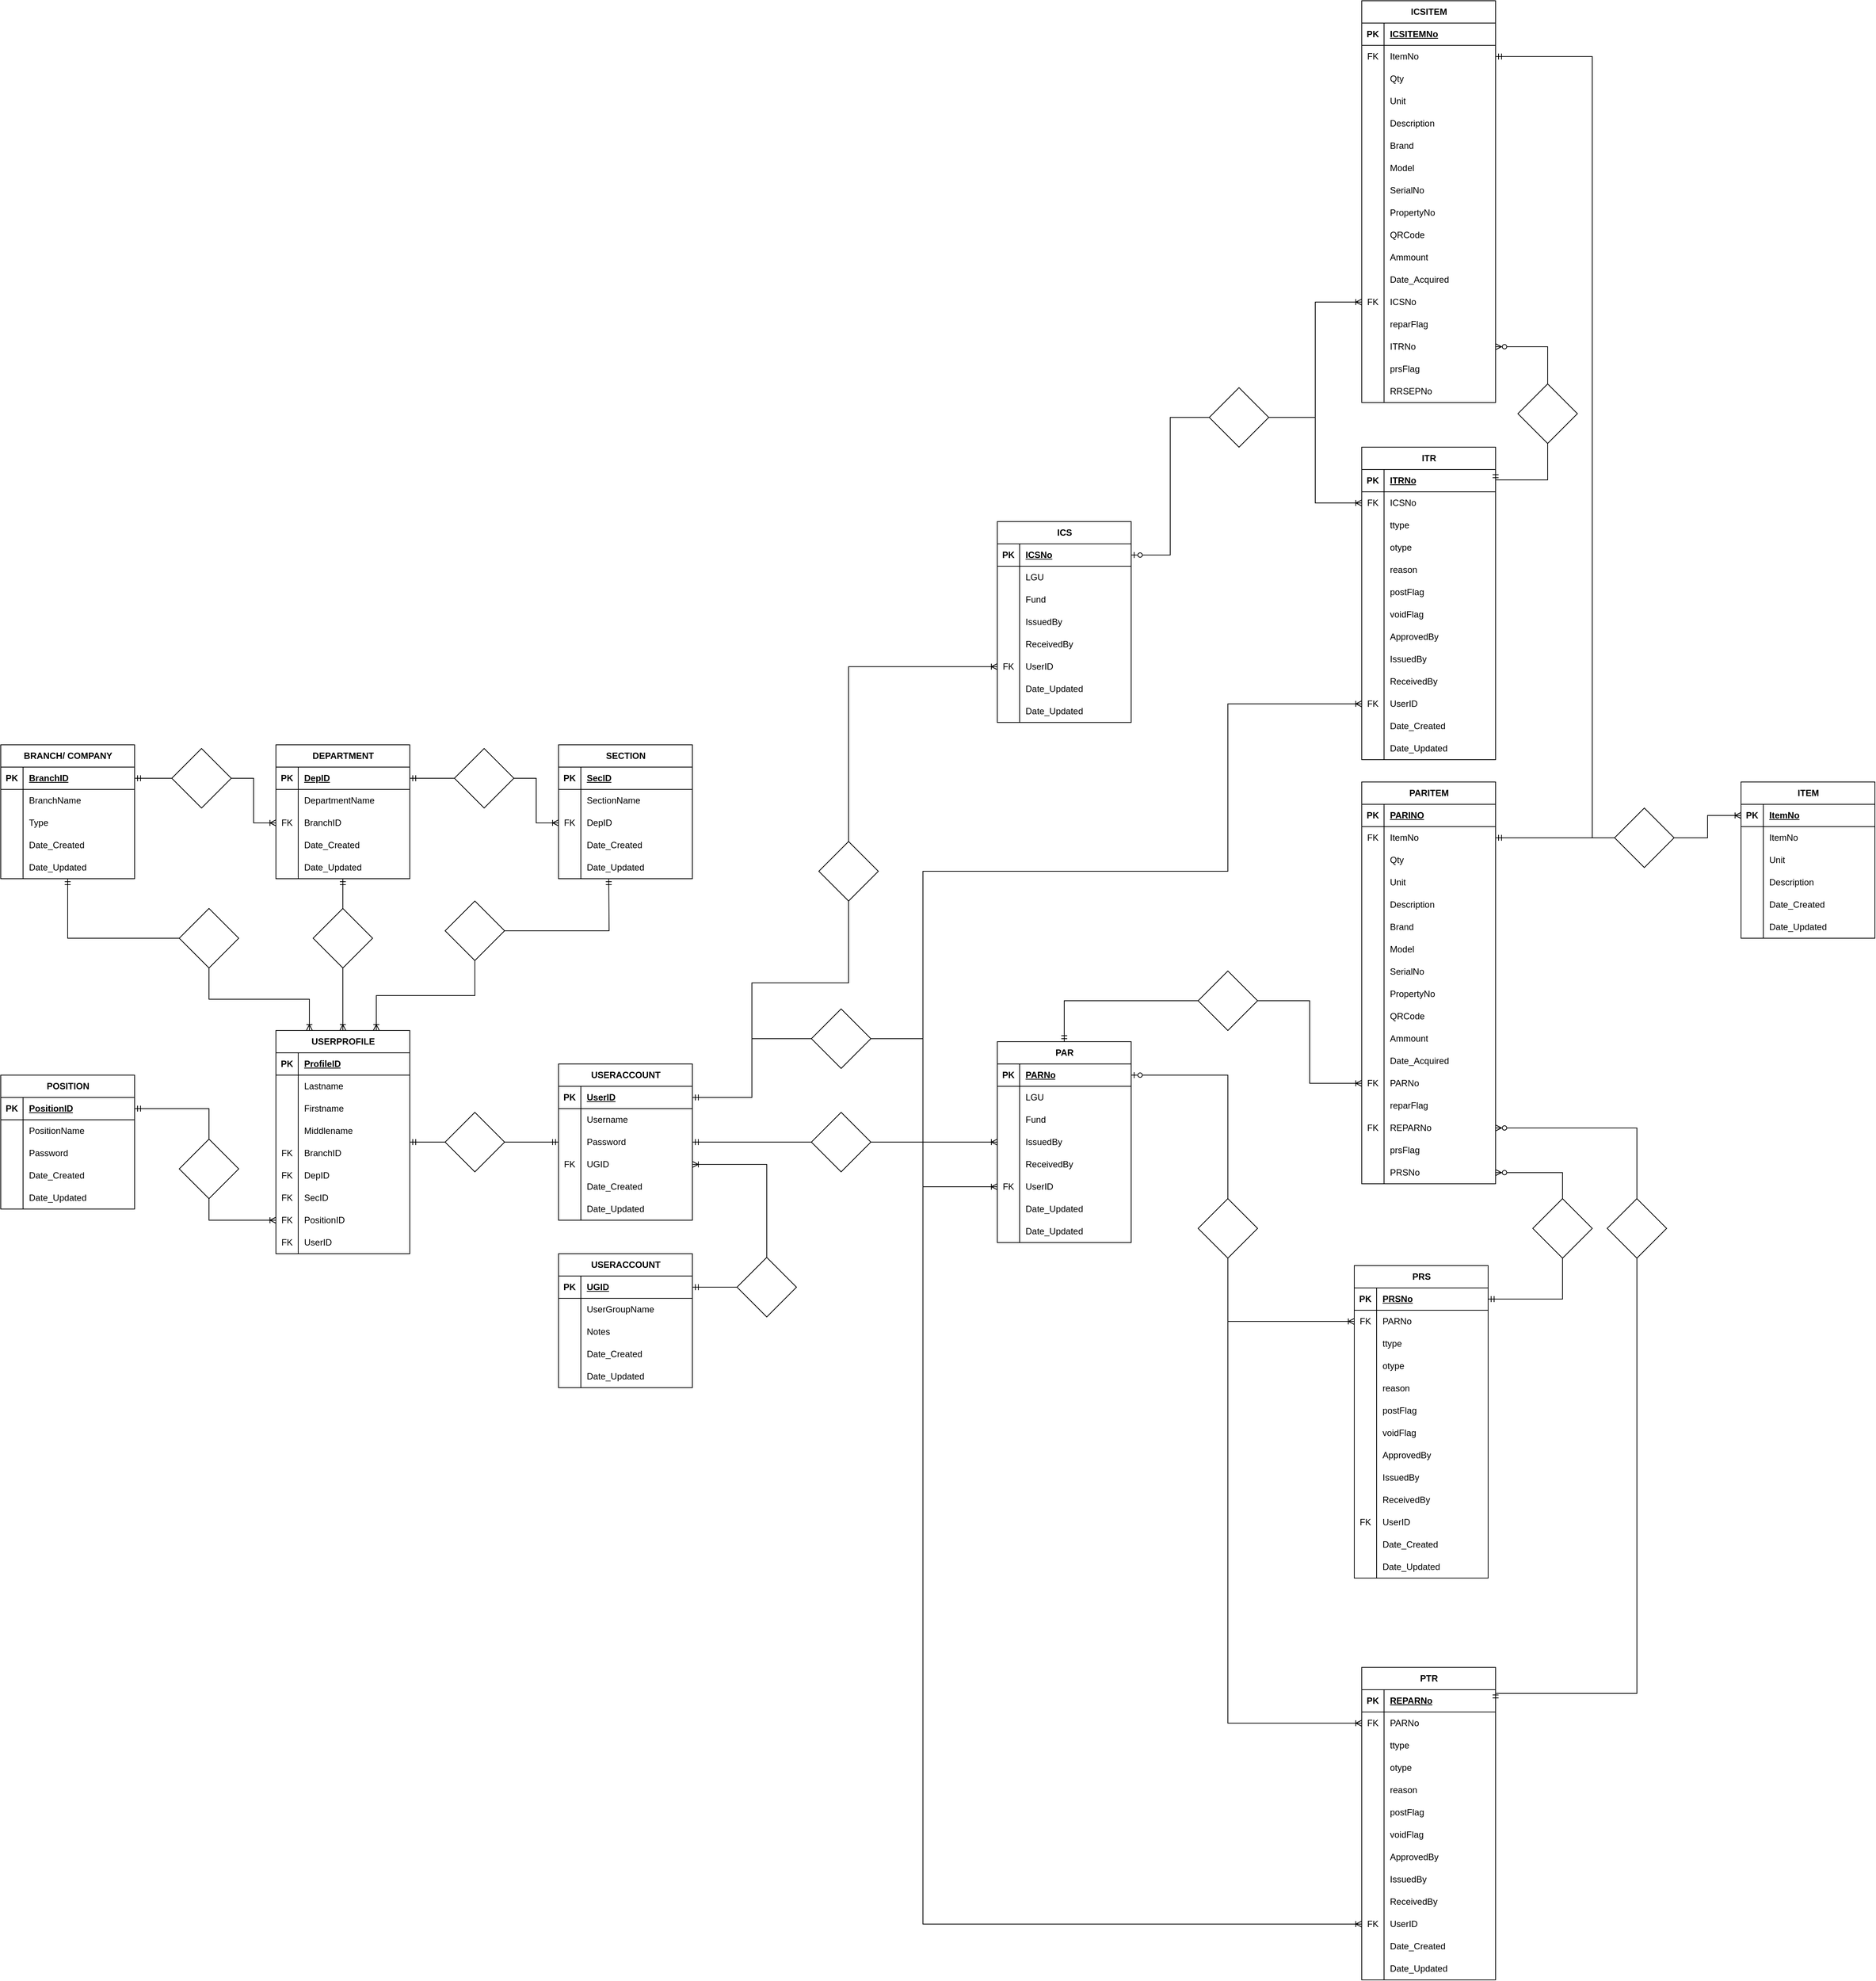 <mxfile version="27.1.3" pages="4">
  <diagram id="pRZozNMykK5caLzMls6-" name="ERD">
    <mxGraphModel dx="1486" dy="2742" grid="1" gridSize="10" guides="1" tooltips="1" connect="1" arrows="1" fold="1" page="1" pageScale="1" pageWidth="1300" pageHeight="850" math="0" shadow="0">
      <root>
        <mxCell id="0" />
        <mxCell id="1" parent="0" />
        <mxCell id="c0th2qlfz-k_1RdxlBxu-1" value="BRANCH/ COMPANY" style="shape=table;startSize=30;container=1;collapsible=1;childLayout=tableLayout;fixedRows=1;rowLines=0;fontStyle=1;align=center;resizeLast=1;html=1;" parent="1" vertex="1">
          <mxGeometry x="40" y="30" width="180" height="180" as="geometry" />
        </mxCell>
        <mxCell id="c0th2qlfz-k_1RdxlBxu-2" value="" style="shape=tableRow;horizontal=0;startSize=0;swimlaneHead=0;swimlaneBody=0;fillColor=none;collapsible=0;dropTarget=0;points=[[0,0.5],[1,0.5]];portConstraint=eastwest;top=0;left=0;right=0;bottom=1;" parent="c0th2qlfz-k_1RdxlBxu-1" vertex="1">
          <mxGeometry y="30" width="180" height="30" as="geometry" />
        </mxCell>
        <mxCell id="c0th2qlfz-k_1RdxlBxu-3" value="PK" style="shape=partialRectangle;connectable=0;fillColor=none;top=0;left=0;bottom=0;right=0;fontStyle=1;overflow=hidden;whiteSpace=wrap;html=1;" parent="c0th2qlfz-k_1RdxlBxu-2" vertex="1">
          <mxGeometry width="30" height="30" as="geometry">
            <mxRectangle width="30" height="30" as="alternateBounds" />
          </mxGeometry>
        </mxCell>
        <mxCell id="c0th2qlfz-k_1RdxlBxu-4" value="BranchID" style="shape=partialRectangle;connectable=0;fillColor=none;top=0;left=0;bottom=0;right=0;align=left;spacingLeft=6;fontStyle=5;overflow=hidden;whiteSpace=wrap;html=1;" parent="c0th2qlfz-k_1RdxlBxu-2" vertex="1">
          <mxGeometry x="30" width="150" height="30" as="geometry">
            <mxRectangle width="150" height="30" as="alternateBounds" />
          </mxGeometry>
        </mxCell>
        <mxCell id="c0th2qlfz-k_1RdxlBxu-5" value="" style="shape=tableRow;horizontal=0;startSize=0;swimlaneHead=0;swimlaneBody=0;fillColor=none;collapsible=0;dropTarget=0;points=[[0,0.5],[1,0.5]];portConstraint=eastwest;top=0;left=0;right=0;bottom=0;" parent="c0th2qlfz-k_1RdxlBxu-1" vertex="1">
          <mxGeometry y="60" width="180" height="30" as="geometry" />
        </mxCell>
        <mxCell id="c0th2qlfz-k_1RdxlBxu-6" value="" style="shape=partialRectangle;connectable=0;fillColor=none;top=0;left=0;bottom=0;right=0;editable=1;overflow=hidden;whiteSpace=wrap;html=1;" parent="c0th2qlfz-k_1RdxlBxu-5" vertex="1">
          <mxGeometry width="30" height="30" as="geometry">
            <mxRectangle width="30" height="30" as="alternateBounds" />
          </mxGeometry>
        </mxCell>
        <mxCell id="c0th2qlfz-k_1RdxlBxu-7" value="BranchName" style="shape=partialRectangle;connectable=0;fillColor=none;top=0;left=0;bottom=0;right=0;align=left;spacingLeft=6;overflow=hidden;whiteSpace=wrap;html=1;" parent="c0th2qlfz-k_1RdxlBxu-5" vertex="1">
          <mxGeometry x="30" width="150" height="30" as="geometry">
            <mxRectangle width="150" height="30" as="alternateBounds" />
          </mxGeometry>
        </mxCell>
        <mxCell id="c0th2qlfz-k_1RdxlBxu-8" value="" style="shape=tableRow;horizontal=0;startSize=0;swimlaneHead=0;swimlaneBody=0;fillColor=none;collapsible=0;dropTarget=0;points=[[0,0.5],[1,0.5]];portConstraint=eastwest;top=0;left=0;right=0;bottom=0;" parent="c0th2qlfz-k_1RdxlBxu-1" vertex="1">
          <mxGeometry y="90" width="180" height="30" as="geometry" />
        </mxCell>
        <mxCell id="c0th2qlfz-k_1RdxlBxu-9" value="" style="shape=partialRectangle;connectable=0;fillColor=none;top=0;left=0;bottom=0;right=0;editable=1;overflow=hidden;whiteSpace=wrap;html=1;" parent="c0th2qlfz-k_1RdxlBxu-8" vertex="1">
          <mxGeometry width="30" height="30" as="geometry">
            <mxRectangle width="30" height="30" as="alternateBounds" />
          </mxGeometry>
        </mxCell>
        <mxCell id="c0th2qlfz-k_1RdxlBxu-10" value="Type" style="shape=partialRectangle;connectable=0;fillColor=none;top=0;left=0;bottom=0;right=0;align=left;spacingLeft=6;overflow=hidden;whiteSpace=wrap;html=1;" parent="c0th2qlfz-k_1RdxlBxu-8" vertex="1">
          <mxGeometry x="30" width="150" height="30" as="geometry">
            <mxRectangle width="150" height="30" as="alternateBounds" />
          </mxGeometry>
        </mxCell>
        <mxCell id="c0th2qlfz-k_1RdxlBxu-11" value="" style="shape=tableRow;horizontal=0;startSize=0;swimlaneHead=0;swimlaneBody=0;fillColor=none;collapsible=0;dropTarget=0;points=[[0,0.5],[1,0.5]];portConstraint=eastwest;top=0;left=0;right=0;bottom=0;" parent="c0th2qlfz-k_1RdxlBxu-1" vertex="1">
          <mxGeometry y="120" width="180" height="30" as="geometry" />
        </mxCell>
        <mxCell id="c0th2qlfz-k_1RdxlBxu-12" value="" style="shape=partialRectangle;connectable=0;fillColor=none;top=0;left=0;bottom=0;right=0;editable=1;overflow=hidden;whiteSpace=wrap;html=1;" parent="c0th2qlfz-k_1RdxlBxu-11" vertex="1">
          <mxGeometry width="30" height="30" as="geometry">
            <mxRectangle width="30" height="30" as="alternateBounds" />
          </mxGeometry>
        </mxCell>
        <mxCell id="c0th2qlfz-k_1RdxlBxu-13" value="Date_Created" style="shape=partialRectangle;connectable=0;fillColor=none;top=0;left=0;bottom=0;right=0;align=left;spacingLeft=6;overflow=hidden;whiteSpace=wrap;html=1;" parent="c0th2qlfz-k_1RdxlBxu-11" vertex="1">
          <mxGeometry x="30" width="150" height="30" as="geometry">
            <mxRectangle width="150" height="30" as="alternateBounds" />
          </mxGeometry>
        </mxCell>
        <mxCell id="c0th2qlfz-k_1RdxlBxu-14" value="" style="shape=tableRow;horizontal=0;startSize=0;swimlaneHead=0;swimlaneBody=0;fillColor=none;collapsible=0;dropTarget=0;points=[[0,0.5],[1,0.5]];portConstraint=eastwest;top=0;left=0;right=0;bottom=0;" parent="c0th2qlfz-k_1RdxlBxu-1" vertex="1">
          <mxGeometry y="150" width="180" height="30" as="geometry" />
        </mxCell>
        <mxCell id="c0th2qlfz-k_1RdxlBxu-15" value="" style="shape=partialRectangle;connectable=0;fillColor=none;top=0;left=0;bottom=0;right=0;editable=1;overflow=hidden;whiteSpace=wrap;html=1;" parent="c0th2qlfz-k_1RdxlBxu-14" vertex="1">
          <mxGeometry width="30" height="30" as="geometry">
            <mxRectangle width="30" height="30" as="alternateBounds" />
          </mxGeometry>
        </mxCell>
        <mxCell id="c0th2qlfz-k_1RdxlBxu-16" value="Date_Updated" style="shape=partialRectangle;connectable=0;fillColor=none;top=0;left=0;bottom=0;right=0;align=left;spacingLeft=6;overflow=hidden;whiteSpace=wrap;html=1;" parent="c0th2qlfz-k_1RdxlBxu-14" vertex="1">
          <mxGeometry x="30" width="150" height="30" as="geometry">
            <mxRectangle width="150" height="30" as="alternateBounds" />
          </mxGeometry>
        </mxCell>
        <mxCell id="c0th2qlfz-k_1RdxlBxu-17" value="DEPARTMENT" style="shape=table;startSize=30;container=1;collapsible=1;childLayout=tableLayout;fixedRows=1;rowLines=0;fontStyle=1;align=center;resizeLast=1;html=1;" parent="1" vertex="1">
          <mxGeometry x="410" y="30" width="180" height="180" as="geometry" />
        </mxCell>
        <mxCell id="c0th2qlfz-k_1RdxlBxu-18" value="" style="shape=tableRow;horizontal=0;startSize=0;swimlaneHead=0;swimlaneBody=0;fillColor=none;collapsible=0;dropTarget=0;points=[[0,0.5],[1,0.5]];portConstraint=eastwest;top=0;left=0;right=0;bottom=1;" parent="c0th2qlfz-k_1RdxlBxu-17" vertex="1">
          <mxGeometry y="30" width="180" height="30" as="geometry" />
        </mxCell>
        <mxCell id="c0th2qlfz-k_1RdxlBxu-19" value="PK" style="shape=partialRectangle;connectable=0;fillColor=none;top=0;left=0;bottom=0;right=0;fontStyle=1;overflow=hidden;whiteSpace=wrap;html=1;" parent="c0th2qlfz-k_1RdxlBxu-18" vertex="1">
          <mxGeometry width="30" height="30" as="geometry">
            <mxRectangle width="30" height="30" as="alternateBounds" />
          </mxGeometry>
        </mxCell>
        <mxCell id="c0th2qlfz-k_1RdxlBxu-20" value="DepID" style="shape=partialRectangle;connectable=0;fillColor=none;top=0;left=0;bottom=0;right=0;align=left;spacingLeft=6;fontStyle=5;overflow=hidden;whiteSpace=wrap;html=1;" parent="c0th2qlfz-k_1RdxlBxu-18" vertex="1">
          <mxGeometry x="30" width="150" height="30" as="geometry">
            <mxRectangle width="150" height="30" as="alternateBounds" />
          </mxGeometry>
        </mxCell>
        <mxCell id="c0th2qlfz-k_1RdxlBxu-21" value="" style="shape=tableRow;horizontal=0;startSize=0;swimlaneHead=0;swimlaneBody=0;fillColor=none;collapsible=0;dropTarget=0;points=[[0,0.5],[1,0.5]];portConstraint=eastwest;top=0;left=0;right=0;bottom=0;" parent="c0th2qlfz-k_1RdxlBxu-17" vertex="1">
          <mxGeometry y="60" width="180" height="30" as="geometry" />
        </mxCell>
        <mxCell id="c0th2qlfz-k_1RdxlBxu-22" value="" style="shape=partialRectangle;connectable=0;fillColor=none;top=0;left=0;bottom=0;right=0;editable=1;overflow=hidden;whiteSpace=wrap;html=1;" parent="c0th2qlfz-k_1RdxlBxu-21" vertex="1">
          <mxGeometry width="30" height="30" as="geometry">
            <mxRectangle width="30" height="30" as="alternateBounds" />
          </mxGeometry>
        </mxCell>
        <mxCell id="c0th2qlfz-k_1RdxlBxu-23" value="DepartmentName" style="shape=partialRectangle;connectable=0;fillColor=none;top=0;left=0;bottom=0;right=0;align=left;spacingLeft=6;overflow=hidden;whiteSpace=wrap;html=1;" parent="c0th2qlfz-k_1RdxlBxu-21" vertex="1">
          <mxGeometry x="30" width="150" height="30" as="geometry">
            <mxRectangle width="150" height="30" as="alternateBounds" />
          </mxGeometry>
        </mxCell>
        <mxCell id="c0th2qlfz-k_1RdxlBxu-24" value="" style="shape=tableRow;horizontal=0;startSize=0;swimlaneHead=0;swimlaneBody=0;fillColor=none;collapsible=0;dropTarget=0;points=[[0,0.5],[1,0.5]];portConstraint=eastwest;top=0;left=0;right=0;bottom=0;" parent="c0th2qlfz-k_1RdxlBxu-17" vertex="1">
          <mxGeometry y="90" width="180" height="30" as="geometry" />
        </mxCell>
        <mxCell id="c0th2qlfz-k_1RdxlBxu-25" value="FK" style="shape=partialRectangle;connectable=0;fillColor=none;top=0;left=0;bottom=0;right=0;editable=1;overflow=hidden;whiteSpace=wrap;html=1;" parent="c0th2qlfz-k_1RdxlBxu-24" vertex="1">
          <mxGeometry width="30" height="30" as="geometry">
            <mxRectangle width="30" height="30" as="alternateBounds" />
          </mxGeometry>
        </mxCell>
        <mxCell id="c0th2qlfz-k_1RdxlBxu-26" value="BranchID" style="shape=partialRectangle;connectable=0;fillColor=none;top=0;left=0;bottom=0;right=0;align=left;spacingLeft=6;overflow=hidden;whiteSpace=wrap;html=1;" parent="c0th2qlfz-k_1RdxlBxu-24" vertex="1">
          <mxGeometry x="30" width="150" height="30" as="geometry">
            <mxRectangle width="150" height="30" as="alternateBounds" />
          </mxGeometry>
        </mxCell>
        <mxCell id="c0th2qlfz-k_1RdxlBxu-27" value="" style="shape=tableRow;horizontal=0;startSize=0;swimlaneHead=0;swimlaneBody=0;fillColor=none;collapsible=0;dropTarget=0;points=[[0,0.5],[1,0.5]];portConstraint=eastwest;top=0;left=0;right=0;bottom=0;" parent="c0th2qlfz-k_1RdxlBxu-17" vertex="1">
          <mxGeometry y="120" width="180" height="30" as="geometry" />
        </mxCell>
        <mxCell id="c0th2qlfz-k_1RdxlBxu-28" value="" style="shape=partialRectangle;connectable=0;fillColor=none;top=0;left=0;bottom=0;right=0;editable=1;overflow=hidden;whiteSpace=wrap;html=1;" parent="c0th2qlfz-k_1RdxlBxu-27" vertex="1">
          <mxGeometry width="30" height="30" as="geometry">
            <mxRectangle width="30" height="30" as="alternateBounds" />
          </mxGeometry>
        </mxCell>
        <mxCell id="c0th2qlfz-k_1RdxlBxu-29" value="Date_Created" style="shape=partialRectangle;connectable=0;fillColor=none;top=0;left=0;bottom=0;right=0;align=left;spacingLeft=6;overflow=hidden;whiteSpace=wrap;html=1;" parent="c0th2qlfz-k_1RdxlBxu-27" vertex="1">
          <mxGeometry x="30" width="150" height="30" as="geometry">
            <mxRectangle width="150" height="30" as="alternateBounds" />
          </mxGeometry>
        </mxCell>
        <mxCell id="c0th2qlfz-k_1RdxlBxu-30" value="" style="shape=tableRow;horizontal=0;startSize=0;swimlaneHead=0;swimlaneBody=0;fillColor=none;collapsible=0;dropTarget=0;points=[[0,0.5],[1,0.5]];portConstraint=eastwest;top=0;left=0;right=0;bottom=0;" parent="c0th2qlfz-k_1RdxlBxu-17" vertex="1">
          <mxGeometry y="150" width="180" height="30" as="geometry" />
        </mxCell>
        <mxCell id="c0th2qlfz-k_1RdxlBxu-31" value="" style="shape=partialRectangle;connectable=0;fillColor=none;top=0;left=0;bottom=0;right=0;editable=1;overflow=hidden;whiteSpace=wrap;html=1;" parent="c0th2qlfz-k_1RdxlBxu-30" vertex="1">
          <mxGeometry width="30" height="30" as="geometry">
            <mxRectangle width="30" height="30" as="alternateBounds" />
          </mxGeometry>
        </mxCell>
        <mxCell id="c0th2qlfz-k_1RdxlBxu-32" value="Date_Updated" style="shape=partialRectangle;connectable=0;fillColor=none;top=0;left=0;bottom=0;right=0;align=left;spacingLeft=6;overflow=hidden;whiteSpace=wrap;html=1;" parent="c0th2qlfz-k_1RdxlBxu-30" vertex="1">
          <mxGeometry x="30" width="150" height="30" as="geometry">
            <mxRectangle width="150" height="30" as="alternateBounds" />
          </mxGeometry>
        </mxCell>
        <mxCell id="c0th2qlfz-k_1RdxlBxu-40" value="" style="rhombus;whiteSpace=wrap;html=1;startSize=30;fontStyle=1;" parent="1" vertex="1">
          <mxGeometry x="270" y="35" width="80" height="80" as="geometry" />
        </mxCell>
        <mxCell id="c0th2qlfz-k_1RdxlBxu-43" value="" style="edgeStyle=orthogonalEdgeStyle;fontSize=12;html=1;endArrow=ERoneToMany;rounded=0;entryX=0;entryY=0.5;entryDx=0;entryDy=0;exitX=1;exitY=0.5;exitDx=0;exitDy=0;endFill=0;" parent="1" source="c0th2qlfz-k_1RdxlBxu-40" target="c0th2qlfz-k_1RdxlBxu-24" edge="1">
          <mxGeometry width="100" height="100" relative="1" as="geometry">
            <mxPoint x="320" y="210" as="sourcePoint" />
            <mxPoint x="420" y="110" as="targetPoint" />
          </mxGeometry>
        </mxCell>
        <mxCell id="c0th2qlfz-k_1RdxlBxu-44" value="" style="edgeStyle=orthogonalEdgeStyle;fontSize=12;html=1;endArrow=ERmandOne;rounded=0;exitX=0;exitY=0.5;exitDx=0;exitDy=0;" parent="1" source="c0th2qlfz-k_1RdxlBxu-40" target="c0th2qlfz-k_1RdxlBxu-2" edge="1">
          <mxGeometry width="100" height="100" relative="1" as="geometry">
            <mxPoint x="490" y="370" as="sourcePoint" />
            <mxPoint x="590" y="270" as="targetPoint" />
          </mxGeometry>
        </mxCell>
        <mxCell id="c0th2qlfz-k_1RdxlBxu-46" value="SECTION" style="shape=table;startSize=30;container=1;collapsible=1;childLayout=tableLayout;fixedRows=1;rowLines=0;fontStyle=1;align=center;resizeLast=1;html=1;" parent="1" vertex="1">
          <mxGeometry x="790" y="30" width="180" height="180" as="geometry" />
        </mxCell>
        <mxCell id="c0th2qlfz-k_1RdxlBxu-47" value="" style="shape=tableRow;horizontal=0;startSize=0;swimlaneHead=0;swimlaneBody=0;fillColor=none;collapsible=0;dropTarget=0;points=[[0,0.5],[1,0.5]];portConstraint=eastwest;top=0;left=0;right=0;bottom=1;" parent="c0th2qlfz-k_1RdxlBxu-46" vertex="1">
          <mxGeometry y="30" width="180" height="30" as="geometry" />
        </mxCell>
        <mxCell id="c0th2qlfz-k_1RdxlBxu-48" value="PK" style="shape=partialRectangle;connectable=0;fillColor=none;top=0;left=0;bottom=0;right=0;fontStyle=1;overflow=hidden;whiteSpace=wrap;html=1;" parent="c0th2qlfz-k_1RdxlBxu-47" vertex="1">
          <mxGeometry width="30" height="30" as="geometry">
            <mxRectangle width="30" height="30" as="alternateBounds" />
          </mxGeometry>
        </mxCell>
        <mxCell id="c0th2qlfz-k_1RdxlBxu-49" value="SecID" style="shape=partialRectangle;connectable=0;fillColor=none;top=0;left=0;bottom=0;right=0;align=left;spacingLeft=6;fontStyle=5;overflow=hidden;whiteSpace=wrap;html=1;" parent="c0th2qlfz-k_1RdxlBxu-47" vertex="1">
          <mxGeometry x="30" width="150" height="30" as="geometry">
            <mxRectangle width="150" height="30" as="alternateBounds" />
          </mxGeometry>
        </mxCell>
        <mxCell id="c0th2qlfz-k_1RdxlBxu-50" value="" style="shape=tableRow;horizontal=0;startSize=0;swimlaneHead=0;swimlaneBody=0;fillColor=none;collapsible=0;dropTarget=0;points=[[0,0.5],[1,0.5]];portConstraint=eastwest;top=0;left=0;right=0;bottom=0;" parent="c0th2qlfz-k_1RdxlBxu-46" vertex="1">
          <mxGeometry y="60" width="180" height="30" as="geometry" />
        </mxCell>
        <mxCell id="c0th2qlfz-k_1RdxlBxu-51" value="" style="shape=partialRectangle;connectable=0;fillColor=none;top=0;left=0;bottom=0;right=0;editable=1;overflow=hidden;whiteSpace=wrap;html=1;" parent="c0th2qlfz-k_1RdxlBxu-50" vertex="1">
          <mxGeometry width="30" height="30" as="geometry">
            <mxRectangle width="30" height="30" as="alternateBounds" />
          </mxGeometry>
        </mxCell>
        <mxCell id="c0th2qlfz-k_1RdxlBxu-52" value="SectionName" style="shape=partialRectangle;connectable=0;fillColor=none;top=0;left=0;bottom=0;right=0;align=left;spacingLeft=6;overflow=hidden;whiteSpace=wrap;html=1;" parent="c0th2qlfz-k_1RdxlBxu-50" vertex="1">
          <mxGeometry x="30" width="150" height="30" as="geometry">
            <mxRectangle width="150" height="30" as="alternateBounds" />
          </mxGeometry>
        </mxCell>
        <mxCell id="c0th2qlfz-k_1RdxlBxu-53" value="" style="shape=tableRow;horizontal=0;startSize=0;swimlaneHead=0;swimlaneBody=0;fillColor=none;collapsible=0;dropTarget=0;points=[[0,0.5],[1,0.5]];portConstraint=eastwest;top=0;left=0;right=0;bottom=0;" parent="c0th2qlfz-k_1RdxlBxu-46" vertex="1">
          <mxGeometry y="90" width="180" height="30" as="geometry" />
        </mxCell>
        <mxCell id="c0th2qlfz-k_1RdxlBxu-54" value="FK" style="shape=partialRectangle;connectable=0;fillColor=none;top=0;left=0;bottom=0;right=0;editable=1;overflow=hidden;whiteSpace=wrap;html=1;" parent="c0th2qlfz-k_1RdxlBxu-53" vertex="1">
          <mxGeometry width="30" height="30" as="geometry">
            <mxRectangle width="30" height="30" as="alternateBounds" />
          </mxGeometry>
        </mxCell>
        <mxCell id="c0th2qlfz-k_1RdxlBxu-55" value="DepID" style="shape=partialRectangle;connectable=0;fillColor=none;top=0;left=0;bottom=0;right=0;align=left;spacingLeft=6;overflow=hidden;whiteSpace=wrap;html=1;" parent="c0th2qlfz-k_1RdxlBxu-53" vertex="1">
          <mxGeometry x="30" width="150" height="30" as="geometry">
            <mxRectangle width="150" height="30" as="alternateBounds" />
          </mxGeometry>
        </mxCell>
        <mxCell id="c0th2qlfz-k_1RdxlBxu-56" value="" style="shape=tableRow;horizontal=0;startSize=0;swimlaneHead=0;swimlaneBody=0;fillColor=none;collapsible=0;dropTarget=0;points=[[0,0.5],[1,0.5]];portConstraint=eastwest;top=0;left=0;right=0;bottom=0;" parent="c0th2qlfz-k_1RdxlBxu-46" vertex="1">
          <mxGeometry y="120" width="180" height="30" as="geometry" />
        </mxCell>
        <mxCell id="c0th2qlfz-k_1RdxlBxu-57" value="" style="shape=partialRectangle;connectable=0;fillColor=none;top=0;left=0;bottom=0;right=0;editable=1;overflow=hidden;whiteSpace=wrap;html=1;" parent="c0th2qlfz-k_1RdxlBxu-56" vertex="1">
          <mxGeometry width="30" height="30" as="geometry">
            <mxRectangle width="30" height="30" as="alternateBounds" />
          </mxGeometry>
        </mxCell>
        <mxCell id="c0th2qlfz-k_1RdxlBxu-58" value="Date_Created" style="shape=partialRectangle;connectable=0;fillColor=none;top=0;left=0;bottom=0;right=0;align=left;spacingLeft=6;overflow=hidden;whiteSpace=wrap;html=1;" parent="c0th2qlfz-k_1RdxlBxu-56" vertex="1">
          <mxGeometry x="30" width="150" height="30" as="geometry">
            <mxRectangle width="150" height="30" as="alternateBounds" />
          </mxGeometry>
        </mxCell>
        <mxCell id="c0th2qlfz-k_1RdxlBxu-59" value="" style="shape=tableRow;horizontal=0;startSize=0;swimlaneHead=0;swimlaneBody=0;fillColor=none;collapsible=0;dropTarget=0;points=[[0,0.5],[1,0.5]];portConstraint=eastwest;top=0;left=0;right=0;bottom=0;" parent="c0th2qlfz-k_1RdxlBxu-46" vertex="1">
          <mxGeometry y="150" width="180" height="30" as="geometry" />
        </mxCell>
        <mxCell id="c0th2qlfz-k_1RdxlBxu-60" value="" style="shape=partialRectangle;connectable=0;fillColor=none;top=0;left=0;bottom=0;right=0;editable=1;overflow=hidden;whiteSpace=wrap;html=1;" parent="c0th2qlfz-k_1RdxlBxu-59" vertex="1">
          <mxGeometry width="30" height="30" as="geometry">
            <mxRectangle width="30" height="30" as="alternateBounds" />
          </mxGeometry>
        </mxCell>
        <mxCell id="c0th2qlfz-k_1RdxlBxu-61" value="Date_Updated" style="shape=partialRectangle;connectable=0;fillColor=none;top=0;left=0;bottom=0;right=0;align=left;spacingLeft=6;overflow=hidden;whiteSpace=wrap;html=1;" parent="c0th2qlfz-k_1RdxlBxu-59" vertex="1">
          <mxGeometry x="30" width="150" height="30" as="geometry">
            <mxRectangle width="150" height="30" as="alternateBounds" />
          </mxGeometry>
        </mxCell>
        <mxCell id="c0th2qlfz-k_1RdxlBxu-62" value="" style="rhombus;whiteSpace=wrap;html=1;startSize=30;fontStyle=1;" parent="1" vertex="1">
          <mxGeometry x="650" y="35" width="80" height="80" as="geometry" />
        </mxCell>
        <mxCell id="c0th2qlfz-k_1RdxlBxu-63" value="" style="edgeStyle=entityRelationEdgeStyle;fontSize=12;html=1;endArrow=ERoneToMany;rounded=0;entryX=0;entryY=0.5;entryDx=0;entryDy=0;exitX=1;exitY=0.5;exitDx=0;exitDy=0;endFill=0;" parent="1" source="c0th2qlfz-k_1RdxlBxu-62" target="c0th2qlfz-k_1RdxlBxu-53" edge="1">
          <mxGeometry width="100" height="100" relative="1" as="geometry">
            <mxPoint x="720" y="210" as="sourcePoint" />
            <mxPoint x="810" y="135" as="targetPoint" />
          </mxGeometry>
        </mxCell>
        <mxCell id="c0th2qlfz-k_1RdxlBxu-64" value="" style="edgeStyle=entityRelationEdgeStyle;fontSize=12;html=1;endArrow=ERmandOne;rounded=0;exitX=0;exitY=0.5;exitDx=0;exitDy=0;" parent="1" source="c0th2qlfz-k_1RdxlBxu-62" target="c0th2qlfz-k_1RdxlBxu-18" edge="1">
          <mxGeometry width="100" height="100" relative="1" as="geometry">
            <mxPoint x="650" y="160" as="sourcePoint" />
            <mxPoint x="620" y="75" as="targetPoint" />
            <Array as="points">
              <mxPoint x="640" y="120" />
              <mxPoint x="650" y="120" />
              <mxPoint x="610" y="110" />
            </Array>
          </mxGeometry>
        </mxCell>
        <mxCell id="c0th2qlfz-k_1RdxlBxu-65" value="USERACCOUNT" style="shape=table;startSize=30;container=1;collapsible=1;childLayout=tableLayout;fixedRows=1;rowLines=0;fontStyle=1;align=center;resizeLast=1;html=1;" parent="1" vertex="1">
          <mxGeometry x="790" y="459" width="180" height="210" as="geometry" />
        </mxCell>
        <mxCell id="c0th2qlfz-k_1RdxlBxu-66" value="" style="shape=tableRow;horizontal=0;startSize=0;swimlaneHead=0;swimlaneBody=0;fillColor=none;collapsible=0;dropTarget=0;points=[[0,0.5],[1,0.5]];portConstraint=eastwest;top=0;left=0;right=0;bottom=1;" parent="c0th2qlfz-k_1RdxlBxu-65" vertex="1">
          <mxGeometry y="30" width="180" height="30" as="geometry" />
        </mxCell>
        <mxCell id="c0th2qlfz-k_1RdxlBxu-67" value="PK" style="shape=partialRectangle;connectable=0;fillColor=none;top=0;left=0;bottom=0;right=0;fontStyle=1;overflow=hidden;whiteSpace=wrap;html=1;" parent="c0th2qlfz-k_1RdxlBxu-66" vertex="1">
          <mxGeometry width="30" height="30" as="geometry">
            <mxRectangle width="30" height="30" as="alternateBounds" />
          </mxGeometry>
        </mxCell>
        <mxCell id="c0th2qlfz-k_1RdxlBxu-68" value="UserID" style="shape=partialRectangle;connectable=0;fillColor=none;top=0;left=0;bottom=0;right=0;align=left;spacingLeft=6;fontStyle=5;overflow=hidden;whiteSpace=wrap;html=1;" parent="c0th2qlfz-k_1RdxlBxu-66" vertex="1">
          <mxGeometry x="30" width="150" height="30" as="geometry">
            <mxRectangle width="150" height="30" as="alternateBounds" />
          </mxGeometry>
        </mxCell>
        <mxCell id="c0th2qlfz-k_1RdxlBxu-69" value="" style="shape=tableRow;horizontal=0;startSize=0;swimlaneHead=0;swimlaneBody=0;fillColor=none;collapsible=0;dropTarget=0;points=[[0,0.5],[1,0.5]];portConstraint=eastwest;top=0;left=0;right=0;bottom=0;" parent="c0th2qlfz-k_1RdxlBxu-65" vertex="1">
          <mxGeometry y="60" width="180" height="30" as="geometry" />
        </mxCell>
        <mxCell id="c0th2qlfz-k_1RdxlBxu-70" value="" style="shape=partialRectangle;connectable=0;fillColor=none;top=0;left=0;bottom=0;right=0;editable=1;overflow=hidden;whiteSpace=wrap;html=1;" parent="c0th2qlfz-k_1RdxlBxu-69" vertex="1">
          <mxGeometry width="30" height="30" as="geometry">
            <mxRectangle width="30" height="30" as="alternateBounds" />
          </mxGeometry>
        </mxCell>
        <mxCell id="c0th2qlfz-k_1RdxlBxu-71" value="Username" style="shape=partialRectangle;connectable=0;fillColor=none;top=0;left=0;bottom=0;right=0;align=left;spacingLeft=6;overflow=hidden;whiteSpace=wrap;html=1;" parent="c0th2qlfz-k_1RdxlBxu-69" vertex="1">
          <mxGeometry x="30" width="150" height="30" as="geometry">
            <mxRectangle width="150" height="30" as="alternateBounds" />
          </mxGeometry>
        </mxCell>
        <mxCell id="c0th2qlfz-k_1RdxlBxu-72" value="" style="shape=tableRow;horizontal=0;startSize=0;swimlaneHead=0;swimlaneBody=0;fillColor=none;collapsible=0;dropTarget=0;points=[[0,0.5],[1,0.5]];portConstraint=eastwest;top=0;left=0;right=0;bottom=0;" parent="c0th2qlfz-k_1RdxlBxu-65" vertex="1">
          <mxGeometry y="90" width="180" height="30" as="geometry" />
        </mxCell>
        <mxCell id="c0th2qlfz-k_1RdxlBxu-73" value="" style="shape=partialRectangle;connectable=0;fillColor=none;top=0;left=0;bottom=0;right=0;editable=1;overflow=hidden;whiteSpace=wrap;html=1;" parent="c0th2qlfz-k_1RdxlBxu-72" vertex="1">
          <mxGeometry width="30" height="30" as="geometry">
            <mxRectangle width="30" height="30" as="alternateBounds" />
          </mxGeometry>
        </mxCell>
        <mxCell id="c0th2qlfz-k_1RdxlBxu-74" value="Password" style="shape=partialRectangle;connectable=0;fillColor=none;top=0;left=0;bottom=0;right=0;align=left;spacingLeft=6;overflow=hidden;whiteSpace=wrap;html=1;" parent="c0th2qlfz-k_1RdxlBxu-72" vertex="1">
          <mxGeometry x="30" width="150" height="30" as="geometry">
            <mxRectangle width="150" height="30" as="alternateBounds" />
          </mxGeometry>
        </mxCell>
        <mxCell id="c0th2qlfz-k_1RdxlBxu-75" value="" style="shape=tableRow;horizontal=0;startSize=0;swimlaneHead=0;swimlaneBody=0;fillColor=none;collapsible=0;dropTarget=0;points=[[0,0.5],[1,0.5]];portConstraint=eastwest;top=0;left=0;right=0;bottom=0;" parent="c0th2qlfz-k_1RdxlBxu-65" vertex="1">
          <mxGeometry y="120" width="180" height="30" as="geometry" />
        </mxCell>
        <mxCell id="c0th2qlfz-k_1RdxlBxu-76" value="FK" style="shape=partialRectangle;connectable=0;fillColor=none;top=0;left=0;bottom=0;right=0;editable=1;overflow=hidden;whiteSpace=wrap;html=1;" parent="c0th2qlfz-k_1RdxlBxu-75" vertex="1">
          <mxGeometry width="30" height="30" as="geometry">
            <mxRectangle width="30" height="30" as="alternateBounds" />
          </mxGeometry>
        </mxCell>
        <mxCell id="c0th2qlfz-k_1RdxlBxu-77" value="UGID" style="shape=partialRectangle;connectable=0;fillColor=none;top=0;left=0;bottom=0;right=0;align=left;spacingLeft=6;overflow=hidden;whiteSpace=wrap;html=1;" parent="c0th2qlfz-k_1RdxlBxu-75" vertex="1">
          <mxGeometry x="30" width="150" height="30" as="geometry">
            <mxRectangle width="150" height="30" as="alternateBounds" />
          </mxGeometry>
        </mxCell>
        <mxCell id="c0th2qlfz-k_1RdxlBxu-78" value="" style="shape=tableRow;horizontal=0;startSize=0;swimlaneHead=0;swimlaneBody=0;fillColor=none;collapsible=0;dropTarget=0;points=[[0,0.5],[1,0.5]];portConstraint=eastwest;top=0;left=0;right=0;bottom=0;" parent="c0th2qlfz-k_1RdxlBxu-65" vertex="1">
          <mxGeometry y="150" width="180" height="30" as="geometry" />
        </mxCell>
        <mxCell id="c0th2qlfz-k_1RdxlBxu-79" value="" style="shape=partialRectangle;connectable=0;fillColor=none;top=0;left=0;bottom=0;right=0;editable=1;overflow=hidden;whiteSpace=wrap;html=1;" parent="c0th2qlfz-k_1RdxlBxu-78" vertex="1">
          <mxGeometry width="30" height="30" as="geometry">
            <mxRectangle width="30" height="30" as="alternateBounds" />
          </mxGeometry>
        </mxCell>
        <mxCell id="c0th2qlfz-k_1RdxlBxu-80" value="Date_Created" style="shape=partialRectangle;connectable=0;fillColor=none;top=0;left=0;bottom=0;right=0;align=left;spacingLeft=6;overflow=hidden;whiteSpace=wrap;html=1;" parent="c0th2qlfz-k_1RdxlBxu-78" vertex="1">
          <mxGeometry x="30" width="150" height="30" as="geometry">
            <mxRectangle width="150" height="30" as="alternateBounds" />
          </mxGeometry>
        </mxCell>
        <mxCell id="c0th2qlfz-k_1RdxlBxu-81" value="" style="shape=tableRow;horizontal=0;startSize=0;swimlaneHead=0;swimlaneBody=0;fillColor=none;collapsible=0;dropTarget=0;points=[[0,0.5],[1,0.5]];portConstraint=eastwest;top=0;left=0;right=0;bottom=0;" parent="c0th2qlfz-k_1RdxlBxu-65" vertex="1">
          <mxGeometry y="180" width="180" height="30" as="geometry" />
        </mxCell>
        <mxCell id="c0th2qlfz-k_1RdxlBxu-82" value="" style="shape=partialRectangle;connectable=0;fillColor=none;top=0;left=0;bottom=0;right=0;editable=1;overflow=hidden;whiteSpace=wrap;html=1;" parent="c0th2qlfz-k_1RdxlBxu-81" vertex="1">
          <mxGeometry width="30" height="30" as="geometry">
            <mxRectangle width="30" height="30" as="alternateBounds" />
          </mxGeometry>
        </mxCell>
        <mxCell id="c0th2qlfz-k_1RdxlBxu-83" value="Date_Updated" style="shape=partialRectangle;connectable=0;fillColor=none;top=0;left=0;bottom=0;right=0;align=left;spacingLeft=6;overflow=hidden;whiteSpace=wrap;html=1;" parent="c0th2qlfz-k_1RdxlBxu-81" vertex="1">
          <mxGeometry x="30" width="150" height="30" as="geometry">
            <mxRectangle width="150" height="30" as="alternateBounds" />
          </mxGeometry>
        </mxCell>
        <mxCell id="c0th2qlfz-k_1RdxlBxu-84" value="USERPROFILE" style="shape=table;startSize=30;container=1;collapsible=1;childLayout=tableLayout;fixedRows=1;rowLines=0;fontStyle=1;align=center;resizeLast=1;html=1;" parent="1" vertex="1">
          <mxGeometry x="410" y="414" width="180" height="300" as="geometry" />
        </mxCell>
        <mxCell id="c0th2qlfz-k_1RdxlBxu-85" value="" style="shape=tableRow;horizontal=0;startSize=0;swimlaneHead=0;swimlaneBody=0;fillColor=none;collapsible=0;dropTarget=0;points=[[0,0.5],[1,0.5]];portConstraint=eastwest;top=0;left=0;right=0;bottom=1;" parent="c0th2qlfz-k_1RdxlBxu-84" vertex="1">
          <mxGeometry y="30" width="180" height="30" as="geometry" />
        </mxCell>
        <mxCell id="c0th2qlfz-k_1RdxlBxu-86" value="PK" style="shape=partialRectangle;connectable=0;fillColor=none;top=0;left=0;bottom=0;right=0;fontStyle=1;overflow=hidden;whiteSpace=wrap;html=1;" parent="c0th2qlfz-k_1RdxlBxu-85" vertex="1">
          <mxGeometry width="30" height="30" as="geometry">
            <mxRectangle width="30" height="30" as="alternateBounds" />
          </mxGeometry>
        </mxCell>
        <mxCell id="c0th2qlfz-k_1RdxlBxu-87" value="ProfileID" style="shape=partialRectangle;connectable=0;fillColor=none;top=0;left=0;bottom=0;right=0;align=left;spacingLeft=6;fontStyle=5;overflow=hidden;whiteSpace=wrap;html=1;" parent="c0th2qlfz-k_1RdxlBxu-85" vertex="1">
          <mxGeometry x="30" width="150" height="30" as="geometry">
            <mxRectangle width="150" height="30" as="alternateBounds" />
          </mxGeometry>
        </mxCell>
        <mxCell id="c0th2qlfz-k_1RdxlBxu-88" value="" style="shape=tableRow;horizontal=0;startSize=0;swimlaneHead=0;swimlaneBody=0;fillColor=none;collapsible=0;dropTarget=0;points=[[0,0.5],[1,0.5]];portConstraint=eastwest;top=0;left=0;right=0;bottom=0;" parent="c0th2qlfz-k_1RdxlBxu-84" vertex="1">
          <mxGeometry y="60" width="180" height="30" as="geometry" />
        </mxCell>
        <mxCell id="c0th2qlfz-k_1RdxlBxu-89" value="" style="shape=partialRectangle;connectable=0;fillColor=none;top=0;left=0;bottom=0;right=0;editable=1;overflow=hidden;whiteSpace=wrap;html=1;" parent="c0th2qlfz-k_1RdxlBxu-88" vertex="1">
          <mxGeometry width="30" height="30" as="geometry">
            <mxRectangle width="30" height="30" as="alternateBounds" />
          </mxGeometry>
        </mxCell>
        <mxCell id="c0th2qlfz-k_1RdxlBxu-90" value="Lastname" style="shape=partialRectangle;connectable=0;fillColor=none;top=0;left=0;bottom=0;right=0;align=left;spacingLeft=6;overflow=hidden;whiteSpace=wrap;html=1;" parent="c0th2qlfz-k_1RdxlBxu-88" vertex="1">
          <mxGeometry x="30" width="150" height="30" as="geometry">
            <mxRectangle width="150" height="30" as="alternateBounds" />
          </mxGeometry>
        </mxCell>
        <mxCell id="c0th2qlfz-k_1RdxlBxu-91" value="" style="shape=tableRow;horizontal=0;startSize=0;swimlaneHead=0;swimlaneBody=0;fillColor=none;collapsible=0;dropTarget=0;points=[[0,0.5],[1,0.5]];portConstraint=eastwest;top=0;left=0;right=0;bottom=0;" parent="c0th2qlfz-k_1RdxlBxu-84" vertex="1">
          <mxGeometry y="90" width="180" height="30" as="geometry" />
        </mxCell>
        <mxCell id="c0th2qlfz-k_1RdxlBxu-92" value="" style="shape=partialRectangle;connectable=0;fillColor=none;top=0;left=0;bottom=0;right=0;editable=1;overflow=hidden;whiteSpace=wrap;html=1;" parent="c0th2qlfz-k_1RdxlBxu-91" vertex="1">
          <mxGeometry width="30" height="30" as="geometry">
            <mxRectangle width="30" height="30" as="alternateBounds" />
          </mxGeometry>
        </mxCell>
        <mxCell id="c0th2qlfz-k_1RdxlBxu-93" value="Firstname" style="shape=partialRectangle;connectable=0;fillColor=none;top=0;left=0;bottom=0;right=0;align=left;spacingLeft=6;overflow=hidden;whiteSpace=wrap;html=1;" parent="c0th2qlfz-k_1RdxlBxu-91" vertex="1">
          <mxGeometry x="30" width="150" height="30" as="geometry">
            <mxRectangle width="150" height="30" as="alternateBounds" />
          </mxGeometry>
        </mxCell>
        <mxCell id="c0th2qlfz-k_1RdxlBxu-94" value="" style="shape=tableRow;horizontal=0;startSize=0;swimlaneHead=0;swimlaneBody=0;fillColor=none;collapsible=0;dropTarget=0;points=[[0,0.5],[1,0.5]];portConstraint=eastwest;top=0;left=0;right=0;bottom=0;" parent="c0th2qlfz-k_1RdxlBxu-84" vertex="1">
          <mxGeometry y="120" width="180" height="30" as="geometry" />
        </mxCell>
        <mxCell id="c0th2qlfz-k_1RdxlBxu-95" value="" style="shape=partialRectangle;connectable=0;fillColor=none;top=0;left=0;bottom=0;right=0;editable=1;overflow=hidden;whiteSpace=wrap;html=1;" parent="c0th2qlfz-k_1RdxlBxu-94" vertex="1">
          <mxGeometry width="30" height="30" as="geometry">
            <mxRectangle width="30" height="30" as="alternateBounds" />
          </mxGeometry>
        </mxCell>
        <mxCell id="c0th2qlfz-k_1RdxlBxu-96" value="Middlename" style="shape=partialRectangle;connectable=0;fillColor=none;top=0;left=0;bottom=0;right=0;align=left;spacingLeft=6;overflow=hidden;whiteSpace=wrap;html=1;" parent="c0th2qlfz-k_1RdxlBxu-94" vertex="1">
          <mxGeometry x="30" width="150" height="30" as="geometry">
            <mxRectangle width="150" height="30" as="alternateBounds" />
          </mxGeometry>
        </mxCell>
        <mxCell id="c0th2qlfz-k_1RdxlBxu-97" value="" style="shape=tableRow;horizontal=0;startSize=0;swimlaneHead=0;swimlaneBody=0;fillColor=none;collapsible=0;dropTarget=0;points=[[0,0.5],[1,0.5]];portConstraint=eastwest;top=0;left=0;right=0;bottom=0;" parent="c0th2qlfz-k_1RdxlBxu-84" vertex="1">
          <mxGeometry y="150" width="180" height="30" as="geometry" />
        </mxCell>
        <mxCell id="c0th2qlfz-k_1RdxlBxu-98" value="FK" style="shape=partialRectangle;connectable=0;fillColor=none;top=0;left=0;bottom=0;right=0;editable=1;overflow=hidden;whiteSpace=wrap;html=1;" parent="c0th2qlfz-k_1RdxlBxu-97" vertex="1">
          <mxGeometry width="30" height="30" as="geometry">
            <mxRectangle width="30" height="30" as="alternateBounds" />
          </mxGeometry>
        </mxCell>
        <mxCell id="c0th2qlfz-k_1RdxlBxu-99" value="BranchID" style="shape=partialRectangle;connectable=0;fillColor=none;top=0;left=0;bottom=0;right=0;align=left;spacingLeft=6;overflow=hidden;whiteSpace=wrap;html=1;" parent="c0th2qlfz-k_1RdxlBxu-97" vertex="1">
          <mxGeometry x="30" width="150" height="30" as="geometry">
            <mxRectangle width="150" height="30" as="alternateBounds" />
          </mxGeometry>
        </mxCell>
        <mxCell id="c0th2qlfz-k_1RdxlBxu-100" value="" style="shape=tableRow;horizontal=0;startSize=0;swimlaneHead=0;swimlaneBody=0;fillColor=none;collapsible=0;dropTarget=0;points=[[0,0.5],[1,0.5]];portConstraint=eastwest;top=0;left=0;right=0;bottom=0;" parent="c0th2qlfz-k_1RdxlBxu-84" vertex="1">
          <mxGeometry y="180" width="180" height="30" as="geometry" />
        </mxCell>
        <mxCell id="c0th2qlfz-k_1RdxlBxu-101" value="FK" style="shape=partialRectangle;connectable=0;fillColor=none;top=0;left=0;bottom=0;right=0;editable=1;overflow=hidden;whiteSpace=wrap;html=1;" parent="c0th2qlfz-k_1RdxlBxu-100" vertex="1">
          <mxGeometry width="30" height="30" as="geometry">
            <mxRectangle width="30" height="30" as="alternateBounds" />
          </mxGeometry>
        </mxCell>
        <mxCell id="c0th2qlfz-k_1RdxlBxu-102" value="DepID" style="shape=partialRectangle;connectable=0;fillColor=none;top=0;left=0;bottom=0;right=0;align=left;spacingLeft=6;overflow=hidden;whiteSpace=wrap;html=1;" parent="c0th2qlfz-k_1RdxlBxu-100" vertex="1">
          <mxGeometry x="30" width="150" height="30" as="geometry">
            <mxRectangle width="150" height="30" as="alternateBounds" />
          </mxGeometry>
        </mxCell>
        <mxCell id="c0th2qlfz-k_1RdxlBxu-124" value="" style="shape=tableRow;horizontal=0;startSize=0;swimlaneHead=0;swimlaneBody=0;fillColor=none;collapsible=0;dropTarget=0;points=[[0,0.5],[1,0.5]];portConstraint=eastwest;top=0;left=0;right=0;bottom=0;" parent="c0th2qlfz-k_1RdxlBxu-84" vertex="1">
          <mxGeometry y="210" width="180" height="30" as="geometry" />
        </mxCell>
        <mxCell id="c0th2qlfz-k_1RdxlBxu-125" value="FK" style="shape=partialRectangle;connectable=0;fillColor=none;top=0;left=0;bottom=0;right=0;editable=1;overflow=hidden;whiteSpace=wrap;html=1;" parent="c0th2qlfz-k_1RdxlBxu-124" vertex="1">
          <mxGeometry width="30" height="30" as="geometry">
            <mxRectangle width="30" height="30" as="alternateBounds" />
          </mxGeometry>
        </mxCell>
        <mxCell id="c0th2qlfz-k_1RdxlBxu-126" value="SecID" style="shape=partialRectangle;connectable=0;fillColor=none;top=0;left=0;bottom=0;right=0;align=left;spacingLeft=6;overflow=hidden;whiteSpace=wrap;html=1;" parent="c0th2qlfz-k_1RdxlBxu-124" vertex="1">
          <mxGeometry x="30" width="150" height="30" as="geometry">
            <mxRectangle width="150" height="30" as="alternateBounds" />
          </mxGeometry>
        </mxCell>
        <mxCell id="c0th2qlfz-k_1RdxlBxu-127" value="" style="shape=tableRow;horizontal=0;startSize=0;swimlaneHead=0;swimlaneBody=0;fillColor=none;collapsible=0;dropTarget=0;points=[[0,0.5],[1,0.5]];portConstraint=eastwest;top=0;left=0;right=0;bottom=0;" parent="c0th2qlfz-k_1RdxlBxu-84" vertex="1">
          <mxGeometry y="240" width="180" height="30" as="geometry" />
        </mxCell>
        <mxCell id="c0th2qlfz-k_1RdxlBxu-128" value="FK" style="shape=partialRectangle;connectable=0;fillColor=none;top=0;left=0;bottom=0;right=0;editable=1;overflow=hidden;whiteSpace=wrap;html=1;" parent="c0th2qlfz-k_1RdxlBxu-127" vertex="1">
          <mxGeometry width="30" height="30" as="geometry">
            <mxRectangle width="30" height="30" as="alternateBounds" />
          </mxGeometry>
        </mxCell>
        <mxCell id="c0th2qlfz-k_1RdxlBxu-129" value="PositionID" style="shape=partialRectangle;connectable=0;fillColor=none;top=0;left=0;bottom=0;right=0;align=left;spacingLeft=6;overflow=hidden;whiteSpace=wrap;html=1;" parent="c0th2qlfz-k_1RdxlBxu-127" vertex="1">
          <mxGeometry x="30" width="150" height="30" as="geometry">
            <mxRectangle width="150" height="30" as="alternateBounds" />
          </mxGeometry>
        </mxCell>
        <mxCell id="c0th2qlfz-k_1RdxlBxu-130" value="" style="shape=tableRow;horizontal=0;startSize=0;swimlaneHead=0;swimlaneBody=0;fillColor=none;collapsible=0;dropTarget=0;points=[[0,0.5],[1,0.5]];portConstraint=eastwest;top=0;left=0;right=0;bottom=0;" parent="c0th2qlfz-k_1RdxlBxu-84" vertex="1">
          <mxGeometry y="270" width="180" height="30" as="geometry" />
        </mxCell>
        <mxCell id="c0th2qlfz-k_1RdxlBxu-131" value="FK" style="shape=partialRectangle;connectable=0;fillColor=none;top=0;left=0;bottom=0;right=0;editable=1;overflow=hidden;whiteSpace=wrap;html=1;" parent="c0th2qlfz-k_1RdxlBxu-130" vertex="1">
          <mxGeometry width="30" height="30" as="geometry">
            <mxRectangle width="30" height="30" as="alternateBounds" />
          </mxGeometry>
        </mxCell>
        <mxCell id="c0th2qlfz-k_1RdxlBxu-132" value="UserID" style="shape=partialRectangle;connectable=0;fillColor=none;top=0;left=0;bottom=0;right=0;align=left;spacingLeft=6;overflow=hidden;whiteSpace=wrap;html=1;" parent="c0th2qlfz-k_1RdxlBxu-130" vertex="1">
          <mxGeometry x="30" width="150" height="30" as="geometry">
            <mxRectangle width="150" height="30" as="alternateBounds" />
          </mxGeometry>
        </mxCell>
        <mxCell id="c0th2qlfz-k_1RdxlBxu-103" value="" style="rhombus;whiteSpace=wrap;html=1;startSize=30;fontStyle=1;" parent="1" vertex="1">
          <mxGeometry x="280" y="250" width="80" height="80" as="geometry" />
        </mxCell>
        <mxCell id="c0th2qlfz-k_1RdxlBxu-104" value="" style="edgeStyle=orthogonalEdgeStyle;fontSize=12;html=1;endArrow=ERoneToMany;rounded=0;exitX=0.5;exitY=1;exitDx=0;exitDy=0;entryX=0.25;entryY=0;entryDx=0;entryDy=0;endFill=0;" parent="1" source="c0th2qlfz-k_1RdxlBxu-103" target="c0th2qlfz-k_1RdxlBxu-84" edge="1">
          <mxGeometry width="100" height="100" relative="1" as="geometry">
            <mxPoint x="390" y="360" as="sourcePoint" />
            <mxPoint x="410" y="400" as="targetPoint" />
          </mxGeometry>
        </mxCell>
        <mxCell id="c0th2qlfz-k_1RdxlBxu-105" value="" style="edgeStyle=orthogonalEdgeStyle;fontSize=12;html=1;endArrow=ERmandOne;rounded=0;exitX=0;exitY=0.5;exitDx=0;exitDy=0;" parent="1" source="c0th2qlfz-k_1RdxlBxu-103" target="c0th2qlfz-k_1RdxlBxu-1" edge="1">
          <mxGeometry width="100" height="100" relative="1" as="geometry">
            <mxPoint x="670" y="595" as="sourcePoint" />
            <mxPoint x="400" y="300" as="targetPoint" />
          </mxGeometry>
        </mxCell>
        <mxCell id="c0th2qlfz-k_1RdxlBxu-109" value="" style="rhombus;whiteSpace=wrap;html=1;startSize=30;fontStyle=1;" parent="1" vertex="1">
          <mxGeometry x="460" y="250" width="80" height="80" as="geometry" />
        </mxCell>
        <mxCell id="c0th2qlfz-k_1RdxlBxu-110" value="" style="edgeStyle=orthogonalEdgeStyle;fontSize=12;html=1;endArrow=ERoneToMany;rounded=0;exitX=0.5;exitY=1;exitDx=0;exitDy=0;entryX=0.5;entryY=0;entryDx=0;entryDy=0;endFill=0;" parent="1" source="c0th2qlfz-k_1RdxlBxu-109" target="c0th2qlfz-k_1RdxlBxu-84" edge="1">
          <mxGeometry width="100" height="100" relative="1" as="geometry">
            <mxPoint x="550" y="360" as="sourcePoint" />
            <mxPoint x="437.76" y="440" as="targetPoint" />
          </mxGeometry>
        </mxCell>
        <mxCell id="c0th2qlfz-k_1RdxlBxu-111" value="" style="edgeStyle=orthogonalEdgeStyle;fontSize=12;html=1;endArrow=ERmandOne;rounded=0;exitX=0.5;exitY=0;exitDx=0;exitDy=0;" parent="1" source="c0th2qlfz-k_1RdxlBxu-109" target="c0th2qlfz-k_1RdxlBxu-17" edge="1">
          <mxGeometry width="100" height="100" relative="1" as="geometry">
            <mxPoint x="830" y="595" as="sourcePoint" />
            <mxPoint x="290" y="210" as="targetPoint" />
            <Array as="points" />
          </mxGeometry>
        </mxCell>
        <mxCell id="c0th2qlfz-k_1RdxlBxu-114" value="" style="rhombus;whiteSpace=wrap;html=1;startSize=30;fontStyle=1;" parent="1" vertex="1">
          <mxGeometry x="637.5" y="240" width="80" height="80" as="geometry" />
        </mxCell>
        <mxCell id="c0th2qlfz-k_1RdxlBxu-115" value="" style="edgeStyle=orthogonalEdgeStyle;fontSize=12;html=1;endArrow=ERoneToMany;rounded=0;exitX=0.5;exitY=1;exitDx=0;exitDy=0;entryX=0.75;entryY=0;entryDx=0;entryDy=0;endFill=0;" parent="1" source="c0th2qlfz-k_1RdxlBxu-114" target="c0th2qlfz-k_1RdxlBxu-84" edge="1">
          <mxGeometry width="100" height="100" relative="1" as="geometry">
            <mxPoint x="727.5" y="350" as="sourcePoint" />
            <mxPoint x="522.5" y="414.0" as="targetPoint" />
          </mxGeometry>
        </mxCell>
        <mxCell id="c0th2qlfz-k_1RdxlBxu-116" value="" style="edgeStyle=orthogonalEdgeStyle;fontSize=12;html=1;endArrow=ERmandOne;rounded=0;exitX=1;exitY=0.5;exitDx=0;exitDy=0;" parent="1" source="c0th2qlfz-k_1RdxlBxu-114" edge="1">
          <mxGeometry width="100" height="100" relative="1" as="geometry">
            <mxPoint x="730" y="310" as="sourcePoint" />
            <mxPoint x="857.5" y="210" as="targetPoint" />
            <Array as="points" />
          </mxGeometry>
        </mxCell>
        <mxCell id="c0th2qlfz-k_1RdxlBxu-121" value="" style="rhombus;whiteSpace=wrap;html=1;startSize=30;fontStyle=1;" parent="1" vertex="1">
          <mxGeometry x="637.5" y="524" width="80" height="80" as="geometry" />
        </mxCell>
        <mxCell id="c0th2qlfz-k_1RdxlBxu-122" value="" style="edgeStyle=orthogonalEdgeStyle;fontSize=12;html=1;endArrow=ERmandOne;rounded=0;exitX=0;exitY=0.5;exitDx=0;exitDy=0;" parent="1" source="c0th2qlfz-k_1RdxlBxu-121" target="c0th2qlfz-k_1RdxlBxu-84" edge="1">
          <mxGeometry width="100" height="100" relative="1" as="geometry">
            <mxPoint x="720" y="600" as="sourcePoint" />
            <mxPoint x="670" y="654" as="targetPoint" />
          </mxGeometry>
        </mxCell>
        <mxCell id="c0th2qlfz-k_1RdxlBxu-123" value="" style="edgeStyle=orthogonalEdgeStyle;fontSize=12;html=1;endArrow=ERmandOne;rounded=0;exitX=1;exitY=0.5;exitDx=0;exitDy=0;" parent="1" source="c0th2qlfz-k_1RdxlBxu-121" target="c0th2qlfz-k_1RdxlBxu-65" edge="1">
          <mxGeometry width="100" height="100" relative="1" as="geometry">
            <mxPoint x="1000" y="835" as="sourcePoint" />
            <mxPoint x="670" y="450" as="targetPoint" />
            <Array as="points" />
          </mxGeometry>
        </mxCell>
        <mxCell id="c0th2qlfz-k_1RdxlBxu-133" value="POSITION" style="shape=table;startSize=30;container=1;collapsible=1;childLayout=tableLayout;fixedRows=1;rowLines=0;fontStyle=1;align=center;resizeLast=1;html=1;" parent="1" vertex="1">
          <mxGeometry x="40" y="474" width="180" height="180" as="geometry" />
        </mxCell>
        <mxCell id="c0th2qlfz-k_1RdxlBxu-134" value="" style="shape=tableRow;horizontal=0;startSize=0;swimlaneHead=0;swimlaneBody=0;fillColor=none;collapsible=0;dropTarget=0;points=[[0,0.5],[1,0.5]];portConstraint=eastwest;top=0;left=0;right=0;bottom=1;" parent="c0th2qlfz-k_1RdxlBxu-133" vertex="1">
          <mxGeometry y="30" width="180" height="30" as="geometry" />
        </mxCell>
        <mxCell id="c0th2qlfz-k_1RdxlBxu-135" value="PK" style="shape=partialRectangle;connectable=0;fillColor=none;top=0;left=0;bottom=0;right=0;fontStyle=1;overflow=hidden;whiteSpace=wrap;html=1;" parent="c0th2qlfz-k_1RdxlBxu-134" vertex="1">
          <mxGeometry width="30" height="30" as="geometry">
            <mxRectangle width="30" height="30" as="alternateBounds" />
          </mxGeometry>
        </mxCell>
        <mxCell id="c0th2qlfz-k_1RdxlBxu-136" value="PositionID" style="shape=partialRectangle;connectable=0;fillColor=none;top=0;left=0;bottom=0;right=0;align=left;spacingLeft=6;fontStyle=5;overflow=hidden;whiteSpace=wrap;html=1;" parent="c0th2qlfz-k_1RdxlBxu-134" vertex="1">
          <mxGeometry x="30" width="150" height="30" as="geometry">
            <mxRectangle width="150" height="30" as="alternateBounds" />
          </mxGeometry>
        </mxCell>
        <mxCell id="c0th2qlfz-k_1RdxlBxu-137" value="" style="shape=tableRow;horizontal=0;startSize=0;swimlaneHead=0;swimlaneBody=0;fillColor=none;collapsible=0;dropTarget=0;points=[[0,0.5],[1,0.5]];portConstraint=eastwest;top=0;left=0;right=0;bottom=0;" parent="c0th2qlfz-k_1RdxlBxu-133" vertex="1">
          <mxGeometry y="60" width="180" height="30" as="geometry" />
        </mxCell>
        <mxCell id="c0th2qlfz-k_1RdxlBxu-138" value="" style="shape=partialRectangle;connectable=0;fillColor=none;top=0;left=0;bottom=0;right=0;editable=1;overflow=hidden;whiteSpace=wrap;html=1;" parent="c0th2qlfz-k_1RdxlBxu-137" vertex="1">
          <mxGeometry width="30" height="30" as="geometry">
            <mxRectangle width="30" height="30" as="alternateBounds" />
          </mxGeometry>
        </mxCell>
        <mxCell id="c0th2qlfz-k_1RdxlBxu-139" value="PositionName" style="shape=partialRectangle;connectable=0;fillColor=none;top=0;left=0;bottom=0;right=0;align=left;spacingLeft=6;overflow=hidden;whiteSpace=wrap;html=1;" parent="c0th2qlfz-k_1RdxlBxu-137" vertex="1">
          <mxGeometry x="30" width="150" height="30" as="geometry">
            <mxRectangle width="150" height="30" as="alternateBounds" />
          </mxGeometry>
        </mxCell>
        <mxCell id="c0th2qlfz-k_1RdxlBxu-140" value="" style="shape=tableRow;horizontal=0;startSize=0;swimlaneHead=0;swimlaneBody=0;fillColor=none;collapsible=0;dropTarget=0;points=[[0,0.5],[1,0.5]];portConstraint=eastwest;top=0;left=0;right=0;bottom=0;" parent="c0th2qlfz-k_1RdxlBxu-133" vertex="1">
          <mxGeometry y="90" width="180" height="30" as="geometry" />
        </mxCell>
        <mxCell id="c0th2qlfz-k_1RdxlBxu-141" value="" style="shape=partialRectangle;connectable=0;fillColor=none;top=0;left=0;bottom=0;right=0;editable=1;overflow=hidden;whiteSpace=wrap;html=1;" parent="c0th2qlfz-k_1RdxlBxu-140" vertex="1">
          <mxGeometry width="30" height="30" as="geometry">
            <mxRectangle width="30" height="30" as="alternateBounds" />
          </mxGeometry>
        </mxCell>
        <mxCell id="c0th2qlfz-k_1RdxlBxu-142" value="Password" style="shape=partialRectangle;connectable=0;fillColor=none;top=0;left=0;bottom=0;right=0;align=left;spacingLeft=6;overflow=hidden;whiteSpace=wrap;html=1;" parent="c0th2qlfz-k_1RdxlBxu-140" vertex="1">
          <mxGeometry x="30" width="150" height="30" as="geometry">
            <mxRectangle width="150" height="30" as="alternateBounds" />
          </mxGeometry>
        </mxCell>
        <mxCell id="c0th2qlfz-k_1RdxlBxu-146" value="" style="shape=tableRow;horizontal=0;startSize=0;swimlaneHead=0;swimlaneBody=0;fillColor=none;collapsible=0;dropTarget=0;points=[[0,0.5],[1,0.5]];portConstraint=eastwest;top=0;left=0;right=0;bottom=0;" parent="c0th2qlfz-k_1RdxlBxu-133" vertex="1">
          <mxGeometry y="120" width="180" height="30" as="geometry" />
        </mxCell>
        <mxCell id="c0th2qlfz-k_1RdxlBxu-147" value="" style="shape=partialRectangle;connectable=0;fillColor=none;top=0;left=0;bottom=0;right=0;editable=1;overflow=hidden;whiteSpace=wrap;html=1;" parent="c0th2qlfz-k_1RdxlBxu-146" vertex="1">
          <mxGeometry width="30" height="30" as="geometry">
            <mxRectangle width="30" height="30" as="alternateBounds" />
          </mxGeometry>
        </mxCell>
        <mxCell id="c0th2qlfz-k_1RdxlBxu-148" value="Date_Created" style="shape=partialRectangle;connectable=0;fillColor=none;top=0;left=0;bottom=0;right=0;align=left;spacingLeft=6;overflow=hidden;whiteSpace=wrap;html=1;" parent="c0th2qlfz-k_1RdxlBxu-146" vertex="1">
          <mxGeometry x="30" width="150" height="30" as="geometry">
            <mxRectangle width="150" height="30" as="alternateBounds" />
          </mxGeometry>
        </mxCell>
        <mxCell id="c0th2qlfz-k_1RdxlBxu-149" value="" style="shape=tableRow;horizontal=0;startSize=0;swimlaneHead=0;swimlaneBody=0;fillColor=none;collapsible=0;dropTarget=0;points=[[0,0.5],[1,0.5]];portConstraint=eastwest;top=0;left=0;right=0;bottom=0;" parent="c0th2qlfz-k_1RdxlBxu-133" vertex="1">
          <mxGeometry y="150" width="180" height="30" as="geometry" />
        </mxCell>
        <mxCell id="c0th2qlfz-k_1RdxlBxu-150" value="" style="shape=partialRectangle;connectable=0;fillColor=none;top=0;left=0;bottom=0;right=0;editable=1;overflow=hidden;whiteSpace=wrap;html=1;" parent="c0th2qlfz-k_1RdxlBxu-149" vertex="1">
          <mxGeometry width="30" height="30" as="geometry">
            <mxRectangle width="30" height="30" as="alternateBounds" />
          </mxGeometry>
        </mxCell>
        <mxCell id="c0th2qlfz-k_1RdxlBxu-151" value="Date_Updated" style="shape=partialRectangle;connectable=0;fillColor=none;top=0;left=0;bottom=0;right=0;align=left;spacingLeft=6;overflow=hidden;whiteSpace=wrap;html=1;" parent="c0th2qlfz-k_1RdxlBxu-149" vertex="1">
          <mxGeometry x="30" width="150" height="30" as="geometry">
            <mxRectangle width="150" height="30" as="alternateBounds" />
          </mxGeometry>
        </mxCell>
        <mxCell id="c0th2qlfz-k_1RdxlBxu-155" value="" style="rhombus;whiteSpace=wrap;html=1;startSize=30;fontStyle=1;direction=south;" parent="1" vertex="1">
          <mxGeometry x="280" y="560" width="80" height="80" as="geometry" />
        </mxCell>
        <mxCell id="c0th2qlfz-k_1RdxlBxu-156" value="" style="edgeStyle=orthogonalEdgeStyle;fontSize=12;html=1;endArrow=ERmandOne;rounded=0;exitX=0;exitY=0.5;exitDx=0;exitDy=0;endFill=0;entryX=1;entryY=0.5;entryDx=0;entryDy=0;" parent="1" source="c0th2qlfz-k_1RdxlBxu-155" target="c0th2qlfz-k_1RdxlBxu-134" edge="1">
          <mxGeometry width="100" height="100" relative="1" as="geometry">
            <mxPoint x="350" y="590" as="sourcePoint" />
            <mxPoint x="220" y="554" as="targetPoint" />
          </mxGeometry>
        </mxCell>
        <mxCell id="c0th2qlfz-k_1RdxlBxu-157" value="" style="edgeStyle=orthogonalEdgeStyle;fontSize=12;html=1;endArrow=ERoneToMany;rounded=0;exitX=1;exitY=0.5;exitDx=0;exitDy=0;endFill=0;entryX=0;entryY=0.5;entryDx=0;entryDy=0;" parent="1" source="c0th2qlfz-k_1RdxlBxu-155" target="c0th2qlfz-k_1RdxlBxu-127" edge="1">
          <mxGeometry width="100" height="100" relative="1" as="geometry">
            <mxPoint x="630" y="825" as="sourcePoint" />
            <mxPoint x="420" y="554" as="targetPoint" />
            <Array as="points" />
          </mxGeometry>
        </mxCell>
        <mxCell id="c0th2qlfz-k_1RdxlBxu-158" value="USERACCOUNT" style="shape=table;startSize=30;container=1;collapsible=1;childLayout=tableLayout;fixedRows=1;rowLines=0;fontStyle=1;align=center;resizeLast=1;html=1;" parent="1" vertex="1">
          <mxGeometry x="790" y="714" width="180" height="180" as="geometry" />
        </mxCell>
        <mxCell id="c0th2qlfz-k_1RdxlBxu-159" value="" style="shape=tableRow;horizontal=0;startSize=0;swimlaneHead=0;swimlaneBody=0;fillColor=none;collapsible=0;dropTarget=0;points=[[0,0.5],[1,0.5]];portConstraint=eastwest;top=0;left=0;right=0;bottom=1;" parent="c0th2qlfz-k_1RdxlBxu-158" vertex="1">
          <mxGeometry y="30" width="180" height="30" as="geometry" />
        </mxCell>
        <mxCell id="c0th2qlfz-k_1RdxlBxu-160" value="PK" style="shape=partialRectangle;connectable=0;fillColor=none;top=0;left=0;bottom=0;right=0;fontStyle=1;overflow=hidden;whiteSpace=wrap;html=1;" parent="c0th2qlfz-k_1RdxlBxu-159" vertex="1">
          <mxGeometry width="30" height="30" as="geometry">
            <mxRectangle width="30" height="30" as="alternateBounds" />
          </mxGeometry>
        </mxCell>
        <mxCell id="c0th2qlfz-k_1RdxlBxu-161" value="UGID" style="shape=partialRectangle;connectable=0;fillColor=none;top=0;left=0;bottom=0;right=0;align=left;spacingLeft=6;fontStyle=5;overflow=hidden;whiteSpace=wrap;html=1;" parent="c0th2qlfz-k_1RdxlBxu-159" vertex="1">
          <mxGeometry x="30" width="150" height="30" as="geometry">
            <mxRectangle width="150" height="30" as="alternateBounds" />
          </mxGeometry>
        </mxCell>
        <mxCell id="c0th2qlfz-k_1RdxlBxu-162" value="" style="shape=tableRow;horizontal=0;startSize=0;swimlaneHead=0;swimlaneBody=0;fillColor=none;collapsible=0;dropTarget=0;points=[[0,0.5],[1,0.5]];portConstraint=eastwest;top=0;left=0;right=0;bottom=0;" parent="c0th2qlfz-k_1RdxlBxu-158" vertex="1">
          <mxGeometry y="60" width="180" height="30" as="geometry" />
        </mxCell>
        <mxCell id="c0th2qlfz-k_1RdxlBxu-163" value="" style="shape=partialRectangle;connectable=0;fillColor=none;top=0;left=0;bottom=0;right=0;editable=1;overflow=hidden;whiteSpace=wrap;html=1;" parent="c0th2qlfz-k_1RdxlBxu-162" vertex="1">
          <mxGeometry width="30" height="30" as="geometry">
            <mxRectangle width="30" height="30" as="alternateBounds" />
          </mxGeometry>
        </mxCell>
        <mxCell id="c0th2qlfz-k_1RdxlBxu-164" value="UserGroupName" style="shape=partialRectangle;connectable=0;fillColor=none;top=0;left=0;bottom=0;right=0;align=left;spacingLeft=6;overflow=hidden;whiteSpace=wrap;html=1;" parent="c0th2qlfz-k_1RdxlBxu-162" vertex="1">
          <mxGeometry x="30" width="150" height="30" as="geometry">
            <mxRectangle width="150" height="30" as="alternateBounds" />
          </mxGeometry>
        </mxCell>
        <mxCell id="c0th2qlfz-k_1RdxlBxu-165" value="" style="shape=tableRow;horizontal=0;startSize=0;swimlaneHead=0;swimlaneBody=0;fillColor=none;collapsible=0;dropTarget=0;points=[[0,0.5],[1,0.5]];portConstraint=eastwest;top=0;left=0;right=0;bottom=0;" parent="c0th2qlfz-k_1RdxlBxu-158" vertex="1">
          <mxGeometry y="90" width="180" height="30" as="geometry" />
        </mxCell>
        <mxCell id="c0th2qlfz-k_1RdxlBxu-166" value="" style="shape=partialRectangle;connectable=0;fillColor=none;top=0;left=0;bottom=0;right=0;editable=1;overflow=hidden;whiteSpace=wrap;html=1;" parent="c0th2qlfz-k_1RdxlBxu-165" vertex="1">
          <mxGeometry width="30" height="30" as="geometry">
            <mxRectangle width="30" height="30" as="alternateBounds" />
          </mxGeometry>
        </mxCell>
        <mxCell id="c0th2qlfz-k_1RdxlBxu-167" value="Notes" style="shape=partialRectangle;connectable=0;fillColor=none;top=0;left=0;bottom=0;right=0;align=left;spacingLeft=6;overflow=hidden;whiteSpace=wrap;html=1;" parent="c0th2qlfz-k_1RdxlBxu-165" vertex="1">
          <mxGeometry x="30" width="150" height="30" as="geometry">
            <mxRectangle width="150" height="30" as="alternateBounds" />
          </mxGeometry>
        </mxCell>
        <mxCell id="c0th2qlfz-k_1RdxlBxu-171" value="" style="shape=tableRow;horizontal=0;startSize=0;swimlaneHead=0;swimlaneBody=0;fillColor=none;collapsible=0;dropTarget=0;points=[[0,0.5],[1,0.5]];portConstraint=eastwest;top=0;left=0;right=0;bottom=0;" parent="c0th2qlfz-k_1RdxlBxu-158" vertex="1">
          <mxGeometry y="120" width="180" height="30" as="geometry" />
        </mxCell>
        <mxCell id="c0th2qlfz-k_1RdxlBxu-172" value="" style="shape=partialRectangle;connectable=0;fillColor=none;top=0;left=0;bottom=0;right=0;editable=1;overflow=hidden;whiteSpace=wrap;html=1;" parent="c0th2qlfz-k_1RdxlBxu-171" vertex="1">
          <mxGeometry width="30" height="30" as="geometry">
            <mxRectangle width="30" height="30" as="alternateBounds" />
          </mxGeometry>
        </mxCell>
        <mxCell id="c0th2qlfz-k_1RdxlBxu-173" value="Date_Created" style="shape=partialRectangle;connectable=0;fillColor=none;top=0;left=0;bottom=0;right=0;align=left;spacingLeft=6;overflow=hidden;whiteSpace=wrap;html=1;" parent="c0th2qlfz-k_1RdxlBxu-171" vertex="1">
          <mxGeometry x="30" width="150" height="30" as="geometry">
            <mxRectangle width="150" height="30" as="alternateBounds" />
          </mxGeometry>
        </mxCell>
        <mxCell id="c0th2qlfz-k_1RdxlBxu-174" value="" style="shape=tableRow;horizontal=0;startSize=0;swimlaneHead=0;swimlaneBody=0;fillColor=none;collapsible=0;dropTarget=0;points=[[0,0.5],[1,0.5]];portConstraint=eastwest;top=0;left=0;right=0;bottom=0;" parent="c0th2qlfz-k_1RdxlBxu-158" vertex="1">
          <mxGeometry y="150" width="180" height="30" as="geometry" />
        </mxCell>
        <mxCell id="c0th2qlfz-k_1RdxlBxu-175" value="" style="shape=partialRectangle;connectable=0;fillColor=none;top=0;left=0;bottom=0;right=0;editable=1;overflow=hidden;whiteSpace=wrap;html=1;" parent="c0th2qlfz-k_1RdxlBxu-174" vertex="1">
          <mxGeometry width="30" height="30" as="geometry">
            <mxRectangle width="30" height="30" as="alternateBounds" />
          </mxGeometry>
        </mxCell>
        <mxCell id="c0th2qlfz-k_1RdxlBxu-176" value="Date_Updated" style="shape=partialRectangle;connectable=0;fillColor=none;top=0;left=0;bottom=0;right=0;align=left;spacingLeft=6;overflow=hidden;whiteSpace=wrap;html=1;" parent="c0th2qlfz-k_1RdxlBxu-174" vertex="1">
          <mxGeometry x="30" width="150" height="30" as="geometry">
            <mxRectangle width="150" height="30" as="alternateBounds" />
          </mxGeometry>
        </mxCell>
        <mxCell id="c0th2qlfz-k_1RdxlBxu-177" value="" style="rhombus;whiteSpace=wrap;html=1;startSize=30;fontStyle=1;" parent="1" vertex="1">
          <mxGeometry x="1030" y="719" width="80" height="80" as="geometry" />
        </mxCell>
        <mxCell id="c0th2qlfz-k_1RdxlBxu-178" value="" style="edgeStyle=orthogonalEdgeStyle;fontSize=12;html=1;endArrow=ERoneToMany;rounded=0;exitX=0.5;exitY=0;exitDx=0;exitDy=0;endFill=0;entryX=1;entryY=0.5;entryDx=0;entryDy=0;" parent="1" source="c0th2qlfz-k_1RdxlBxu-177" target="c0th2qlfz-k_1RdxlBxu-75" edge="1">
          <mxGeometry width="100" height="100" relative="1" as="geometry">
            <mxPoint x="910" y="390" as="sourcePoint" />
            <mxPoint x="780" y="354" as="targetPoint" />
          </mxGeometry>
        </mxCell>
        <mxCell id="c0th2qlfz-k_1RdxlBxu-179" value="" style="edgeStyle=orthogonalEdgeStyle;fontSize=12;html=1;endArrow=ERmandOne;rounded=0;exitX=0;exitY=0.5;exitDx=0;exitDy=0;entryX=1;entryY=0.5;entryDx=0;entryDy=0;" parent="1" source="c0th2qlfz-k_1RdxlBxu-177" target="c0th2qlfz-k_1RdxlBxu-159" edge="1">
          <mxGeometry width="100" height="100" relative="1" as="geometry">
            <mxPoint x="1190" y="625" as="sourcePoint" />
            <mxPoint x="980" y="354" as="targetPoint" />
            <Array as="points" />
          </mxGeometry>
        </mxCell>
        <mxCell id="TuFgURSHDdHAV0zJVmaY-1" value="PAR" style="shape=table;startSize=30;container=1;collapsible=1;childLayout=tableLayout;fixedRows=1;rowLines=0;fontStyle=1;align=center;resizeLast=1;html=1;" parent="1" vertex="1">
          <mxGeometry x="1380" y="429" width="180" height="270" as="geometry" />
        </mxCell>
        <mxCell id="TuFgURSHDdHAV0zJVmaY-2" value="" style="shape=tableRow;horizontal=0;startSize=0;swimlaneHead=0;swimlaneBody=0;fillColor=none;collapsible=0;dropTarget=0;points=[[0,0.5],[1,0.5]];portConstraint=eastwest;top=0;left=0;right=0;bottom=1;" parent="TuFgURSHDdHAV0zJVmaY-1" vertex="1">
          <mxGeometry y="30" width="180" height="30" as="geometry" />
        </mxCell>
        <mxCell id="TuFgURSHDdHAV0zJVmaY-3" value="PK" style="shape=partialRectangle;connectable=0;fillColor=none;top=0;left=0;bottom=0;right=0;fontStyle=1;overflow=hidden;whiteSpace=wrap;html=1;" parent="TuFgURSHDdHAV0zJVmaY-2" vertex="1">
          <mxGeometry width="30" height="30" as="geometry">
            <mxRectangle width="30" height="30" as="alternateBounds" />
          </mxGeometry>
        </mxCell>
        <mxCell id="TuFgURSHDdHAV0zJVmaY-4" value="PARNo" style="shape=partialRectangle;connectable=0;fillColor=none;top=0;left=0;bottom=0;right=0;align=left;spacingLeft=6;fontStyle=5;overflow=hidden;whiteSpace=wrap;html=1;" parent="TuFgURSHDdHAV0zJVmaY-2" vertex="1">
          <mxGeometry x="30" width="150" height="30" as="geometry">
            <mxRectangle width="150" height="30" as="alternateBounds" />
          </mxGeometry>
        </mxCell>
        <mxCell id="TuFgURSHDdHAV0zJVmaY-5" value="" style="shape=tableRow;horizontal=0;startSize=0;swimlaneHead=0;swimlaneBody=0;fillColor=none;collapsible=0;dropTarget=0;points=[[0,0.5],[1,0.5]];portConstraint=eastwest;top=0;left=0;right=0;bottom=0;" parent="TuFgURSHDdHAV0zJVmaY-1" vertex="1">
          <mxGeometry y="60" width="180" height="30" as="geometry" />
        </mxCell>
        <mxCell id="TuFgURSHDdHAV0zJVmaY-6" value="" style="shape=partialRectangle;connectable=0;fillColor=none;top=0;left=0;bottom=0;right=0;editable=1;overflow=hidden;whiteSpace=wrap;html=1;" parent="TuFgURSHDdHAV0zJVmaY-5" vertex="1">
          <mxGeometry width="30" height="30" as="geometry">
            <mxRectangle width="30" height="30" as="alternateBounds" />
          </mxGeometry>
        </mxCell>
        <mxCell id="TuFgURSHDdHAV0zJVmaY-7" value="LGU" style="shape=partialRectangle;connectable=0;fillColor=none;top=0;left=0;bottom=0;right=0;align=left;spacingLeft=6;overflow=hidden;whiteSpace=wrap;html=1;" parent="TuFgURSHDdHAV0zJVmaY-5" vertex="1">
          <mxGeometry x="30" width="150" height="30" as="geometry">
            <mxRectangle width="150" height="30" as="alternateBounds" />
          </mxGeometry>
        </mxCell>
        <mxCell id="TuFgURSHDdHAV0zJVmaY-8" value="" style="shape=tableRow;horizontal=0;startSize=0;swimlaneHead=0;swimlaneBody=0;fillColor=none;collapsible=0;dropTarget=0;points=[[0,0.5],[1,0.5]];portConstraint=eastwest;top=0;left=0;right=0;bottom=0;" parent="TuFgURSHDdHAV0zJVmaY-1" vertex="1">
          <mxGeometry y="90" width="180" height="30" as="geometry" />
        </mxCell>
        <mxCell id="TuFgURSHDdHAV0zJVmaY-9" value="" style="shape=partialRectangle;connectable=0;fillColor=none;top=0;left=0;bottom=0;right=0;editable=1;overflow=hidden;whiteSpace=wrap;html=1;" parent="TuFgURSHDdHAV0zJVmaY-8" vertex="1">
          <mxGeometry width="30" height="30" as="geometry">
            <mxRectangle width="30" height="30" as="alternateBounds" />
          </mxGeometry>
        </mxCell>
        <mxCell id="TuFgURSHDdHAV0zJVmaY-10" value="Fund" style="shape=partialRectangle;connectable=0;fillColor=none;top=0;left=0;bottom=0;right=0;align=left;spacingLeft=6;overflow=hidden;whiteSpace=wrap;html=1;" parent="TuFgURSHDdHAV0zJVmaY-8" vertex="1">
          <mxGeometry x="30" width="150" height="30" as="geometry">
            <mxRectangle width="150" height="30" as="alternateBounds" />
          </mxGeometry>
        </mxCell>
        <mxCell id="TuFgURSHDdHAV0zJVmaY-11" value="" style="shape=tableRow;horizontal=0;startSize=0;swimlaneHead=0;swimlaneBody=0;fillColor=none;collapsible=0;dropTarget=0;points=[[0,0.5],[1,0.5]];portConstraint=eastwest;top=0;left=0;right=0;bottom=0;" parent="TuFgURSHDdHAV0zJVmaY-1" vertex="1">
          <mxGeometry y="120" width="180" height="30" as="geometry" />
        </mxCell>
        <mxCell id="TuFgURSHDdHAV0zJVmaY-12" value="" style="shape=partialRectangle;connectable=0;fillColor=none;top=0;left=0;bottom=0;right=0;editable=1;overflow=hidden;whiteSpace=wrap;html=1;" parent="TuFgURSHDdHAV0zJVmaY-11" vertex="1">
          <mxGeometry width="30" height="30" as="geometry">
            <mxRectangle width="30" height="30" as="alternateBounds" />
          </mxGeometry>
        </mxCell>
        <mxCell id="TuFgURSHDdHAV0zJVmaY-13" value="IssuedBy" style="shape=partialRectangle;connectable=0;fillColor=none;top=0;left=0;bottom=0;right=0;align=left;spacingLeft=6;overflow=hidden;whiteSpace=wrap;html=1;" parent="TuFgURSHDdHAV0zJVmaY-11" vertex="1">
          <mxGeometry x="30" width="150" height="30" as="geometry">
            <mxRectangle width="150" height="30" as="alternateBounds" />
          </mxGeometry>
        </mxCell>
        <mxCell id="TuFgURSHDdHAV0zJVmaY-14" value="" style="shape=tableRow;horizontal=0;startSize=0;swimlaneHead=0;swimlaneBody=0;fillColor=none;collapsible=0;dropTarget=0;points=[[0,0.5],[1,0.5]];portConstraint=eastwest;top=0;left=0;right=0;bottom=0;" parent="TuFgURSHDdHAV0zJVmaY-1" vertex="1">
          <mxGeometry y="150" width="180" height="30" as="geometry" />
        </mxCell>
        <mxCell id="TuFgURSHDdHAV0zJVmaY-15" value="" style="shape=partialRectangle;connectable=0;fillColor=none;top=0;left=0;bottom=0;right=0;editable=1;overflow=hidden;whiteSpace=wrap;html=1;" parent="TuFgURSHDdHAV0zJVmaY-14" vertex="1">
          <mxGeometry width="30" height="30" as="geometry">
            <mxRectangle width="30" height="30" as="alternateBounds" />
          </mxGeometry>
        </mxCell>
        <mxCell id="TuFgURSHDdHAV0zJVmaY-16" value="ReceivedBy" style="shape=partialRectangle;connectable=0;fillColor=none;top=0;left=0;bottom=0;right=0;align=left;spacingLeft=6;overflow=hidden;whiteSpace=wrap;html=1;" parent="TuFgURSHDdHAV0zJVmaY-14" vertex="1">
          <mxGeometry x="30" width="150" height="30" as="geometry">
            <mxRectangle width="150" height="30" as="alternateBounds" />
          </mxGeometry>
        </mxCell>
        <mxCell id="TuFgURSHDdHAV0zJVmaY-17" value="" style="shape=tableRow;horizontal=0;startSize=0;swimlaneHead=0;swimlaneBody=0;fillColor=none;collapsible=0;dropTarget=0;points=[[0,0.5],[1,0.5]];portConstraint=eastwest;top=0;left=0;right=0;bottom=0;" parent="TuFgURSHDdHAV0zJVmaY-1" vertex="1">
          <mxGeometry y="180" width="180" height="30" as="geometry" />
        </mxCell>
        <mxCell id="TuFgURSHDdHAV0zJVmaY-18" value="FK" style="shape=partialRectangle;connectable=0;fillColor=none;top=0;left=0;bottom=0;right=0;editable=1;overflow=hidden;whiteSpace=wrap;html=1;" parent="TuFgURSHDdHAV0zJVmaY-17" vertex="1">
          <mxGeometry width="30" height="30" as="geometry">
            <mxRectangle width="30" height="30" as="alternateBounds" />
          </mxGeometry>
        </mxCell>
        <mxCell id="TuFgURSHDdHAV0zJVmaY-19" value="UserID" style="shape=partialRectangle;connectable=0;fillColor=none;top=0;left=0;bottom=0;right=0;align=left;spacingLeft=6;overflow=hidden;whiteSpace=wrap;html=1;" parent="TuFgURSHDdHAV0zJVmaY-17" vertex="1">
          <mxGeometry x="30" width="150" height="30" as="geometry">
            <mxRectangle width="150" height="30" as="alternateBounds" />
          </mxGeometry>
        </mxCell>
        <mxCell id="TuFgURSHDdHAV0zJVmaY-43" value="" style="shape=tableRow;horizontal=0;startSize=0;swimlaneHead=0;swimlaneBody=0;fillColor=none;collapsible=0;dropTarget=0;points=[[0,0.5],[1,0.5]];portConstraint=eastwest;top=0;left=0;right=0;bottom=0;" parent="TuFgURSHDdHAV0zJVmaY-1" vertex="1">
          <mxGeometry y="210" width="180" height="30" as="geometry" />
        </mxCell>
        <mxCell id="TuFgURSHDdHAV0zJVmaY-44" value="" style="shape=partialRectangle;connectable=0;fillColor=none;top=0;left=0;bottom=0;right=0;editable=1;overflow=hidden;whiteSpace=wrap;html=1;" parent="TuFgURSHDdHAV0zJVmaY-43" vertex="1">
          <mxGeometry width="30" height="30" as="geometry">
            <mxRectangle width="30" height="30" as="alternateBounds" />
          </mxGeometry>
        </mxCell>
        <mxCell id="TuFgURSHDdHAV0zJVmaY-45" value="Date_Updated" style="shape=partialRectangle;connectable=0;fillColor=none;top=0;left=0;bottom=0;right=0;align=left;spacingLeft=6;overflow=hidden;whiteSpace=wrap;html=1;" parent="TuFgURSHDdHAV0zJVmaY-43" vertex="1">
          <mxGeometry x="30" width="150" height="30" as="geometry">
            <mxRectangle width="150" height="30" as="alternateBounds" />
          </mxGeometry>
        </mxCell>
        <mxCell id="TuFgURSHDdHAV0zJVmaY-112" value="" style="shape=tableRow;horizontal=0;startSize=0;swimlaneHead=0;swimlaneBody=0;fillColor=none;collapsible=0;dropTarget=0;points=[[0,0.5],[1,0.5]];portConstraint=eastwest;top=0;left=0;right=0;bottom=0;" parent="TuFgURSHDdHAV0zJVmaY-1" vertex="1">
          <mxGeometry y="240" width="180" height="30" as="geometry" />
        </mxCell>
        <mxCell id="TuFgURSHDdHAV0zJVmaY-113" value="" style="shape=partialRectangle;connectable=0;fillColor=none;top=0;left=0;bottom=0;right=0;editable=1;overflow=hidden;whiteSpace=wrap;html=1;" parent="TuFgURSHDdHAV0zJVmaY-112" vertex="1">
          <mxGeometry width="30" height="30" as="geometry">
            <mxRectangle width="30" height="30" as="alternateBounds" />
          </mxGeometry>
        </mxCell>
        <mxCell id="TuFgURSHDdHAV0zJVmaY-114" value="Date_Updated" style="shape=partialRectangle;connectable=0;fillColor=none;top=0;left=0;bottom=0;right=0;align=left;spacingLeft=6;overflow=hidden;whiteSpace=wrap;html=1;" parent="TuFgURSHDdHAV0zJVmaY-112" vertex="1">
          <mxGeometry x="30" width="150" height="30" as="geometry">
            <mxRectangle width="150" height="30" as="alternateBounds" />
          </mxGeometry>
        </mxCell>
        <mxCell id="TuFgURSHDdHAV0zJVmaY-46" value="PARITEM" style="shape=table;startSize=30;container=1;collapsible=1;childLayout=tableLayout;fixedRows=1;rowLines=0;fontStyle=1;align=center;resizeLast=1;html=1;" parent="1" vertex="1">
          <mxGeometry x="1870" y="80" width="180" height="540" as="geometry" />
        </mxCell>
        <mxCell id="TuFgURSHDdHAV0zJVmaY-47" value="" style="shape=tableRow;horizontal=0;startSize=0;swimlaneHead=0;swimlaneBody=0;fillColor=none;collapsible=0;dropTarget=0;points=[[0,0.5],[1,0.5]];portConstraint=eastwest;top=0;left=0;right=0;bottom=1;" parent="TuFgURSHDdHAV0zJVmaY-46" vertex="1">
          <mxGeometry y="30" width="180" height="30" as="geometry" />
        </mxCell>
        <mxCell id="TuFgURSHDdHAV0zJVmaY-48" value="PK" style="shape=partialRectangle;connectable=0;fillColor=none;top=0;left=0;bottom=0;right=0;fontStyle=1;overflow=hidden;whiteSpace=wrap;html=1;" parent="TuFgURSHDdHAV0zJVmaY-47" vertex="1">
          <mxGeometry width="30" height="30" as="geometry">
            <mxRectangle width="30" height="30" as="alternateBounds" />
          </mxGeometry>
        </mxCell>
        <mxCell id="TuFgURSHDdHAV0zJVmaY-49" value="PARINO" style="shape=partialRectangle;connectable=0;fillColor=none;top=0;left=0;bottom=0;right=0;align=left;spacingLeft=6;fontStyle=5;overflow=hidden;whiteSpace=wrap;html=1;" parent="TuFgURSHDdHAV0zJVmaY-47" vertex="1">
          <mxGeometry x="30" width="150" height="30" as="geometry">
            <mxRectangle width="150" height="30" as="alternateBounds" />
          </mxGeometry>
        </mxCell>
        <mxCell id="TuFgURSHDdHAV0zJVmaY-50" value="" style="shape=tableRow;horizontal=0;startSize=0;swimlaneHead=0;swimlaneBody=0;fillColor=none;collapsible=0;dropTarget=0;points=[[0,0.5],[1,0.5]];portConstraint=eastwest;top=0;left=0;right=0;bottom=0;" parent="TuFgURSHDdHAV0zJVmaY-46" vertex="1">
          <mxGeometry y="60" width="180" height="30" as="geometry" />
        </mxCell>
        <mxCell id="TuFgURSHDdHAV0zJVmaY-51" value="FK" style="shape=partialRectangle;connectable=0;fillColor=none;top=0;left=0;bottom=0;right=0;editable=1;overflow=hidden;whiteSpace=wrap;html=1;" parent="TuFgURSHDdHAV0zJVmaY-50" vertex="1">
          <mxGeometry width="30" height="30" as="geometry">
            <mxRectangle width="30" height="30" as="alternateBounds" />
          </mxGeometry>
        </mxCell>
        <mxCell id="TuFgURSHDdHAV0zJVmaY-52" value="ItemNo" style="shape=partialRectangle;connectable=0;fillColor=none;top=0;left=0;bottom=0;right=0;align=left;spacingLeft=6;overflow=hidden;whiteSpace=wrap;html=1;" parent="TuFgURSHDdHAV0zJVmaY-50" vertex="1">
          <mxGeometry x="30" width="150" height="30" as="geometry">
            <mxRectangle width="150" height="30" as="alternateBounds" />
          </mxGeometry>
        </mxCell>
        <mxCell id="TuFgURSHDdHAV0zJVmaY-53" value="" style="shape=tableRow;horizontal=0;startSize=0;swimlaneHead=0;swimlaneBody=0;fillColor=none;collapsible=0;dropTarget=0;points=[[0,0.5],[1,0.5]];portConstraint=eastwest;top=0;left=0;right=0;bottom=0;" parent="TuFgURSHDdHAV0zJVmaY-46" vertex="1">
          <mxGeometry y="90" width="180" height="30" as="geometry" />
        </mxCell>
        <mxCell id="TuFgURSHDdHAV0zJVmaY-54" value="" style="shape=partialRectangle;connectable=0;fillColor=none;top=0;left=0;bottom=0;right=0;editable=1;overflow=hidden;whiteSpace=wrap;html=1;" parent="TuFgURSHDdHAV0zJVmaY-53" vertex="1">
          <mxGeometry width="30" height="30" as="geometry">
            <mxRectangle width="30" height="30" as="alternateBounds" />
          </mxGeometry>
        </mxCell>
        <mxCell id="TuFgURSHDdHAV0zJVmaY-55" value="Qty" style="shape=partialRectangle;connectable=0;fillColor=none;top=0;left=0;bottom=0;right=0;align=left;spacingLeft=6;overflow=hidden;whiteSpace=wrap;html=1;" parent="TuFgURSHDdHAV0zJVmaY-53" vertex="1">
          <mxGeometry x="30" width="150" height="30" as="geometry">
            <mxRectangle width="150" height="30" as="alternateBounds" />
          </mxGeometry>
        </mxCell>
        <mxCell id="TuFgURSHDdHAV0zJVmaY-56" value="" style="shape=tableRow;horizontal=0;startSize=0;swimlaneHead=0;swimlaneBody=0;fillColor=none;collapsible=0;dropTarget=0;points=[[0,0.5],[1,0.5]];portConstraint=eastwest;top=0;left=0;right=0;bottom=0;" parent="TuFgURSHDdHAV0zJVmaY-46" vertex="1">
          <mxGeometry y="120" width="180" height="30" as="geometry" />
        </mxCell>
        <mxCell id="TuFgURSHDdHAV0zJVmaY-57" value="" style="shape=partialRectangle;connectable=0;fillColor=none;top=0;left=0;bottom=0;right=0;editable=1;overflow=hidden;whiteSpace=wrap;html=1;" parent="TuFgURSHDdHAV0zJVmaY-56" vertex="1">
          <mxGeometry width="30" height="30" as="geometry">
            <mxRectangle width="30" height="30" as="alternateBounds" />
          </mxGeometry>
        </mxCell>
        <mxCell id="TuFgURSHDdHAV0zJVmaY-58" value="Unit" style="shape=partialRectangle;connectable=0;fillColor=none;top=0;left=0;bottom=0;right=0;align=left;spacingLeft=6;overflow=hidden;whiteSpace=wrap;html=1;" parent="TuFgURSHDdHAV0zJVmaY-56" vertex="1">
          <mxGeometry x="30" width="150" height="30" as="geometry">
            <mxRectangle width="150" height="30" as="alternateBounds" />
          </mxGeometry>
        </mxCell>
        <mxCell id="TuFgURSHDdHAV0zJVmaY-59" value="" style="shape=tableRow;horizontal=0;startSize=0;swimlaneHead=0;swimlaneBody=0;fillColor=none;collapsible=0;dropTarget=0;points=[[0,0.5],[1,0.5]];portConstraint=eastwest;top=0;left=0;right=0;bottom=0;movable=1;" parent="TuFgURSHDdHAV0zJVmaY-46" vertex="1">
          <mxGeometry y="150" width="180" height="30" as="geometry" />
        </mxCell>
        <mxCell id="TuFgURSHDdHAV0zJVmaY-60" value="" style="shape=partialRectangle;connectable=0;fillColor=none;top=0;left=0;bottom=0;right=0;editable=1;overflow=hidden;whiteSpace=wrap;html=1;" parent="TuFgURSHDdHAV0zJVmaY-59" vertex="1">
          <mxGeometry width="30" height="30" as="geometry">
            <mxRectangle width="30" height="30" as="alternateBounds" />
          </mxGeometry>
        </mxCell>
        <mxCell id="TuFgURSHDdHAV0zJVmaY-61" value="Description" style="shape=partialRectangle;connectable=0;fillColor=none;top=0;left=0;bottom=0;right=0;align=left;spacingLeft=6;overflow=hidden;whiteSpace=wrap;html=1;" parent="TuFgURSHDdHAV0zJVmaY-59" vertex="1">
          <mxGeometry x="30" width="150" height="30" as="geometry">
            <mxRectangle width="150" height="30" as="alternateBounds" />
          </mxGeometry>
        </mxCell>
        <mxCell id="TuFgURSHDdHAV0zJVmaY-62" value="" style="shape=tableRow;horizontal=0;startSize=0;swimlaneHead=0;swimlaneBody=0;fillColor=none;collapsible=0;dropTarget=0;points=[[0,0.5],[1,0.5]];portConstraint=eastwest;top=0;left=0;right=0;bottom=0;" parent="TuFgURSHDdHAV0zJVmaY-46" vertex="1">
          <mxGeometry y="180" width="180" height="30" as="geometry" />
        </mxCell>
        <mxCell id="TuFgURSHDdHAV0zJVmaY-63" value="" style="shape=partialRectangle;connectable=0;fillColor=none;top=0;left=0;bottom=0;right=0;editable=1;overflow=hidden;whiteSpace=wrap;html=1;" parent="TuFgURSHDdHAV0zJVmaY-62" vertex="1">
          <mxGeometry width="30" height="30" as="geometry">
            <mxRectangle width="30" height="30" as="alternateBounds" />
          </mxGeometry>
        </mxCell>
        <mxCell id="TuFgURSHDdHAV0zJVmaY-64" value="Brand" style="shape=partialRectangle;connectable=0;fillColor=none;top=0;left=0;bottom=0;right=0;align=left;spacingLeft=6;overflow=hidden;whiteSpace=wrap;html=1;" parent="TuFgURSHDdHAV0zJVmaY-62" vertex="1">
          <mxGeometry x="30" width="150" height="30" as="geometry">
            <mxRectangle width="150" height="30" as="alternateBounds" />
          </mxGeometry>
        </mxCell>
        <mxCell id="TuFgURSHDdHAV0zJVmaY-65" value="" style="shape=tableRow;horizontal=0;startSize=0;swimlaneHead=0;swimlaneBody=0;fillColor=none;collapsible=0;dropTarget=0;points=[[0,0.5],[1,0.5]];portConstraint=eastwest;top=0;left=0;right=0;bottom=0;" parent="TuFgURSHDdHAV0zJVmaY-46" vertex="1">
          <mxGeometry y="210" width="180" height="30" as="geometry" />
        </mxCell>
        <mxCell id="TuFgURSHDdHAV0zJVmaY-66" value="" style="shape=partialRectangle;connectable=0;fillColor=none;top=0;left=0;bottom=0;right=0;editable=1;overflow=hidden;whiteSpace=wrap;html=1;" parent="TuFgURSHDdHAV0zJVmaY-65" vertex="1">
          <mxGeometry width="30" height="30" as="geometry">
            <mxRectangle width="30" height="30" as="alternateBounds" />
          </mxGeometry>
        </mxCell>
        <mxCell id="TuFgURSHDdHAV0zJVmaY-67" value="Model" style="shape=partialRectangle;connectable=0;fillColor=none;top=0;left=0;bottom=0;right=0;align=left;spacingLeft=6;overflow=hidden;whiteSpace=wrap;html=1;" parent="TuFgURSHDdHAV0zJVmaY-65" vertex="1">
          <mxGeometry x="30" width="150" height="30" as="geometry">
            <mxRectangle width="150" height="30" as="alternateBounds" />
          </mxGeometry>
        </mxCell>
        <mxCell id="TuFgURSHDdHAV0zJVmaY-68" value="" style="shape=tableRow;horizontal=0;startSize=0;swimlaneHead=0;swimlaneBody=0;fillColor=none;collapsible=0;dropTarget=0;points=[[0,0.5],[1,0.5]];portConstraint=eastwest;top=0;left=0;right=0;bottom=0;" parent="TuFgURSHDdHAV0zJVmaY-46" vertex="1">
          <mxGeometry y="240" width="180" height="30" as="geometry" />
        </mxCell>
        <mxCell id="TuFgURSHDdHAV0zJVmaY-69" value="" style="shape=partialRectangle;connectable=0;fillColor=none;top=0;left=0;bottom=0;right=0;editable=1;overflow=hidden;whiteSpace=wrap;html=1;" parent="TuFgURSHDdHAV0zJVmaY-68" vertex="1">
          <mxGeometry width="30" height="30" as="geometry">
            <mxRectangle width="30" height="30" as="alternateBounds" />
          </mxGeometry>
        </mxCell>
        <mxCell id="TuFgURSHDdHAV0zJVmaY-70" value="SerialNo" style="shape=partialRectangle;connectable=0;fillColor=none;top=0;left=0;bottom=0;right=0;align=left;spacingLeft=6;overflow=hidden;whiteSpace=wrap;html=1;" parent="TuFgURSHDdHAV0zJVmaY-68" vertex="1">
          <mxGeometry x="30" width="150" height="30" as="geometry">
            <mxRectangle width="150" height="30" as="alternateBounds" />
          </mxGeometry>
        </mxCell>
        <mxCell id="TuFgURSHDdHAV0zJVmaY-103" value="" style="shape=tableRow;horizontal=0;startSize=0;swimlaneHead=0;swimlaneBody=0;fillColor=none;collapsible=0;dropTarget=0;points=[[0,0.5],[1,0.5]];portConstraint=eastwest;top=0;left=0;right=0;bottom=0;movable=1;" parent="TuFgURSHDdHAV0zJVmaY-46" vertex="1">
          <mxGeometry y="270" width="180" height="30" as="geometry" />
        </mxCell>
        <mxCell id="TuFgURSHDdHAV0zJVmaY-104" value="" style="shape=partialRectangle;connectable=0;fillColor=none;top=0;left=0;bottom=0;right=0;editable=1;overflow=hidden;whiteSpace=wrap;html=1;" parent="TuFgURSHDdHAV0zJVmaY-103" vertex="1">
          <mxGeometry width="30" height="30" as="geometry">
            <mxRectangle width="30" height="30" as="alternateBounds" />
          </mxGeometry>
        </mxCell>
        <mxCell id="TuFgURSHDdHAV0zJVmaY-105" value="PropertyNo" style="shape=partialRectangle;connectable=0;fillColor=none;top=0;left=0;bottom=0;right=0;align=left;spacingLeft=6;overflow=hidden;whiteSpace=wrap;html=1;" parent="TuFgURSHDdHAV0zJVmaY-103" vertex="1">
          <mxGeometry x="30" width="150" height="30" as="geometry">
            <mxRectangle width="150" height="30" as="alternateBounds" />
          </mxGeometry>
        </mxCell>
        <mxCell id="TuFgURSHDdHAV0zJVmaY-291" value="" style="shape=tableRow;horizontal=0;startSize=0;swimlaneHead=0;swimlaneBody=0;fillColor=none;collapsible=0;dropTarget=0;points=[[0,0.5],[1,0.5]];portConstraint=eastwest;top=0;left=0;right=0;bottom=0;movable=1;" parent="TuFgURSHDdHAV0zJVmaY-46" vertex="1">
          <mxGeometry y="300" width="180" height="30" as="geometry" />
        </mxCell>
        <mxCell id="TuFgURSHDdHAV0zJVmaY-292" value="" style="shape=partialRectangle;connectable=0;fillColor=none;top=0;left=0;bottom=0;right=0;editable=1;overflow=hidden;whiteSpace=wrap;html=1;" parent="TuFgURSHDdHAV0zJVmaY-291" vertex="1">
          <mxGeometry width="30" height="30" as="geometry">
            <mxRectangle width="30" height="30" as="alternateBounds" />
          </mxGeometry>
        </mxCell>
        <mxCell id="TuFgURSHDdHAV0zJVmaY-293" value="QRCode" style="shape=partialRectangle;connectable=0;fillColor=none;top=0;left=0;bottom=0;right=0;align=left;spacingLeft=6;overflow=hidden;whiteSpace=wrap;html=1;" parent="TuFgURSHDdHAV0zJVmaY-291" vertex="1">
          <mxGeometry x="30" width="150" height="30" as="geometry">
            <mxRectangle width="150" height="30" as="alternateBounds" />
          </mxGeometry>
        </mxCell>
        <mxCell id="TuFgURSHDdHAV0zJVmaY-149" value="" style="shape=tableRow;horizontal=0;startSize=0;swimlaneHead=0;swimlaneBody=0;fillColor=none;collapsible=0;dropTarget=0;points=[[0,0.5],[1,0.5]];portConstraint=eastwest;top=0;left=0;right=0;bottom=0;movable=1;" parent="TuFgURSHDdHAV0zJVmaY-46" vertex="1">
          <mxGeometry y="330" width="180" height="30" as="geometry" />
        </mxCell>
        <mxCell id="TuFgURSHDdHAV0zJVmaY-150" value="" style="shape=partialRectangle;connectable=0;fillColor=none;top=0;left=0;bottom=0;right=0;editable=1;overflow=hidden;whiteSpace=wrap;html=1;" parent="TuFgURSHDdHAV0zJVmaY-149" vertex="1">
          <mxGeometry width="30" height="30" as="geometry">
            <mxRectangle width="30" height="30" as="alternateBounds" />
          </mxGeometry>
        </mxCell>
        <mxCell id="TuFgURSHDdHAV0zJVmaY-151" value="Ammount" style="shape=partialRectangle;connectable=0;fillColor=none;top=0;left=0;bottom=0;right=0;align=left;spacingLeft=6;overflow=hidden;whiteSpace=wrap;html=1;" parent="TuFgURSHDdHAV0zJVmaY-149" vertex="1">
          <mxGeometry x="30" width="150" height="30" as="geometry">
            <mxRectangle width="150" height="30" as="alternateBounds" />
          </mxGeometry>
        </mxCell>
        <mxCell id="TuFgURSHDdHAV0zJVmaY-106" value="" style="shape=tableRow;horizontal=0;startSize=0;swimlaneHead=0;swimlaneBody=0;fillColor=none;collapsible=0;dropTarget=0;points=[[0,0.5],[1,0.5]];portConstraint=eastwest;top=0;left=0;right=0;bottom=0;movable=1;" parent="TuFgURSHDdHAV0zJVmaY-46" vertex="1">
          <mxGeometry y="360" width="180" height="30" as="geometry" />
        </mxCell>
        <mxCell id="TuFgURSHDdHAV0zJVmaY-107" value="" style="shape=partialRectangle;connectable=0;fillColor=none;top=0;left=0;bottom=0;right=0;editable=1;overflow=hidden;whiteSpace=wrap;html=1;" parent="TuFgURSHDdHAV0zJVmaY-106" vertex="1">
          <mxGeometry width="30" height="30" as="geometry">
            <mxRectangle width="30" height="30" as="alternateBounds" />
          </mxGeometry>
        </mxCell>
        <mxCell id="TuFgURSHDdHAV0zJVmaY-108" value="Date_Acquired" style="shape=partialRectangle;connectable=0;fillColor=none;top=0;left=0;bottom=0;right=0;align=left;spacingLeft=6;overflow=hidden;whiteSpace=wrap;html=1;" parent="TuFgURSHDdHAV0zJVmaY-106" vertex="1">
          <mxGeometry x="30" width="150" height="30" as="geometry">
            <mxRectangle width="150" height="30" as="alternateBounds" />
          </mxGeometry>
        </mxCell>
        <mxCell id="TuFgURSHDdHAV0zJVmaY-109" value="" style="shape=tableRow;horizontal=0;startSize=0;swimlaneHead=0;swimlaneBody=0;fillColor=none;collapsible=0;dropTarget=0;points=[[0,0.5],[1,0.5]];portConstraint=eastwest;top=0;left=0;right=0;bottom=0;movable=1;" parent="TuFgURSHDdHAV0zJVmaY-46" vertex="1">
          <mxGeometry y="390" width="180" height="30" as="geometry" />
        </mxCell>
        <mxCell id="TuFgURSHDdHAV0zJVmaY-110" value="FK" style="shape=partialRectangle;connectable=0;fillColor=none;top=0;left=0;bottom=0;right=0;editable=1;overflow=hidden;whiteSpace=wrap;html=1;" parent="TuFgURSHDdHAV0zJVmaY-109" vertex="1">
          <mxGeometry width="30" height="30" as="geometry">
            <mxRectangle width="30" height="30" as="alternateBounds" />
          </mxGeometry>
        </mxCell>
        <mxCell id="TuFgURSHDdHAV0zJVmaY-111" value="PARNo" style="shape=partialRectangle;connectable=0;fillColor=none;top=0;left=0;bottom=0;right=0;align=left;spacingLeft=6;overflow=hidden;whiteSpace=wrap;html=1;" parent="TuFgURSHDdHAV0zJVmaY-109" vertex="1">
          <mxGeometry x="30" width="150" height="30" as="geometry">
            <mxRectangle width="150" height="30" as="alternateBounds" />
          </mxGeometry>
        </mxCell>
        <mxCell id="L4wP8OlUb2KItr7KC5P0-4" value="" style="shape=tableRow;horizontal=0;startSize=0;swimlaneHead=0;swimlaneBody=0;fillColor=none;collapsible=0;dropTarget=0;points=[[0,0.5],[1,0.5]];portConstraint=eastwest;top=0;left=0;right=0;bottom=0;movable=1;" parent="TuFgURSHDdHAV0zJVmaY-46" vertex="1">
          <mxGeometry y="420" width="180" height="30" as="geometry" />
        </mxCell>
        <mxCell id="L4wP8OlUb2KItr7KC5P0-5" value="" style="shape=partialRectangle;connectable=0;fillColor=none;top=0;left=0;bottom=0;right=0;editable=1;overflow=hidden;whiteSpace=wrap;html=1;" parent="L4wP8OlUb2KItr7KC5P0-4" vertex="1">
          <mxGeometry width="30" height="30" as="geometry">
            <mxRectangle width="30" height="30" as="alternateBounds" />
          </mxGeometry>
        </mxCell>
        <mxCell id="L4wP8OlUb2KItr7KC5P0-6" value="reparFlag" style="shape=partialRectangle;connectable=0;fillColor=none;top=0;left=0;bottom=0;right=0;align=left;spacingLeft=6;overflow=hidden;whiteSpace=wrap;html=1;" parent="L4wP8OlUb2KItr7KC5P0-4" vertex="1">
          <mxGeometry x="30" width="150" height="30" as="geometry">
            <mxRectangle width="150" height="30" as="alternateBounds" />
          </mxGeometry>
        </mxCell>
        <mxCell id="3BMUkqx2FeocpAjD1BaA-1" value="" style="shape=tableRow;horizontal=0;startSize=0;swimlaneHead=0;swimlaneBody=0;fillColor=none;collapsible=0;dropTarget=0;points=[[0,0.5],[1,0.5]];portConstraint=eastwest;top=0;left=0;right=0;bottom=0;movable=1;" parent="TuFgURSHDdHAV0zJVmaY-46" vertex="1">
          <mxGeometry y="450" width="180" height="30" as="geometry" />
        </mxCell>
        <mxCell id="3BMUkqx2FeocpAjD1BaA-2" value="FK" style="shape=partialRectangle;connectable=0;fillColor=none;top=0;left=0;bottom=0;right=0;editable=1;overflow=hidden;whiteSpace=wrap;html=1;" parent="3BMUkqx2FeocpAjD1BaA-1" vertex="1">
          <mxGeometry width="30" height="30" as="geometry">
            <mxRectangle width="30" height="30" as="alternateBounds" />
          </mxGeometry>
        </mxCell>
        <mxCell id="3BMUkqx2FeocpAjD1BaA-3" value="REPARNo" style="shape=partialRectangle;connectable=0;fillColor=none;top=0;left=0;bottom=0;right=0;align=left;spacingLeft=6;overflow=hidden;whiteSpace=wrap;html=1;" parent="3BMUkqx2FeocpAjD1BaA-1" vertex="1">
          <mxGeometry x="30" width="150" height="30" as="geometry">
            <mxRectangle width="150" height="30" as="alternateBounds" />
          </mxGeometry>
        </mxCell>
        <mxCell id="3BMUkqx2FeocpAjD1BaA-4" value="" style="shape=tableRow;horizontal=0;startSize=0;swimlaneHead=0;swimlaneBody=0;fillColor=none;collapsible=0;dropTarget=0;points=[[0,0.5],[1,0.5]];portConstraint=eastwest;top=0;left=0;right=0;bottom=0;movable=1;" parent="TuFgURSHDdHAV0zJVmaY-46" vertex="1">
          <mxGeometry y="480" width="180" height="30" as="geometry" />
        </mxCell>
        <mxCell id="3BMUkqx2FeocpAjD1BaA-5" value="" style="shape=partialRectangle;connectable=0;fillColor=none;top=0;left=0;bottom=0;right=0;editable=1;overflow=hidden;whiteSpace=wrap;html=1;" parent="3BMUkqx2FeocpAjD1BaA-4" vertex="1">
          <mxGeometry width="30" height="30" as="geometry">
            <mxRectangle width="30" height="30" as="alternateBounds" />
          </mxGeometry>
        </mxCell>
        <mxCell id="3BMUkqx2FeocpAjD1BaA-6" value="prsFlag" style="shape=partialRectangle;connectable=0;fillColor=none;top=0;left=0;bottom=0;right=0;align=left;spacingLeft=6;overflow=hidden;whiteSpace=wrap;html=1;" parent="3BMUkqx2FeocpAjD1BaA-4" vertex="1">
          <mxGeometry x="30" width="150" height="30" as="geometry">
            <mxRectangle width="150" height="30" as="alternateBounds" />
          </mxGeometry>
        </mxCell>
        <mxCell id="3BMUkqx2FeocpAjD1BaA-7" value="" style="shape=tableRow;horizontal=0;startSize=0;swimlaneHead=0;swimlaneBody=0;fillColor=none;collapsible=0;dropTarget=0;points=[[0,0.5],[1,0.5]];portConstraint=eastwest;top=0;left=0;right=0;bottom=0;movable=1;" parent="TuFgURSHDdHAV0zJVmaY-46" vertex="1">
          <mxGeometry y="510" width="180" height="30" as="geometry" />
        </mxCell>
        <mxCell id="3BMUkqx2FeocpAjD1BaA-8" value="" style="shape=partialRectangle;connectable=0;fillColor=none;top=0;left=0;bottom=0;right=0;editable=1;overflow=hidden;whiteSpace=wrap;html=1;" parent="3BMUkqx2FeocpAjD1BaA-7" vertex="1">
          <mxGeometry width="30" height="30" as="geometry">
            <mxRectangle width="30" height="30" as="alternateBounds" />
          </mxGeometry>
        </mxCell>
        <mxCell id="3BMUkqx2FeocpAjD1BaA-9" value="PRSNo" style="shape=partialRectangle;connectable=0;fillColor=none;top=0;left=0;bottom=0;right=0;align=left;spacingLeft=6;overflow=hidden;whiteSpace=wrap;html=1;" parent="3BMUkqx2FeocpAjD1BaA-7" vertex="1">
          <mxGeometry x="30" width="150" height="30" as="geometry">
            <mxRectangle width="150" height="30" as="alternateBounds" />
          </mxGeometry>
        </mxCell>
        <mxCell id="TuFgURSHDdHAV0zJVmaY-75" value="" style="rhombus;whiteSpace=wrap;html=1;startSize=30;fontStyle=0;" parent="1" vertex="1">
          <mxGeometry x="1130" y="524" width="80" height="80" as="geometry" />
        </mxCell>
        <mxCell id="TuFgURSHDdHAV0zJVmaY-76" value="" style="edgeStyle=orthogonalEdgeStyle;fontSize=12;html=1;endArrow=ERmandOne;rounded=0;exitX=0;exitY=0.5;exitDx=0;exitDy=0;endFill=0;" parent="1" source="TuFgURSHDdHAV0zJVmaY-75" target="c0th2qlfz-k_1RdxlBxu-65" edge="1">
          <mxGeometry width="100" height="100" relative="1" as="geometry">
            <mxPoint x="1120" y="615" as="sourcePoint" />
            <mxPoint x="1090" y="684" as="targetPoint" />
          </mxGeometry>
        </mxCell>
        <mxCell id="TuFgURSHDdHAV0zJVmaY-77" value="" style="edgeStyle=orthogonalEdgeStyle;fontSize=12;html=1;endArrow=ERoneToMany;rounded=0;exitX=1;exitY=0.5;exitDx=0;exitDy=0;endFill=0;" parent="1" source="TuFgURSHDdHAV0zJVmaY-75" target="TuFgURSHDdHAV0zJVmaY-1" edge="1">
          <mxGeometry width="100" height="100" relative="1" as="geometry">
            <mxPoint x="1400" y="850" as="sourcePoint" />
            <mxPoint x="1270" y="570" as="targetPoint" />
            <Array as="points" />
          </mxGeometry>
        </mxCell>
        <mxCell id="TuFgURSHDdHAV0zJVmaY-78" value="ITEM" style="shape=table;startSize=30;container=1;collapsible=1;childLayout=tableLayout;fixedRows=1;rowLines=0;fontStyle=1;align=center;resizeLast=1;html=1;" parent="1" vertex="1">
          <mxGeometry x="2380" y="80" width="180" height="210" as="geometry" />
        </mxCell>
        <mxCell id="TuFgURSHDdHAV0zJVmaY-79" value="" style="shape=tableRow;horizontal=0;startSize=0;swimlaneHead=0;swimlaneBody=0;fillColor=none;collapsible=0;dropTarget=0;points=[[0,0.5],[1,0.5]];portConstraint=eastwest;top=0;left=0;right=0;bottom=1;" parent="TuFgURSHDdHAV0zJVmaY-78" vertex="1">
          <mxGeometry y="30" width="180" height="30" as="geometry" />
        </mxCell>
        <mxCell id="TuFgURSHDdHAV0zJVmaY-80" value="PK" style="shape=partialRectangle;connectable=0;fillColor=none;top=0;left=0;bottom=0;right=0;fontStyle=1;overflow=hidden;whiteSpace=wrap;html=1;" parent="TuFgURSHDdHAV0zJVmaY-79" vertex="1">
          <mxGeometry width="30" height="30" as="geometry">
            <mxRectangle width="30" height="30" as="alternateBounds" />
          </mxGeometry>
        </mxCell>
        <mxCell id="TuFgURSHDdHAV0zJVmaY-81" value="ItemNo" style="shape=partialRectangle;connectable=0;fillColor=none;top=0;left=0;bottom=0;right=0;align=left;spacingLeft=6;fontStyle=5;overflow=hidden;whiteSpace=wrap;html=1;" parent="TuFgURSHDdHAV0zJVmaY-79" vertex="1">
          <mxGeometry x="30" width="150" height="30" as="geometry">
            <mxRectangle width="150" height="30" as="alternateBounds" />
          </mxGeometry>
        </mxCell>
        <mxCell id="TuFgURSHDdHAV0zJVmaY-82" value="" style="shape=tableRow;horizontal=0;startSize=0;swimlaneHead=0;swimlaneBody=0;fillColor=none;collapsible=0;dropTarget=0;points=[[0,0.5],[1,0.5]];portConstraint=eastwest;top=0;left=0;right=0;bottom=0;" parent="TuFgURSHDdHAV0zJVmaY-78" vertex="1">
          <mxGeometry y="60" width="180" height="30" as="geometry" />
        </mxCell>
        <mxCell id="TuFgURSHDdHAV0zJVmaY-83" value="" style="shape=partialRectangle;connectable=0;fillColor=none;top=0;left=0;bottom=0;right=0;editable=1;overflow=hidden;whiteSpace=wrap;html=1;" parent="TuFgURSHDdHAV0zJVmaY-82" vertex="1">
          <mxGeometry width="30" height="30" as="geometry">
            <mxRectangle width="30" height="30" as="alternateBounds" />
          </mxGeometry>
        </mxCell>
        <mxCell id="TuFgURSHDdHAV0zJVmaY-84" value="ItemNo" style="shape=partialRectangle;connectable=0;fillColor=none;top=0;left=0;bottom=0;right=0;align=left;spacingLeft=6;overflow=hidden;whiteSpace=wrap;html=1;" parent="TuFgURSHDdHAV0zJVmaY-82" vertex="1">
          <mxGeometry x="30" width="150" height="30" as="geometry">
            <mxRectangle width="150" height="30" as="alternateBounds" />
          </mxGeometry>
        </mxCell>
        <mxCell id="TuFgURSHDdHAV0zJVmaY-88" value="" style="shape=tableRow;horizontal=0;startSize=0;swimlaneHead=0;swimlaneBody=0;fillColor=none;collapsible=0;dropTarget=0;points=[[0,0.5],[1,0.5]];portConstraint=eastwest;top=0;left=0;right=0;bottom=0;" parent="TuFgURSHDdHAV0zJVmaY-78" vertex="1">
          <mxGeometry y="90" width="180" height="30" as="geometry" />
        </mxCell>
        <mxCell id="TuFgURSHDdHAV0zJVmaY-89" value="" style="shape=partialRectangle;connectable=0;fillColor=none;top=0;left=0;bottom=0;right=0;editable=1;overflow=hidden;whiteSpace=wrap;html=1;" parent="TuFgURSHDdHAV0zJVmaY-88" vertex="1">
          <mxGeometry width="30" height="30" as="geometry">
            <mxRectangle width="30" height="30" as="alternateBounds" />
          </mxGeometry>
        </mxCell>
        <mxCell id="TuFgURSHDdHAV0zJVmaY-90" value="Unit" style="shape=partialRectangle;connectable=0;fillColor=none;top=0;left=0;bottom=0;right=0;align=left;spacingLeft=6;overflow=hidden;whiteSpace=wrap;html=1;" parent="TuFgURSHDdHAV0zJVmaY-88" vertex="1">
          <mxGeometry x="30" width="150" height="30" as="geometry">
            <mxRectangle width="150" height="30" as="alternateBounds" />
          </mxGeometry>
        </mxCell>
        <mxCell id="TuFgURSHDdHAV0zJVmaY-91" value="" style="shape=tableRow;horizontal=0;startSize=0;swimlaneHead=0;swimlaneBody=0;fillColor=none;collapsible=0;dropTarget=0;points=[[0,0.5],[1,0.5]];portConstraint=eastwest;top=0;left=0;right=0;bottom=0;movable=1;" parent="TuFgURSHDdHAV0zJVmaY-78" vertex="1">
          <mxGeometry y="120" width="180" height="30" as="geometry" />
        </mxCell>
        <mxCell id="TuFgURSHDdHAV0zJVmaY-92" value="" style="shape=partialRectangle;connectable=0;fillColor=none;top=0;left=0;bottom=0;right=0;editable=1;overflow=hidden;whiteSpace=wrap;html=1;" parent="TuFgURSHDdHAV0zJVmaY-91" vertex="1">
          <mxGeometry width="30" height="30" as="geometry">
            <mxRectangle width="30" height="30" as="alternateBounds" />
          </mxGeometry>
        </mxCell>
        <mxCell id="TuFgURSHDdHAV0zJVmaY-93" value="Description" style="shape=partialRectangle;connectable=0;fillColor=none;top=0;left=0;bottom=0;right=0;align=left;spacingLeft=6;overflow=hidden;whiteSpace=wrap;html=1;" parent="TuFgURSHDdHAV0zJVmaY-91" vertex="1">
          <mxGeometry x="30" width="150" height="30" as="geometry">
            <mxRectangle width="150" height="30" as="alternateBounds" />
          </mxGeometry>
        </mxCell>
        <mxCell id="TuFgURSHDdHAV0zJVmaY-97" value="" style="shape=tableRow;horizontal=0;startSize=0;swimlaneHead=0;swimlaneBody=0;fillColor=none;collapsible=0;dropTarget=0;points=[[0,0.5],[1,0.5]];portConstraint=eastwest;top=0;left=0;right=0;bottom=0;" parent="TuFgURSHDdHAV0zJVmaY-78" vertex="1">
          <mxGeometry y="150" width="180" height="30" as="geometry" />
        </mxCell>
        <mxCell id="TuFgURSHDdHAV0zJVmaY-98" value="" style="shape=partialRectangle;connectable=0;fillColor=none;top=0;left=0;bottom=0;right=0;editable=1;overflow=hidden;whiteSpace=wrap;html=1;" parent="TuFgURSHDdHAV0zJVmaY-97" vertex="1">
          <mxGeometry width="30" height="30" as="geometry">
            <mxRectangle width="30" height="30" as="alternateBounds" />
          </mxGeometry>
        </mxCell>
        <mxCell id="TuFgURSHDdHAV0zJVmaY-99" value="Date_Created" style="shape=partialRectangle;connectable=0;fillColor=none;top=0;left=0;bottom=0;right=0;align=left;spacingLeft=6;overflow=hidden;whiteSpace=wrap;html=1;" parent="TuFgURSHDdHAV0zJVmaY-97" vertex="1">
          <mxGeometry x="30" width="150" height="30" as="geometry">
            <mxRectangle width="150" height="30" as="alternateBounds" />
          </mxGeometry>
        </mxCell>
        <mxCell id="TuFgURSHDdHAV0zJVmaY-100" value="" style="shape=tableRow;horizontal=0;startSize=0;swimlaneHead=0;swimlaneBody=0;fillColor=none;collapsible=0;dropTarget=0;points=[[0,0.5],[1,0.5]];portConstraint=eastwest;top=0;left=0;right=0;bottom=0;" parent="TuFgURSHDdHAV0zJVmaY-78" vertex="1">
          <mxGeometry y="180" width="180" height="30" as="geometry" />
        </mxCell>
        <mxCell id="TuFgURSHDdHAV0zJVmaY-101" value="" style="shape=partialRectangle;connectable=0;fillColor=none;top=0;left=0;bottom=0;right=0;editable=1;overflow=hidden;whiteSpace=wrap;html=1;" parent="TuFgURSHDdHAV0zJVmaY-100" vertex="1">
          <mxGeometry width="30" height="30" as="geometry">
            <mxRectangle width="30" height="30" as="alternateBounds" />
          </mxGeometry>
        </mxCell>
        <mxCell id="TuFgURSHDdHAV0zJVmaY-102" value="Date_Updated" style="shape=partialRectangle;connectable=0;fillColor=none;top=0;left=0;bottom=0;right=0;align=left;spacingLeft=6;overflow=hidden;whiteSpace=wrap;html=1;" parent="TuFgURSHDdHAV0zJVmaY-100" vertex="1">
          <mxGeometry x="30" width="150" height="30" as="geometry">
            <mxRectangle width="150" height="30" as="alternateBounds" />
          </mxGeometry>
        </mxCell>
        <mxCell id="TuFgURSHDdHAV0zJVmaY-152" value="" style="rhombus;whiteSpace=wrap;html=1;startSize=30;fontStyle=1;" parent="1" vertex="1">
          <mxGeometry x="1650" y="334" width="80" height="80" as="geometry" />
        </mxCell>
        <mxCell id="TuFgURSHDdHAV0zJVmaY-153" value="" style="edgeStyle=orthogonalEdgeStyle;fontSize=12;html=1;endArrow=ERmandOne;rounded=0;exitX=0;exitY=0.5;exitDx=0;exitDy=0;endFill=0;" parent="1" source="TuFgURSHDdHAV0zJVmaY-152" target="TuFgURSHDdHAV0zJVmaY-1" edge="1">
          <mxGeometry width="100" height="100" relative="1" as="geometry">
            <mxPoint x="1620" y="436" as="sourcePoint" />
            <mxPoint x="1470" y="385" as="targetPoint" />
          </mxGeometry>
        </mxCell>
        <mxCell id="TuFgURSHDdHAV0zJVmaY-154" value="" style="edgeStyle=orthogonalEdgeStyle;fontSize=12;html=1;endArrow=ERoneToMany;rounded=0;exitX=1;exitY=0.5;exitDx=0;exitDy=0;endFill=0;entryX=0;entryY=0.5;entryDx=0;entryDy=0;" parent="1" source="TuFgURSHDdHAV0zJVmaY-152" target="TuFgURSHDdHAV0zJVmaY-109" edge="1">
          <mxGeometry width="100" height="100" relative="1" as="geometry">
            <mxPoint x="1900" y="671" as="sourcePoint" />
            <mxPoint x="1890" y="355" as="targetPoint" />
            <Array as="points" />
          </mxGeometry>
        </mxCell>
        <mxCell id="TuFgURSHDdHAV0zJVmaY-155" value="" style="rhombus;whiteSpace=wrap;html=1;startSize=30;fontStyle=1;" parent="1" vertex="1">
          <mxGeometry x="2210" y="115" width="80" height="80" as="geometry" />
        </mxCell>
        <mxCell id="TuFgURSHDdHAV0zJVmaY-157" value="" style="edgeStyle=orthogonalEdgeStyle;fontSize=12;html=1;endArrow=ERmandOne;rounded=0;exitX=0;exitY=0.5;exitDx=0;exitDy=0;endFill=0;entryX=1;entryY=0.5;entryDx=0;entryDy=0;" parent="1" source="TuFgURSHDdHAV0zJVmaY-155" target="TuFgURSHDdHAV0zJVmaY-50" edge="1">
          <mxGeometry width="100" height="100" relative="1" as="geometry">
            <mxPoint x="2030" y="381" as="sourcePoint" />
            <mxPoint x="1930" y="185" as="targetPoint" />
            <Array as="points" />
          </mxGeometry>
        </mxCell>
        <mxCell id="TuFgURSHDdHAV0zJVmaY-186" value="" style="rhombus;whiteSpace=wrap;html=1;startSize=30;fontStyle=1;" parent="1" vertex="1">
          <mxGeometry x="1650" y="640" width="80" height="80" as="geometry" />
        </mxCell>
        <mxCell id="TuFgURSHDdHAV0zJVmaY-294" value="" style="rhombus;whiteSpace=wrap;html=1;startSize=30;fontStyle=1;" parent="1" vertex="1">
          <mxGeometry x="2200" y="640" width="80" height="80" as="geometry" />
        </mxCell>
        <mxCell id="3BMUkqx2FeocpAjD1BaA-20" value="" style="edgeStyle=orthogonalEdgeStyle;fontSize=12;html=1;endArrow=ERzeroToMany;endFill=1;rounded=0;entryX=1;entryY=0.5;entryDx=0;entryDy=0;exitX=0.5;exitY=0;exitDx=0;exitDy=0;" parent="1" source="TuFgURSHDdHAV0zJVmaY-294" target="3BMUkqx2FeocpAjD1BaA-1" edge="1">
          <mxGeometry width="100" height="100" relative="1" as="geometry">
            <mxPoint x="2020" y="614" as="sourcePoint" />
            <mxPoint x="2120" y="514" as="targetPoint" />
          </mxGeometry>
        </mxCell>
        <mxCell id="3BMUkqx2FeocpAjD1BaA-21" value="" style="edgeStyle=orthogonalEdgeStyle;fontSize=12;html=1;endArrow=ERmandOne;rounded=0;entryX=1;entryY=0.5;entryDx=0;entryDy=0;exitX=0.5;exitY=1;exitDx=0;exitDy=0;" parent="1" source="TuFgURSHDdHAV0zJVmaY-294" target="3BMUkqx2FeocpAjD1BaA-163" edge="1">
          <mxGeometry width="100" height="100" relative="1" as="geometry">
            <mxPoint x="2090" y="820" as="sourcePoint" />
            <mxPoint x="2050" y="729" as="targetPoint" />
            <Array as="points">
              <mxPoint x="2240" y="1305" />
            </Array>
          </mxGeometry>
        </mxCell>
        <mxCell id="3BMUkqx2FeocpAjD1BaA-23" value="" style="edgeStyle=orthogonalEdgeStyle;fontSize=12;html=1;endArrow=ERzeroToOne;endFill=1;rounded=0;entryX=1;entryY=0.5;entryDx=0;entryDy=0;exitX=0.5;exitY=0;exitDx=0;exitDy=0;" parent="1" source="TuFgURSHDdHAV0zJVmaY-186" target="TuFgURSHDdHAV0zJVmaY-2" edge="1">
          <mxGeometry width="100" height="100" relative="1" as="geometry">
            <mxPoint x="1640" y="630" as="sourcePoint" />
            <mxPoint x="1720" y="500" as="targetPoint" />
          </mxGeometry>
        </mxCell>
        <mxCell id="3BMUkqx2FeocpAjD1BaA-24" value="" style="edgeStyle=orthogonalEdgeStyle;fontSize=12;html=1;endArrow=ERoneToMany;rounded=0;entryX=0;entryY=0.5;entryDx=0;entryDy=0;exitX=0.5;exitY=1;exitDx=0;exitDy=0;" parent="1" source="TuFgURSHDdHAV0zJVmaY-186" target="3BMUkqx2FeocpAjD1BaA-166" edge="1">
          <mxGeometry width="100" height="100" relative="1" as="geometry">
            <mxPoint x="1699.5" y="689.5" as="sourcePoint" />
            <mxPoint x="1870" y="759" as="targetPoint" />
          </mxGeometry>
        </mxCell>
        <mxCell id="3BMUkqx2FeocpAjD1BaA-25" value="" style="rhombus;whiteSpace=wrap;html=1;startSize=30;fontStyle=1;" parent="1" vertex="1">
          <mxGeometry x="1130" y="385" width="80" height="80" as="geometry" />
        </mxCell>
        <mxCell id="3BMUkqx2FeocpAjD1BaA-26" value="" style="edgeStyle=orthogonalEdgeStyle;fontSize=12;html=1;endArrow=ERoneToMany;rounded=0;exitX=1;exitY=0.5;exitDx=0;exitDy=0;endFill=0;entryX=0;entryY=0.5;entryDx=0;entryDy=0;strokeColor=#000000;" parent="1" source="3BMUkqx2FeocpAjD1BaA-25" target="TuFgURSHDdHAV0zJVmaY-17" edge="1">
          <mxGeometry width="100" height="100" relative="1" as="geometry">
            <mxPoint x="1220" y="450" as="sourcePoint" />
            <mxPoint x="1390" y="480" as="targetPoint" />
            <Array as="points">
              <mxPoint x="1280" y="425" />
              <mxPoint x="1280" y="624" />
            </Array>
          </mxGeometry>
        </mxCell>
        <mxCell id="3BMUkqx2FeocpAjD1BaA-27" value="" style="edgeStyle=orthogonalEdgeStyle;fontSize=12;html=1;endArrow=ERmandOne;rounded=0;exitX=0;exitY=0.5;exitDx=0;exitDy=0;endFill=0;entryX=1;entryY=0.5;entryDx=0;entryDy=0;strokeColor=#000000;" parent="1" source="3BMUkqx2FeocpAjD1BaA-25" target="c0th2qlfz-k_1RdxlBxu-66" edge="1">
          <mxGeometry width="100" height="100" relative="1" as="geometry">
            <mxPoint x="1140" y="574" as="sourcePoint" />
            <mxPoint x="980" y="574" as="targetPoint" />
          </mxGeometry>
        </mxCell>
        <mxCell id="3BMUkqx2FeocpAjD1BaA-28" value="" style="rhombus;whiteSpace=wrap;html=1;startSize=30;fontStyle=1;" parent="1" vertex="1">
          <mxGeometry x="1140" y="160" width="80" height="80" as="geometry" />
        </mxCell>
        <mxCell id="3BMUkqx2FeocpAjD1BaA-29" value="" style="edgeStyle=orthogonalEdgeStyle;fontSize=12;html=1;endArrow=ERmandOne;rounded=0;exitX=0.5;exitY=1;exitDx=0;exitDy=0;endFill=0;entryX=1;entryY=0.5;entryDx=0;entryDy=0;strokeColor=#000000;" parent="1" source="3BMUkqx2FeocpAjD1BaA-28" target="c0th2qlfz-k_1RdxlBxu-66" edge="1">
          <mxGeometry width="100" height="100" relative="1" as="geometry">
            <mxPoint x="1140" y="435" as="sourcePoint" />
            <mxPoint x="980" y="514" as="targetPoint" />
            <Array as="points">
              <mxPoint x="1180" y="350" />
              <mxPoint x="1050" y="350" />
              <mxPoint x="1050" y="504" />
            </Array>
          </mxGeometry>
        </mxCell>
        <mxCell id="3BMUkqx2FeocpAjD1BaA-30" value="ICS" style="shape=table;startSize=30;container=1;collapsible=1;childLayout=tableLayout;fixedRows=1;rowLines=0;fontStyle=1;align=center;resizeLast=1;html=1;" parent="1" vertex="1">
          <mxGeometry x="1380" y="-270" width="180" height="270" as="geometry" />
        </mxCell>
        <mxCell id="3BMUkqx2FeocpAjD1BaA-31" value="" style="shape=tableRow;horizontal=0;startSize=0;swimlaneHead=0;swimlaneBody=0;fillColor=none;collapsible=0;dropTarget=0;points=[[0,0.5],[1,0.5]];portConstraint=eastwest;top=0;left=0;right=0;bottom=1;" parent="3BMUkqx2FeocpAjD1BaA-30" vertex="1">
          <mxGeometry y="30" width="180" height="30" as="geometry" />
        </mxCell>
        <mxCell id="3BMUkqx2FeocpAjD1BaA-32" value="PK" style="shape=partialRectangle;connectable=0;fillColor=none;top=0;left=0;bottom=0;right=0;fontStyle=1;overflow=hidden;whiteSpace=wrap;html=1;" parent="3BMUkqx2FeocpAjD1BaA-31" vertex="1">
          <mxGeometry width="30" height="30" as="geometry">
            <mxRectangle width="30" height="30" as="alternateBounds" />
          </mxGeometry>
        </mxCell>
        <mxCell id="3BMUkqx2FeocpAjD1BaA-33" value="ICSNo" style="shape=partialRectangle;connectable=0;fillColor=none;top=0;left=0;bottom=0;right=0;align=left;spacingLeft=6;fontStyle=5;overflow=hidden;whiteSpace=wrap;html=1;" parent="3BMUkqx2FeocpAjD1BaA-31" vertex="1">
          <mxGeometry x="30" width="150" height="30" as="geometry">
            <mxRectangle width="150" height="30" as="alternateBounds" />
          </mxGeometry>
        </mxCell>
        <mxCell id="3BMUkqx2FeocpAjD1BaA-34" value="" style="shape=tableRow;horizontal=0;startSize=0;swimlaneHead=0;swimlaneBody=0;fillColor=none;collapsible=0;dropTarget=0;points=[[0,0.5],[1,0.5]];portConstraint=eastwest;top=0;left=0;right=0;bottom=0;" parent="3BMUkqx2FeocpAjD1BaA-30" vertex="1">
          <mxGeometry y="60" width="180" height="30" as="geometry" />
        </mxCell>
        <mxCell id="3BMUkqx2FeocpAjD1BaA-35" value="" style="shape=partialRectangle;connectable=0;fillColor=none;top=0;left=0;bottom=0;right=0;editable=1;overflow=hidden;whiteSpace=wrap;html=1;" parent="3BMUkqx2FeocpAjD1BaA-34" vertex="1">
          <mxGeometry width="30" height="30" as="geometry">
            <mxRectangle width="30" height="30" as="alternateBounds" />
          </mxGeometry>
        </mxCell>
        <mxCell id="3BMUkqx2FeocpAjD1BaA-36" value="LGU" style="shape=partialRectangle;connectable=0;fillColor=none;top=0;left=0;bottom=0;right=0;align=left;spacingLeft=6;overflow=hidden;whiteSpace=wrap;html=1;" parent="3BMUkqx2FeocpAjD1BaA-34" vertex="1">
          <mxGeometry x="30" width="150" height="30" as="geometry">
            <mxRectangle width="150" height="30" as="alternateBounds" />
          </mxGeometry>
        </mxCell>
        <mxCell id="3BMUkqx2FeocpAjD1BaA-37" value="" style="shape=tableRow;horizontal=0;startSize=0;swimlaneHead=0;swimlaneBody=0;fillColor=none;collapsible=0;dropTarget=0;points=[[0,0.5],[1,0.5]];portConstraint=eastwest;top=0;left=0;right=0;bottom=0;" parent="3BMUkqx2FeocpAjD1BaA-30" vertex="1">
          <mxGeometry y="90" width="180" height="30" as="geometry" />
        </mxCell>
        <mxCell id="3BMUkqx2FeocpAjD1BaA-38" value="" style="shape=partialRectangle;connectable=0;fillColor=none;top=0;left=0;bottom=0;right=0;editable=1;overflow=hidden;whiteSpace=wrap;html=1;" parent="3BMUkqx2FeocpAjD1BaA-37" vertex="1">
          <mxGeometry width="30" height="30" as="geometry">
            <mxRectangle width="30" height="30" as="alternateBounds" />
          </mxGeometry>
        </mxCell>
        <mxCell id="3BMUkqx2FeocpAjD1BaA-39" value="Fund" style="shape=partialRectangle;connectable=0;fillColor=none;top=0;left=0;bottom=0;right=0;align=left;spacingLeft=6;overflow=hidden;whiteSpace=wrap;html=1;" parent="3BMUkqx2FeocpAjD1BaA-37" vertex="1">
          <mxGeometry x="30" width="150" height="30" as="geometry">
            <mxRectangle width="150" height="30" as="alternateBounds" />
          </mxGeometry>
        </mxCell>
        <mxCell id="3BMUkqx2FeocpAjD1BaA-40" value="" style="shape=tableRow;horizontal=0;startSize=0;swimlaneHead=0;swimlaneBody=0;fillColor=none;collapsible=0;dropTarget=0;points=[[0,0.5],[1,0.5]];portConstraint=eastwest;top=0;left=0;right=0;bottom=0;" parent="3BMUkqx2FeocpAjD1BaA-30" vertex="1">
          <mxGeometry y="120" width="180" height="30" as="geometry" />
        </mxCell>
        <mxCell id="3BMUkqx2FeocpAjD1BaA-41" value="" style="shape=partialRectangle;connectable=0;fillColor=none;top=0;left=0;bottom=0;right=0;editable=1;overflow=hidden;whiteSpace=wrap;html=1;" parent="3BMUkqx2FeocpAjD1BaA-40" vertex="1">
          <mxGeometry width="30" height="30" as="geometry">
            <mxRectangle width="30" height="30" as="alternateBounds" />
          </mxGeometry>
        </mxCell>
        <mxCell id="3BMUkqx2FeocpAjD1BaA-42" value="IssuedBy" style="shape=partialRectangle;connectable=0;fillColor=none;top=0;left=0;bottom=0;right=0;align=left;spacingLeft=6;overflow=hidden;whiteSpace=wrap;html=1;" parent="3BMUkqx2FeocpAjD1BaA-40" vertex="1">
          <mxGeometry x="30" width="150" height="30" as="geometry">
            <mxRectangle width="150" height="30" as="alternateBounds" />
          </mxGeometry>
        </mxCell>
        <mxCell id="3BMUkqx2FeocpAjD1BaA-43" value="" style="shape=tableRow;horizontal=0;startSize=0;swimlaneHead=0;swimlaneBody=0;fillColor=none;collapsible=0;dropTarget=0;points=[[0,0.5],[1,0.5]];portConstraint=eastwest;top=0;left=0;right=0;bottom=0;" parent="3BMUkqx2FeocpAjD1BaA-30" vertex="1">
          <mxGeometry y="150" width="180" height="30" as="geometry" />
        </mxCell>
        <mxCell id="3BMUkqx2FeocpAjD1BaA-44" value="" style="shape=partialRectangle;connectable=0;fillColor=none;top=0;left=0;bottom=0;right=0;editable=1;overflow=hidden;whiteSpace=wrap;html=1;" parent="3BMUkqx2FeocpAjD1BaA-43" vertex="1">
          <mxGeometry width="30" height="30" as="geometry">
            <mxRectangle width="30" height="30" as="alternateBounds" />
          </mxGeometry>
        </mxCell>
        <mxCell id="3BMUkqx2FeocpAjD1BaA-45" value="ReceivedBy" style="shape=partialRectangle;connectable=0;fillColor=none;top=0;left=0;bottom=0;right=0;align=left;spacingLeft=6;overflow=hidden;whiteSpace=wrap;html=1;" parent="3BMUkqx2FeocpAjD1BaA-43" vertex="1">
          <mxGeometry x="30" width="150" height="30" as="geometry">
            <mxRectangle width="150" height="30" as="alternateBounds" />
          </mxGeometry>
        </mxCell>
        <mxCell id="3BMUkqx2FeocpAjD1BaA-46" value="" style="shape=tableRow;horizontal=0;startSize=0;swimlaneHead=0;swimlaneBody=0;fillColor=none;collapsible=0;dropTarget=0;points=[[0,0.5],[1,0.5]];portConstraint=eastwest;top=0;left=0;right=0;bottom=0;" parent="3BMUkqx2FeocpAjD1BaA-30" vertex="1">
          <mxGeometry y="180" width="180" height="30" as="geometry" />
        </mxCell>
        <mxCell id="3BMUkqx2FeocpAjD1BaA-47" value="FK" style="shape=partialRectangle;connectable=0;fillColor=none;top=0;left=0;bottom=0;right=0;editable=1;overflow=hidden;whiteSpace=wrap;html=1;" parent="3BMUkqx2FeocpAjD1BaA-46" vertex="1">
          <mxGeometry width="30" height="30" as="geometry">
            <mxRectangle width="30" height="30" as="alternateBounds" />
          </mxGeometry>
        </mxCell>
        <mxCell id="3BMUkqx2FeocpAjD1BaA-48" value="UserID" style="shape=partialRectangle;connectable=0;fillColor=none;top=0;left=0;bottom=0;right=0;align=left;spacingLeft=6;overflow=hidden;whiteSpace=wrap;html=1;" parent="3BMUkqx2FeocpAjD1BaA-46" vertex="1">
          <mxGeometry x="30" width="150" height="30" as="geometry">
            <mxRectangle width="150" height="30" as="alternateBounds" />
          </mxGeometry>
        </mxCell>
        <mxCell id="3BMUkqx2FeocpAjD1BaA-49" value="" style="shape=tableRow;horizontal=0;startSize=0;swimlaneHead=0;swimlaneBody=0;fillColor=none;collapsible=0;dropTarget=0;points=[[0,0.5],[1,0.5]];portConstraint=eastwest;top=0;left=0;right=0;bottom=0;" parent="3BMUkqx2FeocpAjD1BaA-30" vertex="1">
          <mxGeometry y="210" width="180" height="30" as="geometry" />
        </mxCell>
        <mxCell id="3BMUkqx2FeocpAjD1BaA-50" value="" style="shape=partialRectangle;connectable=0;fillColor=none;top=0;left=0;bottom=0;right=0;editable=1;overflow=hidden;whiteSpace=wrap;html=1;" parent="3BMUkqx2FeocpAjD1BaA-49" vertex="1">
          <mxGeometry width="30" height="30" as="geometry">
            <mxRectangle width="30" height="30" as="alternateBounds" />
          </mxGeometry>
        </mxCell>
        <mxCell id="3BMUkqx2FeocpAjD1BaA-51" value="Date_Updated" style="shape=partialRectangle;connectable=0;fillColor=none;top=0;left=0;bottom=0;right=0;align=left;spacingLeft=6;overflow=hidden;whiteSpace=wrap;html=1;" parent="3BMUkqx2FeocpAjD1BaA-49" vertex="1">
          <mxGeometry x="30" width="150" height="30" as="geometry">
            <mxRectangle width="150" height="30" as="alternateBounds" />
          </mxGeometry>
        </mxCell>
        <mxCell id="3BMUkqx2FeocpAjD1BaA-52" value="" style="shape=tableRow;horizontal=0;startSize=0;swimlaneHead=0;swimlaneBody=0;fillColor=none;collapsible=0;dropTarget=0;points=[[0,0.5],[1,0.5]];portConstraint=eastwest;top=0;left=0;right=0;bottom=0;" parent="3BMUkqx2FeocpAjD1BaA-30" vertex="1">
          <mxGeometry y="240" width="180" height="30" as="geometry" />
        </mxCell>
        <mxCell id="3BMUkqx2FeocpAjD1BaA-53" value="" style="shape=partialRectangle;connectable=0;fillColor=none;top=0;left=0;bottom=0;right=0;editable=1;overflow=hidden;whiteSpace=wrap;html=1;" parent="3BMUkqx2FeocpAjD1BaA-52" vertex="1">
          <mxGeometry width="30" height="30" as="geometry">
            <mxRectangle width="30" height="30" as="alternateBounds" />
          </mxGeometry>
        </mxCell>
        <mxCell id="3BMUkqx2FeocpAjD1BaA-54" value="Date_Updated" style="shape=partialRectangle;connectable=0;fillColor=none;top=0;left=0;bottom=0;right=0;align=left;spacingLeft=6;overflow=hidden;whiteSpace=wrap;html=1;" parent="3BMUkqx2FeocpAjD1BaA-52" vertex="1">
          <mxGeometry x="30" width="150" height="30" as="geometry">
            <mxRectangle width="150" height="30" as="alternateBounds" />
          </mxGeometry>
        </mxCell>
        <mxCell id="3BMUkqx2FeocpAjD1BaA-56" value="" style="edgeStyle=orthogonalEdgeStyle;fontSize=12;html=1;endArrow=ERoneToMany;rounded=0;exitX=0.5;exitY=0;exitDx=0;exitDy=0;endFill=0;entryX=0;entryY=0.5;entryDx=0;entryDy=0;strokeColor=#000000;" parent="1" source="3BMUkqx2FeocpAjD1BaA-28" target="3BMUkqx2FeocpAjD1BaA-46" edge="1">
          <mxGeometry width="100" height="100" relative="1" as="geometry">
            <mxPoint x="1110" y="-150" as="sourcePoint" />
            <mxPoint x="1280" y="49" as="targetPoint" />
            <Array as="points" />
          </mxGeometry>
        </mxCell>
        <mxCell id="3BMUkqx2FeocpAjD1BaA-57" value="ICSITEM" style="shape=table;startSize=30;container=1;collapsible=1;childLayout=tableLayout;fixedRows=1;rowLines=0;fontStyle=1;align=center;resizeLast=1;html=1;" parent="1" vertex="1">
          <mxGeometry x="1870" y="-970" width="180" height="540" as="geometry" />
        </mxCell>
        <mxCell id="3BMUkqx2FeocpAjD1BaA-58" value="" style="shape=tableRow;horizontal=0;startSize=0;swimlaneHead=0;swimlaneBody=0;fillColor=none;collapsible=0;dropTarget=0;points=[[0,0.5],[1,0.5]];portConstraint=eastwest;top=0;left=0;right=0;bottom=1;" parent="3BMUkqx2FeocpAjD1BaA-57" vertex="1">
          <mxGeometry y="30" width="180" height="30" as="geometry" />
        </mxCell>
        <mxCell id="3BMUkqx2FeocpAjD1BaA-59" value="PK" style="shape=partialRectangle;connectable=0;fillColor=none;top=0;left=0;bottom=0;right=0;fontStyle=1;overflow=hidden;whiteSpace=wrap;html=1;" parent="3BMUkqx2FeocpAjD1BaA-58" vertex="1">
          <mxGeometry width="30" height="30" as="geometry">
            <mxRectangle width="30" height="30" as="alternateBounds" />
          </mxGeometry>
        </mxCell>
        <mxCell id="3BMUkqx2FeocpAjD1BaA-60" value="ICSITEMNo" style="shape=partialRectangle;connectable=0;fillColor=none;top=0;left=0;bottom=0;right=0;align=left;spacingLeft=6;fontStyle=5;overflow=hidden;whiteSpace=wrap;html=1;" parent="3BMUkqx2FeocpAjD1BaA-58" vertex="1">
          <mxGeometry x="30" width="150" height="30" as="geometry">
            <mxRectangle width="150" height="30" as="alternateBounds" />
          </mxGeometry>
        </mxCell>
        <mxCell id="3BMUkqx2FeocpAjD1BaA-61" value="" style="shape=tableRow;horizontal=0;startSize=0;swimlaneHead=0;swimlaneBody=0;fillColor=none;collapsible=0;dropTarget=0;points=[[0,0.5],[1,0.5]];portConstraint=eastwest;top=0;left=0;right=0;bottom=0;" parent="3BMUkqx2FeocpAjD1BaA-57" vertex="1">
          <mxGeometry y="60" width="180" height="30" as="geometry" />
        </mxCell>
        <mxCell id="3BMUkqx2FeocpAjD1BaA-62" value="FK" style="shape=partialRectangle;connectable=0;fillColor=none;top=0;left=0;bottom=0;right=0;editable=1;overflow=hidden;whiteSpace=wrap;html=1;" parent="3BMUkqx2FeocpAjD1BaA-61" vertex="1">
          <mxGeometry width="30" height="30" as="geometry">
            <mxRectangle width="30" height="30" as="alternateBounds" />
          </mxGeometry>
        </mxCell>
        <mxCell id="3BMUkqx2FeocpAjD1BaA-63" value="ItemNo" style="shape=partialRectangle;connectable=0;fillColor=none;top=0;left=0;bottom=0;right=0;align=left;spacingLeft=6;overflow=hidden;whiteSpace=wrap;html=1;" parent="3BMUkqx2FeocpAjD1BaA-61" vertex="1">
          <mxGeometry x="30" width="150" height="30" as="geometry">
            <mxRectangle width="150" height="30" as="alternateBounds" />
          </mxGeometry>
        </mxCell>
        <mxCell id="3BMUkqx2FeocpAjD1BaA-64" value="" style="shape=tableRow;horizontal=0;startSize=0;swimlaneHead=0;swimlaneBody=0;fillColor=none;collapsible=0;dropTarget=0;points=[[0,0.5],[1,0.5]];portConstraint=eastwest;top=0;left=0;right=0;bottom=0;" parent="3BMUkqx2FeocpAjD1BaA-57" vertex="1">
          <mxGeometry y="90" width="180" height="30" as="geometry" />
        </mxCell>
        <mxCell id="3BMUkqx2FeocpAjD1BaA-65" value="" style="shape=partialRectangle;connectable=0;fillColor=none;top=0;left=0;bottom=0;right=0;editable=1;overflow=hidden;whiteSpace=wrap;html=1;" parent="3BMUkqx2FeocpAjD1BaA-64" vertex="1">
          <mxGeometry width="30" height="30" as="geometry">
            <mxRectangle width="30" height="30" as="alternateBounds" />
          </mxGeometry>
        </mxCell>
        <mxCell id="3BMUkqx2FeocpAjD1BaA-66" value="Qty" style="shape=partialRectangle;connectable=0;fillColor=none;top=0;left=0;bottom=0;right=0;align=left;spacingLeft=6;overflow=hidden;whiteSpace=wrap;html=1;" parent="3BMUkqx2FeocpAjD1BaA-64" vertex="1">
          <mxGeometry x="30" width="150" height="30" as="geometry">
            <mxRectangle width="150" height="30" as="alternateBounds" />
          </mxGeometry>
        </mxCell>
        <mxCell id="3BMUkqx2FeocpAjD1BaA-67" value="" style="shape=tableRow;horizontal=0;startSize=0;swimlaneHead=0;swimlaneBody=0;fillColor=none;collapsible=0;dropTarget=0;points=[[0,0.5],[1,0.5]];portConstraint=eastwest;top=0;left=0;right=0;bottom=0;" parent="3BMUkqx2FeocpAjD1BaA-57" vertex="1">
          <mxGeometry y="120" width="180" height="30" as="geometry" />
        </mxCell>
        <mxCell id="3BMUkqx2FeocpAjD1BaA-68" value="" style="shape=partialRectangle;connectable=0;fillColor=none;top=0;left=0;bottom=0;right=0;editable=1;overflow=hidden;whiteSpace=wrap;html=1;" parent="3BMUkqx2FeocpAjD1BaA-67" vertex="1">
          <mxGeometry width="30" height="30" as="geometry">
            <mxRectangle width="30" height="30" as="alternateBounds" />
          </mxGeometry>
        </mxCell>
        <mxCell id="3BMUkqx2FeocpAjD1BaA-69" value="Unit" style="shape=partialRectangle;connectable=0;fillColor=none;top=0;left=0;bottom=0;right=0;align=left;spacingLeft=6;overflow=hidden;whiteSpace=wrap;html=1;" parent="3BMUkqx2FeocpAjD1BaA-67" vertex="1">
          <mxGeometry x="30" width="150" height="30" as="geometry">
            <mxRectangle width="150" height="30" as="alternateBounds" />
          </mxGeometry>
        </mxCell>
        <mxCell id="3BMUkqx2FeocpAjD1BaA-70" value="" style="shape=tableRow;horizontal=0;startSize=0;swimlaneHead=0;swimlaneBody=0;fillColor=none;collapsible=0;dropTarget=0;points=[[0,0.5],[1,0.5]];portConstraint=eastwest;top=0;left=0;right=0;bottom=0;movable=1;" parent="3BMUkqx2FeocpAjD1BaA-57" vertex="1">
          <mxGeometry y="150" width="180" height="30" as="geometry" />
        </mxCell>
        <mxCell id="3BMUkqx2FeocpAjD1BaA-71" value="" style="shape=partialRectangle;connectable=0;fillColor=none;top=0;left=0;bottom=0;right=0;editable=1;overflow=hidden;whiteSpace=wrap;html=1;" parent="3BMUkqx2FeocpAjD1BaA-70" vertex="1">
          <mxGeometry width="30" height="30" as="geometry">
            <mxRectangle width="30" height="30" as="alternateBounds" />
          </mxGeometry>
        </mxCell>
        <mxCell id="3BMUkqx2FeocpAjD1BaA-72" value="Description" style="shape=partialRectangle;connectable=0;fillColor=none;top=0;left=0;bottom=0;right=0;align=left;spacingLeft=6;overflow=hidden;whiteSpace=wrap;html=1;" parent="3BMUkqx2FeocpAjD1BaA-70" vertex="1">
          <mxGeometry x="30" width="150" height="30" as="geometry">
            <mxRectangle width="150" height="30" as="alternateBounds" />
          </mxGeometry>
        </mxCell>
        <mxCell id="3BMUkqx2FeocpAjD1BaA-73" value="" style="shape=tableRow;horizontal=0;startSize=0;swimlaneHead=0;swimlaneBody=0;fillColor=none;collapsible=0;dropTarget=0;points=[[0,0.5],[1,0.5]];portConstraint=eastwest;top=0;left=0;right=0;bottom=0;" parent="3BMUkqx2FeocpAjD1BaA-57" vertex="1">
          <mxGeometry y="180" width="180" height="30" as="geometry" />
        </mxCell>
        <mxCell id="3BMUkqx2FeocpAjD1BaA-74" value="" style="shape=partialRectangle;connectable=0;fillColor=none;top=0;left=0;bottom=0;right=0;editable=1;overflow=hidden;whiteSpace=wrap;html=1;" parent="3BMUkqx2FeocpAjD1BaA-73" vertex="1">
          <mxGeometry width="30" height="30" as="geometry">
            <mxRectangle width="30" height="30" as="alternateBounds" />
          </mxGeometry>
        </mxCell>
        <mxCell id="3BMUkqx2FeocpAjD1BaA-75" value="Brand" style="shape=partialRectangle;connectable=0;fillColor=none;top=0;left=0;bottom=0;right=0;align=left;spacingLeft=6;overflow=hidden;whiteSpace=wrap;html=1;" parent="3BMUkqx2FeocpAjD1BaA-73" vertex="1">
          <mxGeometry x="30" width="150" height="30" as="geometry">
            <mxRectangle width="150" height="30" as="alternateBounds" />
          </mxGeometry>
        </mxCell>
        <mxCell id="3BMUkqx2FeocpAjD1BaA-76" value="" style="shape=tableRow;horizontal=0;startSize=0;swimlaneHead=0;swimlaneBody=0;fillColor=none;collapsible=0;dropTarget=0;points=[[0,0.5],[1,0.5]];portConstraint=eastwest;top=0;left=0;right=0;bottom=0;" parent="3BMUkqx2FeocpAjD1BaA-57" vertex="1">
          <mxGeometry y="210" width="180" height="30" as="geometry" />
        </mxCell>
        <mxCell id="3BMUkqx2FeocpAjD1BaA-77" value="" style="shape=partialRectangle;connectable=0;fillColor=none;top=0;left=0;bottom=0;right=0;editable=1;overflow=hidden;whiteSpace=wrap;html=1;" parent="3BMUkqx2FeocpAjD1BaA-76" vertex="1">
          <mxGeometry width="30" height="30" as="geometry">
            <mxRectangle width="30" height="30" as="alternateBounds" />
          </mxGeometry>
        </mxCell>
        <mxCell id="3BMUkqx2FeocpAjD1BaA-78" value="Model" style="shape=partialRectangle;connectable=0;fillColor=none;top=0;left=0;bottom=0;right=0;align=left;spacingLeft=6;overflow=hidden;whiteSpace=wrap;html=1;" parent="3BMUkqx2FeocpAjD1BaA-76" vertex="1">
          <mxGeometry x="30" width="150" height="30" as="geometry">
            <mxRectangle width="150" height="30" as="alternateBounds" />
          </mxGeometry>
        </mxCell>
        <mxCell id="3BMUkqx2FeocpAjD1BaA-79" value="" style="shape=tableRow;horizontal=0;startSize=0;swimlaneHead=0;swimlaneBody=0;fillColor=none;collapsible=0;dropTarget=0;points=[[0,0.5],[1,0.5]];portConstraint=eastwest;top=0;left=0;right=0;bottom=0;" parent="3BMUkqx2FeocpAjD1BaA-57" vertex="1">
          <mxGeometry y="240" width="180" height="30" as="geometry" />
        </mxCell>
        <mxCell id="3BMUkqx2FeocpAjD1BaA-80" value="" style="shape=partialRectangle;connectable=0;fillColor=none;top=0;left=0;bottom=0;right=0;editable=1;overflow=hidden;whiteSpace=wrap;html=1;" parent="3BMUkqx2FeocpAjD1BaA-79" vertex="1">
          <mxGeometry width="30" height="30" as="geometry">
            <mxRectangle width="30" height="30" as="alternateBounds" />
          </mxGeometry>
        </mxCell>
        <mxCell id="3BMUkqx2FeocpAjD1BaA-81" value="SerialNo" style="shape=partialRectangle;connectable=0;fillColor=none;top=0;left=0;bottom=0;right=0;align=left;spacingLeft=6;overflow=hidden;whiteSpace=wrap;html=1;" parent="3BMUkqx2FeocpAjD1BaA-79" vertex="1">
          <mxGeometry x="30" width="150" height="30" as="geometry">
            <mxRectangle width="150" height="30" as="alternateBounds" />
          </mxGeometry>
        </mxCell>
        <mxCell id="3BMUkqx2FeocpAjD1BaA-82" value="" style="shape=tableRow;horizontal=0;startSize=0;swimlaneHead=0;swimlaneBody=0;fillColor=none;collapsible=0;dropTarget=0;points=[[0,0.5],[1,0.5]];portConstraint=eastwest;top=0;left=0;right=0;bottom=0;movable=1;" parent="3BMUkqx2FeocpAjD1BaA-57" vertex="1">
          <mxGeometry y="270" width="180" height="30" as="geometry" />
        </mxCell>
        <mxCell id="3BMUkqx2FeocpAjD1BaA-83" value="" style="shape=partialRectangle;connectable=0;fillColor=none;top=0;left=0;bottom=0;right=0;editable=1;overflow=hidden;whiteSpace=wrap;html=1;" parent="3BMUkqx2FeocpAjD1BaA-82" vertex="1">
          <mxGeometry width="30" height="30" as="geometry">
            <mxRectangle width="30" height="30" as="alternateBounds" />
          </mxGeometry>
        </mxCell>
        <mxCell id="3BMUkqx2FeocpAjD1BaA-84" value="PropertyNo" style="shape=partialRectangle;connectable=0;fillColor=none;top=0;left=0;bottom=0;right=0;align=left;spacingLeft=6;overflow=hidden;whiteSpace=wrap;html=1;" parent="3BMUkqx2FeocpAjD1BaA-82" vertex="1">
          <mxGeometry x="30" width="150" height="30" as="geometry">
            <mxRectangle width="150" height="30" as="alternateBounds" />
          </mxGeometry>
        </mxCell>
        <mxCell id="3BMUkqx2FeocpAjD1BaA-85" value="" style="shape=tableRow;horizontal=0;startSize=0;swimlaneHead=0;swimlaneBody=0;fillColor=none;collapsible=0;dropTarget=0;points=[[0,0.5],[1,0.5]];portConstraint=eastwest;top=0;left=0;right=0;bottom=0;movable=1;" parent="3BMUkqx2FeocpAjD1BaA-57" vertex="1">
          <mxGeometry y="300" width="180" height="30" as="geometry" />
        </mxCell>
        <mxCell id="3BMUkqx2FeocpAjD1BaA-86" value="" style="shape=partialRectangle;connectable=0;fillColor=none;top=0;left=0;bottom=0;right=0;editable=1;overflow=hidden;whiteSpace=wrap;html=1;" parent="3BMUkqx2FeocpAjD1BaA-85" vertex="1">
          <mxGeometry width="30" height="30" as="geometry">
            <mxRectangle width="30" height="30" as="alternateBounds" />
          </mxGeometry>
        </mxCell>
        <mxCell id="3BMUkqx2FeocpAjD1BaA-87" value="QRCode" style="shape=partialRectangle;connectable=0;fillColor=none;top=0;left=0;bottom=0;right=0;align=left;spacingLeft=6;overflow=hidden;whiteSpace=wrap;html=1;" parent="3BMUkqx2FeocpAjD1BaA-85" vertex="1">
          <mxGeometry x="30" width="150" height="30" as="geometry">
            <mxRectangle width="150" height="30" as="alternateBounds" />
          </mxGeometry>
        </mxCell>
        <mxCell id="3BMUkqx2FeocpAjD1BaA-88" value="" style="shape=tableRow;horizontal=0;startSize=0;swimlaneHead=0;swimlaneBody=0;fillColor=none;collapsible=0;dropTarget=0;points=[[0,0.5],[1,0.5]];portConstraint=eastwest;top=0;left=0;right=0;bottom=0;movable=1;" parent="3BMUkqx2FeocpAjD1BaA-57" vertex="1">
          <mxGeometry y="330" width="180" height="30" as="geometry" />
        </mxCell>
        <mxCell id="3BMUkqx2FeocpAjD1BaA-89" value="" style="shape=partialRectangle;connectable=0;fillColor=none;top=0;left=0;bottom=0;right=0;editable=1;overflow=hidden;whiteSpace=wrap;html=1;" parent="3BMUkqx2FeocpAjD1BaA-88" vertex="1">
          <mxGeometry width="30" height="30" as="geometry">
            <mxRectangle width="30" height="30" as="alternateBounds" />
          </mxGeometry>
        </mxCell>
        <mxCell id="3BMUkqx2FeocpAjD1BaA-90" value="Ammount" style="shape=partialRectangle;connectable=0;fillColor=none;top=0;left=0;bottom=0;right=0;align=left;spacingLeft=6;overflow=hidden;whiteSpace=wrap;html=1;" parent="3BMUkqx2FeocpAjD1BaA-88" vertex="1">
          <mxGeometry x="30" width="150" height="30" as="geometry">
            <mxRectangle width="150" height="30" as="alternateBounds" />
          </mxGeometry>
        </mxCell>
        <mxCell id="3BMUkqx2FeocpAjD1BaA-91" value="" style="shape=tableRow;horizontal=0;startSize=0;swimlaneHead=0;swimlaneBody=0;fillColor=none;collapsible=0;dropTarget=0;points=[[0,0.5],[1,0.5]];portConstraint=eastwest;top=0;left=0;right=0;bottom=0;movable=1;" parent="3BMUkqx2FeocpAjD1BaA-57" vertex="1">
          <mxGeometry y="360" width="180" height="30" as="geometry" />
        </mxCell>
        <mxCell id="3BMUkqx2FeocpAjD1BaA-92" value="" style="shape=partialRectangle;connectable=0;fillColor=none;top=0;left=0;bottom=0;right=0;editable=1;overflow=hidden;whiteSpace=wrap;html=1;" parent="3BMUkqx2FeocpAjD1BaA-91" vertex="1">
          <mxGeometry width="30" height="30" as="geometry">
            <mxRectangle width="30" height="30" as="alternateBounds" />
          </mxGeometry>
        </mxCell>
        <mxCell id="3BMUkqx2FeocpAjD1BaA-93" value="Date_Acquired" style="shape=partialRectangle;connectable=0;fillColor=none;top=0;left=0;bottom=0;right=0;align=left;spacingLeft=6;overflow=hidden;whiteSpace=wrap;html=1;" parent="3BMUkqx2FeocpAjD1BaA-91" vertex="1">
          <mxGeometry x="30" width="150" height="30" as="geometry">
            <mxRectangle width="150" height="30" as="alternateBounds" />
          </mxGeometry>
        </mxCell>
        <mxCell id="3BMUkqx2FeocpAjD1BaA-94" value="" style="shape=tableRow;horizontal=0;startSize=0;swimlaneHead=0;swimlaneBody=0;fillColor=none;collapsible=0;dropTarget=0;points=[[0,0.5],[1,0.5]];portConstraint=eastwest;top=0;left=0;right=0;bottom=0;movable=1;" parent="3BMUkqx2FeocpAjD1BaA-57" vertex="1">
          <mxGeometry y="390" width="180" height="30" as="geometry" />
        </mxCell>
        <mxCell id="3BMUkqx2FeocpAjD1BaA-95" value="FK" style="shape=partialRectangle;connectable=0;fillColor=none;top=0;left=0;bottom=0;right=0;editable=1;overflow=hidden;whiteSpace=wrap;html=1;" parent="3BMUkqx2FeocpAjD1BaA-94" vertex="1">
          <mxGeometry width="30" height="30" as="geometry">
            <mxRectangle width="30" height="30" as="alternateBounds" />
          </mxGeometry>
        </mxCell>
        <mxCell id="3BMUkqx2FeocpAjD1BaA-96" value="ICSNo" style="shape=partialRectangle;connectable=0;fillColor=none;top=0;left=0;bottom=0;right=0;align=left;spacingLeft=6;overflow=hidden;whiteSpace=wrap;html=1;" parent="3BMUkqx2FeocpAjD1BaA-94" vertex="1">
          <mxGeometry x="30" width="150" height="30" as="geometry">
            <mxRectangle width="150" height="30" as="alternateBounds" />
          </mxGeometry>
        </mxCell>
        <mxCell id="3BMUkqx2FeocpAjD1BaA-97" value="" style="shape=tableRow;horizontal=0;startSize=0;swimlaneHead=0;swimlaneBody=0;fillColor=none;collapsible=0;dropTarget=0;points=[[0,0.5],[1,0.5]];portConstraint=eastwest;top=0;left=0;right=0;bottom=0;movable=1;" parent="3BMUkqx2FeocpAjD1BaA-57" vertex="1">
          <mxGeometry y="420" width="180" height="30" as="geometry" />
        </mxCell>
        <mxCell id="3BMUkqx2FeocpAjD1BaA-98" value="" style="shape=partialRectangle;connectable=0;fillColor=none;top=0;left=0;bottom=0;right=0;editable=1;overflow=hidden;whiteSpace=wrap;html=1;" parent="3BMUkqx2FeocpAjD1BaA-97" vertex="1">
          <mxGeometry width="30" height="30" as="geometry">
            <mxRectangle width="30" height="30" as="alternateBounds" />
          </mxGeometry>
        </mxCell>
        <mxCell id="3BMUkqx2FeocpAjD1BaA-99" value="reparFlag" style="shape=partialRectangle;connectable=0;fillColor=none;top=0;left=0;bottom=0;right=0;align=left;spacingLeft=6;overflow=hidden;whiteSpace=wrap;html=1;" parent="3BMUkqx2FeocpAjD1BaA-97" vertex="1">
          <mxGeometry x="30" width="150" height="30" as="geometry">
            <mxRectangle width="150" height="30" as="alternateBounds" />
          </mxGeometry>
        </mxCell>
        <mxCell id="3BMUkqx2FeocpAjD1BaA-100" value="" style="shape=tableRow;horizontal=0;startSize=0;swimlaneHead=0;swimlaneBody=0;fillColor=none;collapsible=0;dropTarget=0;points=[[0,0.5],[1,0.5]];portConstraint=eastwest;top=0;left=0;right=0;bottom=0;movable=1;" parent="3BMUkqx2FeocpAjD1BaA-57" vertex="1">
          <mxGeometry y="450" width="180" height="30" as="geometry" />
        </mxCell>
        <mxCell id="3BMUkqx2FeocpAjD1BaA-101" value="" style="shape=partialRectangle;connectable=0;fillColor=none;top=0;left=0;bottom=0;right=0;editable=1;overflow=hidden;whiteSpace=wrap;html=1;" parent="3BMUkqx2FeocpAjD1BaA-100" vertex="1">
          <mxGeometry width="30" height="30" as="geometry">
            <mxRectangle width="30" height="30" as="alternateBounds" />
          </mxGeometry>
        </mxCell>
        <mxCell id="3BMUkqx2FeocpAjD1BaA-102" value="ITRNo" style="shape=partialRectangle;connectable=0;fillColor=none;top=0;left=0;bottom=0;right=0;align=left;spacingLeft=6;overflow=hidden;whiteSpace=wrap;html=1;" parent="3BMUkqx2FeocpAjD1BaA-100" vertex="1">
          <mxGeometry x="30" width="150" height="30" as="geometry">
            <mxRectangle width="150" height="30" as="alternateBounds" />
          </mxGeometry>
        </mxCell>
        <mxCell id="3BMUkqx2FeocpAjD1BaA-103" value="" style="shape=tableRow;horizontal=0;startSize=0;swimlaneHead=0;swimlaneBody=0;fillColor=none;collapsible=0;dropTarget=0;points=[[0,0.5],[1,0.5]];portConstraint=eastwest;top=0;left=0;right=0;bottom=0;movable=1;" parent="3BMUkqx2FeocpAjD1BaA-57" vertex="1">
          <mxGeometry y="480" width="180" height="30" as="geometry" />
        </mxCell>
        <mxCell id="3BMUkqx2FeocpAjD1BaA-104" value="" style="shape=partialRectangle;connectable=0;fillColor=none;top=0;left=0;bottom=0;right=0;editable=1;overflow=hidden;whiteSpace=wrap;html=1;" parent="3BMUkqx2FeocpAjD1BaA-103" vertex="1">
          <mxGeometry width="30" height="30" as="geometry">
            <mxRectangle width="30" height="30" as="alternateBounds" />
          </mxGeometry>
        </mxCell>
        <mxCell id="3BMUkqx2FeocpAjD1BaA-105" value="prsFlag" style="shape=partialRectangle;connectable=0;fillColor=none;top=0;left=0;bottom=0;right=0;align=left;spacingLeft=6;overflow=hidden;whiteSpace=wrap;html=1;" parent="3BMUkqx2FeocpAjD1BaA-103" vertex="1">
          <mxGeometry x="30" width="150" height="30" as="geometry">
            <mxRectangle width="150" height="30" as="alternateBounds" />
          </mxGeometry>
        </mxCell>
        <mxCell id="3BMUkqx2FeocpAjD1BaA-106" value="" style="shape=tableRow;horizontal=0;startSize=0;swimlaneHead=0;swimlaneBody=0;fillColor=none;collapsible=0;dropTarget=0;points=[[0,0.5],[1,0.5]];portConstraint=eastwest;top=0;left=0;right=0;bottom=0;movable=1;" parent="3BMUkqx2FeocpAjD1BaA-57" vertex="1">
          <mxGeometry y="510" width="180" height="30" as="geometry" />
        </mxCell>
        <mxCell id="3BMUkqx2FeocpAjD1BaA-107" value="" style="shape=partialRectangle;connectable=0;fillColor=none;top=0;left=0;bottom=0;right=0;editable=1;overflow=hidden;whiteSpace=wrap;html=1;" parent="3BMUkqx2FeocpAjD1BaA-106" vertex="1">
          <mxGeometry width="30" height="30" as="geometry">
            <mxRectangle width="30" height="30" as="alternateBounds" />
          </mxGeometry>
        </mxCell>
        <mxCell id="3BMUkqx2FeocpAjD1BaA-108" value="RRSEPNo" style="shape=partialRectangle;connectable=0;fillColor=none;top=0;left=0;bottom=0;right=0;align=left;spacingLeft=6;overflow=hidden;whiteSpace=wrap;html=1;" parent="3BMUkqx2FeocpAjD1BaA-106" vertex="1">
          <mxGeometry x="30" width="150" height="30" as="geometry">
            <mxRectangle width="150" height="30" as="alternateBounds" />
          </mxGeometry>
        </mxCell>
        <mxCell id="3BMUkqx2FeocpAjD1BaA-109" value="" style="rhombus;whiteSpace=wrap;html=1;startSize=30;fontStyle=1;" parent="1" vertex="1">
          <mxGeometry x="1665" y="-450" width="80" height="80" as="geometry" />
        </mxCell>
        <mxCell id="3BMUkqx2FeocpAjD1BaA-110" value="" style="edgeStyle=orthogonalEdgeStyle;fontSize=12;html=1;endArrow=ERzeroToOne;endFill=1;rounded=0;entryX=1;entryY=0.5;entryDx=0;entryDy=0;exitX=0;exitY=0.5;exitDx=0;exitDy=0;" parent="1" source="3BMUkqx2FeocpAjD1BaA-109" target="3BMUkqx2FeocpAjD1BaA-31" edge="1">
          <mxGeometry width="100" height="100" relative="1" as="geometry">
            <mxPoint x="1655" y="-349" as="sourcePoint" />
            <mxPoint x="1575" y="-505" as="targetPoint" />
          </mxGeometry>
        </mxCell>
        <mxCell id="3BMUkqx2FeocpAjD1BaA-111" value="" style="edgeStyle=orthogonalEdgeStyle;fontSize=12;html=1;endArrow=ERoneToMany;rounded=0;entryX=0;entryY=0.5;entryDx=0;entryDy=0;exitX=1;exitY=0.5;exitDx=0;exitDy=0;" parent="1" source="3BMUkqx2FeocpAjD1BaA-109" target="3BMUkqx2FeocpAjD1BaA-94" edge="1">
          <mxGeometry width="100" height="100" relative="1" as="geometry">
            <mxPoint x="1714.5" y="-289.5" as="sourcePoint" />
            <mxPoint x="1805" y="-410.0" as="targetPoint" />
          </mxGeometry>
        </mxCell>
        <mxCell id="3BMUkqx2FeocpAjD1BaA-114" value="" style="edgeStyle=orthogonalEdgeStyle;fontSize=12;html=1;endArrow=ERoneToMany;rounded=0;exitX=1;exitY=0.5;exitDx=0;exitDy=0;endFill=0;entryX=0;entryY=0.5;entryDx=0;entryDy=0;strokeColor=#000000;" parent="1" source="3BMUkqx2FeocpAjD1BaA-25" target="3BMUkqx2FeocpAjD1BaA-193" edge="1">
          <mxGeometry width="100" height="100" relative="1" as="geometry">
            <mxPoint x="1220" y="435" as="sourcePoint" />
            <mxPoint x="1870" y="849" as="targetPoint" />
            <Array as="points">
              <mxPoint x="1280" y="425" />
              <mxPoint x="1280" y="1615" />
            </Array>
          </mxGeometry>
        </mxCell>
        <mxCell id="3BMUkqx2FeocpAjD1BaA-116" value="" style="edgeStyle=orthogonalEdgeStyle;fontSize=12;html=1;endArrow=ERoneToMany;rounded=0;exitX=1;exitY=0.5;exitDx=0;exitDy=0;endFill=0;entryX=0;entryY=0.5;entryDx=0;entryDy=0;strokeColor=#000000;" parent="1" source="3BMUkqx2FeocpAjD1BaA-25" target="3BMUkqx2FeocpAjD1BaA-153" edge="1">
          <mxGeometry width="100" height="100" relative="1" as="geometry">
            <mxPoint x="1520" y="-550" as="sourcePoint" />
            <mxPoint x="2180" y="-126" as="targetPoint" />
            <Array as="points">
              <mxPoint x="1280" y="425" />
              <mxPoint x="1280" y="200" />
              <mxPoint x="1690" y="200" />
              <mxPoint x="1690" y="-25" />
            </Array>
          </mxGeometry>
        </mxCell>
        <mxCell id="3BMUkqx2FeocpAjD1BaA-117" value="ITR" style="shape=table;startSize=30;container=1;collapsible=1;childLayout=tableLayout;fixedRows=1;rowLines=0;fontStyle=1;align=center;resizeLast=1;html=1;" parent="1" vertex="1">
          <mxGeometry x="1870" y="-370" width="180" height="420" as="geometry" />
        </mxCell>
        <mxCell id="3BMUkqx2FeocpAjD1BaA-118" value="" style="shape=tableRow;horizontal=0;startSize=0;swimlaneHead=0;swimlaneBody=0;fillColor=none;collapsible=0;dropTarget=0;points=[[0,0.5],[1,0.5]];portConstraint=eastwest;top=0;left=0;right=0;bottom=1;" parent="3BMUkqx2FeocpAjD1BaA-117" vertex="1">
          <mxGeometry y="30" width="180" height="30" as="geometry" />
        </mxCell>
        <mxCell id="3BMUkqx2FeocpAjD1BaA-119" value="PK" style="shape=partialRectangle;connectable=0;fillColor=none;top=0;left=0;bottom=0;right=0;fontStyle=1;overflow=hidden;whiteSpace=wrap;html=1;" parent="3BMUkqx2FeocpAjD1BaA-118" vertex="1">
          <mxGeometry width="30" height="30" as="geometry">
            <mxRectangle width="30" height="30" as="alternateBounds" />
          </mxGeometry>
        </mxCell>
        <mxCell id="3BMUkqx2FeocpAjD1BaA-120" value="ITRNo" style="shape=partialRectangle;connectable=0;fillColor=none;top=0;left=0;bottom=0;right=0;align=left;spacingLeft=6;fontStyle=5;overflow=hidden;whiteSpace=wrap;html=1;" parent="3BMUkqx2FeocpAjD1BaA-118" vertex="1">
          <mxGeometry x="30" width="150" height="30" as="geometry">
            <mxRectangle width="150" height="30" as="alternateBounds" />
          </mxGeometry>
        </mxCell>
        <mxCell id="3BMUkqx2FeocpAjD1BaA-121" value="" style="shape=tableRow;horizontal=0;startSize=0;swimlaneHead=0;swimlaneBody=0;fillColor=none;collapsible=0;dropTarget=0;points=[[0,0.5],[1,0.5]];portConstraint=eastwest;top=0;left=0;right=0;bottom=0;" parent="3BMUkqx2FeocpAjD1BaA-117" vertex="1">
          <mxGeometry y="60" width="180" height="30" as="geometry" />
        </mxCell>
        <mxCell id="3BMUkqx2FeocpAjD1BaA-122" value="FK" style="shape=partialRectangle;connectable=0;fillColor=none;top=0;left=0;bottom=0;right=0;editable=1;overflow=hidden;whiteSpace=wrap;html=1;" parent="3BMUkqx2FeocpAjD1BaA-121" vertex="1">
          <mxGeometry width="30" height="30" as="geometry">
            <mxRectangle width="30" height="30" as="alternateBounds" />
          </mxGeometry>
        </mxCell>
        <mxCell id="3BMUkqx2FeocpAjD1BaA-123" value="ICSNo" style="shape=partialRectangle;connectable=0;fillColor=none;top=0;left=0;bottom=0;right=0;align=left;spacingLeft=6;overflow=hidden;whiteSpace=wrap;html=1;" parent="3BMUkqx2FeocpAjD1BaA-121" vertex="1">
          <mxGeometry x="30" width="150" height="30" as="geometry">
            <mxRectangle width="150" height="30" as="alternateBounds" />
          </mxGeometry>
        </mxCell>
        <mxCell id="3BMUkqx2FeocpAjD1BaA-124" value="" style="shape=tableRow;horizontal=0;startSize=0;swimlaneHead=0;swimlaneBody=0;fillColor=none;collapsible=0;dropTarget=0;points=[[0,0.5],[1,0.5]];portConstraint=eastwest;top=0;left=0;right=0;bottom=0;" parent="3BMUkqx2FeocpAjD1BaA-117" vertex="1">
          <mxGeometry y="90" width="180" height="30" as="geometry" />
        </mxCell>
        <mxCell id="3BMUkqx2FeocpAjD1BaA-125" value="" style="shape=partialRectangle;connectable=0;fillColor=none;top=0;left=0;bottom=0;right=0;editable=1;overflow=hidden;whiteSpace=wrap;html=1;" parent="3BMUkqx2FeocpAjD1BaA-124" vertex="1">
          <mxGeometry width="30" height="30" as="geometry">
            <mxRectangle width="30" height="30" as="alternateBounds" />
          </mxGeometry>
        </mxCell>
        <mxCell id="3BMUkqx2FeocpAjD1BaA-126" value="ttype" style="shape=partialRectangle;connectable=0;fillColor=none;top=0;left=0;bottom=0;right=0;align=left;spacingLeft=6;overflow=hidden;whiteSpace=wrap;html=1;" parent="3BMUkqx2FeocpAjD1BaA-124" vertex="1">
          <mxGeometry x="30" width="150" height="30" as="geometry">
            <mxRectangle width="150" height="30" as="alternateBounds" />
          </mxGeometry>
        </mxCell>
        <mxCell id="3BMUkqx2FeocpAjD1BaA-127" value="" style="shape=tableRow;horizontal=0;startSize=0;swimlaneHead=0;swimlaneBody=0;fillColor=none;collapsible=0;dropTarget=0;points=[[0,0.5],[1,0.5]];portConstraint=eastwest;top=0;left=0;right=0;bottom=0;" parent="3BMUkqx2FeocpAjD1BaA-117" vertex="1">
          <mxGeometry y="120" width="180" height="30" as="geometry" />
        </mxCell>
        <mxCell id="3BMUkqx2FeocpAjD1BaA-128" value="" style="shape=partialRectangle;connectable=0;fillColor=none;top=0;left=0;bottom=0;right=0;editable=1;overflow=hidden;whiteSpace=wrap;html=1;" parent="3BMUkqx2FeocpAjD1BaA-127" vertex="1">
          <mxGeometry width="30" height="30" as="geometry">
            <mxRectangle width="30" height="30" as="alternateBounds" />
          </mxGeometry>
        </mxCell>
        <mxCell id="3BMUkqx2FeocpAjD1BaA-129" value="otype" style="shape=partialRectangle;connectable=0;fillColor=none;top=0;left=0;bottom=0;right=0;align=left;spacingLeft=6;overflow=hidden;whiteSpace=wrap;html=1;" parent="3BMUkqx2FeocpAjD1BaA-127" vertex="1">
          <mxGeometry x="30" width="150" height="30" as="geometry">
            <mxRectangle width="150" height="30" as="alternateBounds" />
          </mxGeometry>
        </mxCell>
        <mxCell id="3BMUkqx2FeocpAjD1BaA-130" value="" style="shape=tableRow;horizontal=0;startSize=0;swimlaneHead=0;swimlaneBody=0;fillColor=none;collapsible=0;dropTarget=0;points=[[0,0.5],[1,0.5]];portConstraint=eastwest;top=0;left=0;right=0;bottom=0;" parent="3BMUkqx2FeocpAjD1BaA-117" vertex="1">
          <mxGeometry y="150" width="180" height="30" as="geometry" />
        </mxCell>
        <mxCell id="3BMUkqx2FeocpAjD1BaA-131" value="" style="shape=partialRectangle;connectable=0;fillColor=none;top=0;left=0;bottom=0;right=0;editable=1;overflow=hidden;whiteSpace=wrap;html=1;" parent="3BMUkqx2FeocpAjD1BaA-130" vertex="1">
          <mxGeometry width="30" height="30" as="geometry">
            <mxRectangle width="30" height="30" as="alternateBounds" />
          </mxGeometry>
        </mxCell>
        <mxCell id="3BMUkqx2FeocpAjD1BaA-132" value="reason" style="shape=partialRectangle;connectable=0;fillColor=none;top=0;left=0;bottom=0;right=0;align=left;spacingLeft=6;overflow=hidden;whiteSpace=wrap;html=1;" parent="3BMUkqx2FeocpAjD1BaA-130" vertex="1">
          <mxGeometry x="30" width="150" height="30" as="geometry">
            <mxRectangle width="150" height="30" as="alternateBounds" />
          </mxGeometry>
        </mxCell>
        <mxCell id="3BMUkqx2FeocpAjD1BaA-133" value="" style="shape=tableRow;horizontal=0;startSize=0;swimlaneHead=0;swimlaneBody=0;fillColor=none;collapsible=0;dropTarget=0;points=[[0,0.5],[1,0.5]];portConstraint=eastwest;top=0;left=0;right=0;bottom=0;" parent="3BMUkqx2FeocpAjD1BaA-117" vertex="1">
          <mxGeometry y="180" width="180" height="30" as="geometry" />
        </mxCell>
        <mxCell id="3BMUkqx2FeocpAjD1BaA-134" value="" style="shape=partialRectangle;connectable=0;fillColor=none;top=0;left=0;bottom=0;right=0;editable=1;overflow=hidden;whiteSpace=wrap;html=1;" parent="3BMUkqx2FeocpAjD1BaA-133" vertex="1">
          <mxGeometry width="30" height="30" as="geometry">
            <mxRectangle width="30" height="30" as="alternateBounds" />
          </mxGeometry>
        </mxCell>
        <mxCell id="3BMUkqx2FeocpAjD1BaA-135" value="postFlag" style="shape=partialRectangle;connectable=0;fillColor=none;top=0;left=0;bottom=0;right=0;align=left;spacingLeft=6;overflow=hidden;whiteSpace=wrap;html=1;" parent="3BMUkqx2FeocpAjD1BaA-133" vertex="1">
          <mxGeometry x="30" width="150" height="30" as="geometry">
            <mxRectangle width="150" height="30" as="alternateBounds" />
          </mxGeometry>
        </mxCell>
        <mxCell id="3BMUkqx2FeocpAjD1BaA-136" value="" style="shape=tableRow;horizontal=0;startSize=0;swimlaneHead=0;swimlaneBody=0;fillColor=none;collapsible=0;dropTarget=0;points=[[0,0.5],[1,0.5]];portConstraint=eastwest;top=0;left=0;right=0;bottom=0;" parent="3BMUkqx2FeocpAjD1BaA-117" vertex="1">
          <mxGeometry y="210" width="180" height="30" as="geometry" />
        </mxCell>
        <mxCell id="3BMUkqx2FeocpAjD1BaA-137" value="" style="shape=partialRectangle;connectable=0;fillColor=none;top=0;left=0;bottom=0;right=0;editable=1;overflow=hidden;whiteSpace=wrap;html=1;" parent="3BMUkqx2FeocpAjD1BaA-136" vertex="1">
          <mxGeometry width="30" height="30" as="geometry">
            <mxRectangle width="30" height="30" as="alternateBounds" />
          </mxGeometry>
        </mxCell>
        <mxCell id="3BMUkqx2FeocpAjD1BaA-138" value="voidFlag" style="shape=partialRectangle;connectable=0;fillColor=none;top=0;left=0;bottom=0;right=0;align=left;spacingLeft=6;overflow=hidden;whiteSpace=wrap;html=1;" parent="3BMUkqx2FeocpAjD1BaA-136" vertex="1">
          <mxGeometry x="30" width="150" height="30" as="geometry">
            <mxRectangle width="150" height="30" as="alternateBounds" />
          </mxGeometry>
        </mxCell>
        <mxCell id="3BMUkqx2FeocpAjD1BaA-144" value="" style="shape=tableRow;horizontal=0;startSize=0;swimlaneHead=0;swimlaneBody=0;fillColor=none;collapsible=0;dropTarget=0;points=[[0,0.5],[1,0.5]];portConstraint=eastwest;top=0;left=0;right=0;bottom=0;" parent="3BMUkqx2FeocpAjD1BaA-117" vertex="1">
          <mxGeometry y="240" width="180" height="30" as="geometry" />
        </mxCell>
        <mxCell id="3BMUkqx2FeocpAjD1BaA-145" value="" style="shape=partialRectangle;connectable=0;fillColor=none;top=0;left=0;bottom=0;right=0;editable=1;overflow=hidden;whiteSpace=wrap;html=1;" parent="3BMUkqx2FeocpAjD1BaA-144" vertex="1">
          <mxGeometry width="30" height="30" as="geometry">
            <mxRectangle width="30" height="30" as="alternateBounds" />
          </mxGeometry>
        </mxCell>
        <mxCell id="3BMUkqx2FeocpAjD1BaA-146" value="ApprovedBy" style="shape=partialRectangle;connectable=0;fillColor=none;top=0;left=0;bottom=0;right=0;align=left;spacingLeft=6;overflow=hidden;whiteSpace=wrap;html=1;" parent="3BMUkqx2FeocpAjD1BaA-144" vertex="1">
          <mxGeometry x="30" width="150" height="30" as="geometry">
            <mxRectangle width="150" height="30" as="alternateBounds" />
          </mxGeometry>
        </mxCell>
        <mxCell id="3BMUkqx2FeocpAjD1BaA-147" value="" style="shape=tableRow;horizontal=0;startSize=0;swimlaneHead=0;swimlaneBody=0;fillColor=none;collapsible=0;dropTarget=0;points=[[0,0.5],[1,0.5]];portConstraint=eastwest;top=0;left=0;right=0;bottom=0;" parent="3BMUkqx2FeocpAjD1BaA-117" vertex="1">
          <mxGeometry y="270" width="180" height="30" as="geometry" />
        </mxCell>
        <mxCell id="3BMUkqx2FeocpAjD1BaA-148" value="" style="shape=partialRectangle;connectable=0;fillColor=none;top=0;left=0;bottom=0;right=0;editable=1;overflow=hidden;whiteSpace=wrap;html=1;" parent="3BMUkqx2FeocpAjD1BaA-147" vertex="1">
          <mxGeometry width="30" height="30" as="geometry">
            <mxRectangle width="30" height="30" as="alternateBounds" />
          </mxGeometry>
        </mxCell>
        <mxCell id="3BMUkqx2FeocpAjD1BaA-149" value="IssuedBy" style="shape=partialRectangle;connectable=0;fillColor=none;top=0;left=0;bottom=0;right=0;align=left;spacingLeft=6;overflow=hidden;whiteSpace=wrap;html=1;" parent="3BMUkqx2FeocpAjD1BaA-147" vertex="1">
          <mxGeometry x="30" width="150" height="30" as="geometry">
            <mxRectangle width="150" height="30" as="alternateBounds" />
          </mxGeometry>
        </mxCell>
        <mxCell id="3BMUkqx2FeocpAjD1BaA-150" value="" style="shape=tableRow;horizontal=0;startSize=0;swimlaneHead=0;swimlaneBody=0;fillColor=none;collapsible=0;dropTarget=0;points=[[0,0.5],[1,0.5]];portConstraint=eastwest;top=0;left=0;right=0;bottom=0;" parent="3BMUkqx2FeocpAjD1BaA-117" vertex="1">
          <mxGeometry y="300" width="180" height="30" as="geometry" />
        </mxCell>
        <mxCell id="3BMUkqx2FeocpAjD1BaA-151" value="" style="shape=partialRectangle;connectable=0;fillColor=none;top=0;left=0;bottom=0;right=0;editable=1;overflow=hidden;whiteSpace=wrap;html=1;" parent="3BMUkqx2FeocpAjD1BaA-150" vertex="1">
          <mxGeometry width="30" height="30" as="geometry">
            <mxRectangle width="30" height="30" as="alternateBounds" />
          </mxGeometry>
        </mxCell>
        <mxCell id="3BMUkqx2FeocpAjD1BaA-152" value="ReceivedBy" style="shape=partialRectangle;connectable=0;fillColor=none;top=0;left=0;bottom=0;right=0;align=left;spacingLeft=6;overflow=hidden;whiteSpace=wrap;html=1;" parent="3BMUkqx2FeocpAjD1BaA-150" vertex="1">
          <mxGeometry x="30" width="150" height="30" as="geometry">
            <mxRectangle width="150" height="30" as="alternateBounds" />
          </mxGeometry>
        </mxCell>
        <mxCell id="3BMUkqx2FeocpAjD1BaA-153" value="" style="shape=tableRow;horizontal=0;startSize=0;swimlaneHead=0;swimlaneBody=0;fillColor=none;collapsible=0;dropTarget=0;points=[[0,0.5],[1,0.5]];portConstraint=eastwest;top=0;left=0;right=0;bottom=0;" parent="3BMUkqx2FeocpAjD1BaA-117" vertex="1">
          <mxGeometry y="330" width="180" height="30" as="geometry" />
        </mxCell>
        <mxCell id="3BMUkqx2FeocpAjD1BaA-154" value="FK" style="shape=partialRectangle;connectable=0;fillColor=none;top=0;left=0;bottom=0;right=0;editable=1;overflow=hidden;whiteSpace=wrap;html=1;" parent="3BMUkqx2FeocpAjD1BaA-153" vertex="1">
          <mxGeometry width="30" height="30" as="geometry">
            <mxRectangle width="30" height="30" as="alternateBounds" />
          </mxGeometry>
        </mxCell>
        <mxCell id="3BMUkqx2FeocpAjD1BaA-155" value="UserID" style="shape=partialRectangle;connectable=0;fillColor=none;top=0;left=0;bottom=0;right=0;align=left;spacingLeft=6;overflow=hidden;whiteSpace=wrap;html=1;" parent="3BMUkqx2FeocpAjD1BaA-153" vertex="1">
          <mxGeometry x="30" width="150" height="30" as="geometry">
            <mxRectangle width="150" height="30" as="alternateBounds" />
          </mxGeometry>
        </mxCell>
        <mxCell id="3BMUkqx2FeocpAjD1BaA-156" value="" style="shape=tableRow;horizontal=0;startSize=0;swimlaneHead=0;swimlaneBody=0;fillColor=none;collapsible=0;dropTarget=0;points=[[0,0.5],[1,0.5]];portConstraint=eastwest;top=0;left=0;right=0;bottom=0;" parent="3BMUkqx2FeocpAjD1BaA-117" vertex="1">
          <mxGeometry y="360" width="180" height="30" as="geometry" />
        </mxCell>
        <mxCell id="3BMUkqx2FeocpAjD1BaA-157" value="" style="shape=partialRectangle;connectable=0;fillColor=none;top=0;left=0;bottom=0;right=0;editable=1;overflow=hidden;whiteSpace=wrap;html=1;" parent="3BMUkqx2FeocpAjD1BaA-156" vertex="1">
          <mxGeometry width="30" height="30" as="geometry">
            <mxRectangle width="30" height="30" as="alternateBounds" />
          </mxGeometry>
        </mxCell>
        <mxCell id="3BMUkqx2FeocpAjD1BaA-158" value="Date_Created" style="shape=partialRectangle;connectable=0;fillColor=none;top=0;left=0;bottom=0;right=0;align=left;spacingLeft=6;overflow=hidden;whiteSpace=wrap;html=1;" parent="3BMUkqx2FeocpAjD1BaA-156" vertex="1">
          <mxGeometry x="30" width="150" height="30" as="geometry">
            <mxRectangle width="150" height="30" as="alternateBounds" />
          </mxGeometry>
        </mxCell>
        <mxCell id="3BMUkqx2FeocpAjD1BaA-159" value="" style="shape=tableRow;horizontal=0;startSize=0;swimlaneHead=0;swimlaneBody=0;fillColor=none;collapsible=0;dropTarget=0;points=[[0,0.5],[1,0.5]];portConstraint=eastwest;top=0;left=0;right=0;bottom=0;" parent="3BMUkqx2FeocpAjD1BaA-117" vertex="1">
          <mxGeometry y="390" width="180" height="30" as="geometry" />
        </mxCell>
        <mxCell id="3BMUkqx2FeocpAjD1BaA-160" value="" style="shape=partialRectangle;connectable=0;fillColor=none;top=0;left=0;bottom=0;right=0;editable=1;overflow=hidden;whiteSpace=wrap;html=1;" parent="3BMUkqx2FeocpAjD1BaA-159" vertex="1">
          <mxGeometry width="30" height="30" as="geometry">
            <mxRectangle width="30" height="30" as="alternateBounds" />
          </mxGeometry>
        </mxCell>
        <mxCell id="3BMUkqx2FeocpAjD1BaA-161" value="Date_Updated" style="shape=partialRectangle;connectable=0;fillColor=none;top=0;left=0;bottom=0;right=0;align=left;spacingLeft=6;overflow=hidden;whiteSpace=wrap;html=1;" parent="3BMUkqx2FeocpAjD1BaA-159" vertex="1">
          <mxGeometry x="30" width="150" height="30" as="geometry">
            <mxRectangle width="150" height="30" as="alternateBounds" />
          </mxGeometry>
        </mxCell>
        <mxCell id="3BMUkqx2FeocpAjD1BaA-140" value="" style="edgeStyle=orthogonalEdgeStyle;fontSize=12;html=1;endArrow=ERmandOne;rounded=0;exitX=0;exitY=0.5;exitDx=0;exitDy=0;endFill=0;entryX=1;entryY=0.5;entryDx=0;entryDy=0;" parent="1" source="TuFgURSHDdHAV0zJVmaY-155" target="3BMUkqx2FeocpAjD1BaA-61" edge="1">
          <mxGeometry width="100" height="100" relative="1" as="geometry">
            <mxPoint x="2140" y="165" as="sourcePoint" />
            <mxPoint x="2100" y="-10" as="targetPoint" />
            <Array as="points">
              <mxPoint x="2180" y="155" />
              <mxPoint x="2180" y="-895" />
            </Array>
          </mxGeometry>
        </mxCell>
        <mxCell id="3BMUkqx2FeocpAjD1BaA-141" value="" style="edgeStyle=orthogonalEdgeStyle;fontSize=12;html=1;endArrow=ERoneToMany;rounded=0;entryX=0;entryY=0.5;entryDx=0;entryDy=0;exitX=1;exitY=0.5;exitDx=0;exitDy=0;" parent="1" source="TuFgURSHDdHAV0zJVmaY-155" target="TuFgURSHDdHAV0zJVmaY-79" edge="1">
          <mxGeometry width="100" height="100" relative="1" as="geometry">
            <mxPoint x="2170" y="120" as="sourcePoint" />
            <mxPoint x="2270" y="20" as="targetPoint" />
          </mxGeometry>
        </mxCell>
        <mxCell id="3BMUkqx2FeocpAjD1BaA-142" value="" style="edgeStyle=orthogonalEdgeStyle;fontSize=12;html=1;endArrow=ERoneToMany;rounded=0;entryX=0;entryY=0.5;entryDx=0;entryDy=0;exitX=1;exitY=0.5;exitDx=0;exitDy=0;" parent="1" source="3BMUkqx2FeocpAjD1BaA-109" target="3BMUkqx2FeocpAjD1BaA-121" edge="1">
          <mxGeometry width="100" height="100" relative="1" as="geometry">
            <mxPoint x="1755" y="-215" as="sourcePoint" />
            <mxPoint x="1880" y="-345" as="targetPoint" />
          </mxGeometry>
        </mxCell>
        <mxCell id="3BMUkqx2FeocpAjD1BaA-162" value="PTR" style="shape=table;startSize=30;container=1;collapsible=1;childLayout=tableLayout;fixedRows=1;rowLines=0;fontStyle=1;align=center;resizeLast=1;html=1;" parent="1" vertex="1">
          <mxGeometry x="1870" y="1270" width="180" height="420" as="geometry" />
        </mxCell>
        <mxCell id="3BMUkqx2FeocpAjD1BaA-163" value="" style="shape=tableRow;horizontal=0;startSize=0;swimlaneHead=0;swimlaneBody=0;fillColor=none;collapsible=0;dropTarget=0;points=[[0,0.5],[1,0.5]];portConstraint=eastwest;top=0;left=0;right=0;bottom=1;" parent="3BMUkqx2FeocpAjD1BaA-162" vertex="1">
          <mxGeometry y="30" width="180" height="30" as="geometry" />
        </mxCell>
        <mxCell id="3BMUkqx2FeocpAjD1BaA-164" value="PK" style="shape=partialRectangle;connectable=0;fillColor=none;top=0;left=0;bottom=0;right=0;fontStyle=1;overflow=hidden;whiteSpace=wrap;html=1;" parent="3BMUkqx2FeocpAjD1BaA-163" vertex="1">
          <mxGeometry width="30" height="30" as="geometry">
            <mxRectangle width="30" height="30" as="alternateBounds" />
          </mxGeometry>
        </mxCell>
        <mxCell id="3BMUkqx2FeocpAjD1BaA-165" value="REPARNo" style="shape=partialRectangle;connectable=0;fillColor=none;top=0;left=0;bottom=0;right=0;align=left;spacingLeft=6;fontStyle=5;overflow=hidden;whiteSpace=wrap;html=1;" parent="3BMUkqx2FeocpAjD1BaA-163" vertex="1">
          <mxGeometry x="30" width="150" height="30" as="geometry">
            <mxRectangle width="150" height="30" as="alternateBounds" />
          </mxGeometry>
        </mxCell>
        <mxCell id="3BMUkqx2FeocpAjD1BaA-166" value="" style="shape=tableRow;horizontal=0;startSize=0;swimlaneHead=0;swimlaneBody=0;fillColor=none;collapsible=0;dropTarget=0;points=[[0,0.5],[1,0.5]];portConstraint=eastwest;top=0;left=0;right=0;bottom=0;" parent="3BMUkqx2FeocpAjD1BaA-162" vertex="1">
          <mxGeometry y="60" width="180" height="30" as="geometry" />
        </mxCell>
        <mxCell id="3BMUkqx2FeocpAjD1BaA-167" value="FK" style="shape=partialRectangle;connectable=0;fillColor=none;top=0;left=0;bottom=0;right=0;editable=1;overflow=hidden;whiteSpace=wrap;html=1;" parent="3BMUkqx2FeocpAjD1BaA-166" vertex="1">
          <mxGeometry width="30" height="30" as="geometry">
            <mxRectangle width="30" height="30" as="alternateBounds" />
          </mxGeometry>
        </mxCell>
        <mxCell id="3BMUkqx2FeocpAjD1BaA-168" value="PARNo" style="shape=partialRectangle;connectable=0;fillColor=none;top=0;left=0;bottom=0;right=0;align=left;spacingLeft=6;overflow=hidden;whiteSpace=wrap;html=1;" parent="3BMUkqx2FeocpAjD1BaA-166" vertex="1">
          <mxGeometry x="30" width="150" height="30" as="geometry">
            <mxRectangle width="150" height="30" as="alternateBounds" />
          </mxGeometry>
        </mxCell>
        <mxCell id="3BMUkqx2FeocpAjD1BaA-169" value="" style="shape=tableRow;horizontal=0;startSize=0;swimlaneHead=0;swimlaneBody=0;fillColor=none;collapsible=0;dropTarget=0;points=[[0,0.5],[1,0.5]];portConstraint=eastwest;top=0;left=0;right=0;bottom=0;" parent="3BMUkqx2FeocpAjD1BaA-162" vertex="1">
          <mxGeometry y="90" width="180" height="30" as="geometry" />
        </mxCell>
        <mxCell id="3BMUkqx2FeocpAjD1BaA-170" value="" style="shape=partialRectangle;connectable=0;fillColor=none;top=0;left=0;bottom=0;right=0;editable=1;overflow=hidden;whiteSpace=wrap;html=1;" parent="3BMUkqx2FeocpAjD1BaA-169" vertex="1">
          <mxGeometry width="30" height="30" as="geometry">
            <mxRectangle width="30" height="30" as="alternateBounds" />
          </mxGeometry>
        </mxCell>
        <mxCell id="3BMUkqx2FeocpAjD1BaA-171" value="ttype" style="shape=partialRectangle;connectable=0;fillColor=none;top=0;left=0;bottom=0;right=0;align=left;spacingLeft=6;overflow=hidden;whiteSpace=wrap;html=1;" parent="3BMUkqx2FeocpAjD1BaA-169" vertex="1">
          <mxGeometry x="30" width="150" height="30" as="geometry">
            <mxRectangle width="150" height="30" as="alternateBounds" />
          </mxGeometry>
        </mxCell>
        <mxCell id="3BMUkqx2FeocpAjD1BaA-172" value="" style="shape=tableRow;horizontal=0;startSize=0;swimlaneHead=0;swimlaneBody=0;fillColor=none;collapsible=0;dropTarget=0;points=[[0,0.5],[1,0.5]];portConstraint=eastwest;top=0;left=0;right=0;bottom=0;" parent="3BMUkqx2FeocpAjD1BaA-162" vertex="1">
          <mxGeometry y="120" width="180" height="30" as="geometry" />
        </mxCell>
        <mxCell id="3BMUkqx2FeocpAjD1BaA-173" value="" style="shape=partialRectangle;connectable=0;fillColor=none;top=0;left=0;bottom=0;right=0;editable=1;overflow=hidden;whiteSpace=wrap;html=1;" parent="3BMUkqx2FeocpAjD1BaA-172" vertex="1">
          <mxGeometry width="30" height="30" as="geometry">
            <mxRectangle width="30" height="30" as="alternateBounds" />
          </mxGeometry>
        </mxCell>
        <mxCell id="3BMUkqx2FeocpAjD1BaA-174" value="otype" style="shape=partialRectangle;connectable=0;fillColor=none;top=0;left=0;bottom=0;right=0;align=left;spacingLeft=6;overflow=hidden;whiteSpace=wrap;html=1;" parent="3BMUkqx2FeocpAjD1BaA-172" vertex="1">
          <mxGeometry x="30" width="150" height="30" as="geometry">
            <mxRectangle width="150" height="30" as="alternateBounds" />
          </mxGeometry>
        </mxCell>
        <mxCell id="3BMUkqx2FeocpAjD1BaA-175" value="" style="shape=tableRow;horizontal=0;startSize=0;swimlaneHead=0;swimlaneBody=0;fillColor=none;collapsible=0;dropTarget=0;points=[[0,0.5],[1,0.5]];portConstraint=eastwest;top=0;left=0;right=0;bottom=0;" parent="3BMUkqx2FeocpAjD1BaA-162" vertex="1">
          <mxGeometry y="150" width="180" height="30" as="geometry" />
        </mxCell>
        <mxCell id="3BMUkqx2FeocpAjD1BaA-176" value="" style="shape=partialRectangle;connectable=0;fillColor=none;top=0;left=0;bottom=0;right=0;editable=1;overflow=hidden;whiteSpace=wrap;html=1;" parent="3BMUkqx2FeocpAjD1BaA-175" vertex="1">
          <mxGeometry width="30" height="30" as="geometry">
            <mxRectangle width="30" height="30" as="alternateBounds" />
          </mxGeometry>
        </mxCell>
        <mxCell id="3BMUkqx2FeocpAjD1BaA-177" value="reason" style="shape=partialRectangle;connectable=0;fillColor=none;top=0;left=0;bottom=0;right=0;align=left;spacingLeft=6;overflow=hidden;whiteSpace=wrap;html=1;" parent="3BMUkqx2FeocpAjD1BaA-175" vertex="1">
          <mxGeometry x="30" width="150" height="30" as="geometry">
            <mxRectangle width="150" height="30" as="alternateBounds" />
          </mxGeometry>
        </mxCell>
        <mxCell id="3BMUkqx2FeocpAjD1BaA-178" value="" style="shape=tableRow;horizontal=0;startSize=0;swimlaneHead=0;swimlaneBody=0;fillColor=none;collapsible=0;dropTarget=0;points=[[0,0.5],[1,0.5]];portConstraint=eastwest;top=0;left=0;right=0;bottom=0;" parent="3BMUkqx2FeocpAjD1BaA-162" vertex="1">
          <mxGeometry y="180" width="180" height="30" as="geometry" />
        </mxCell>
        <mxCell id="3BMUkqx2FeocpAjD1BaA-179" value="" style="shape=partialRectangle;connectable=0;fillColor=none;top=0;left=0;bottom=0;right=0;editable=1;overflow=hidden;whiteSpace=wrap;html=1;" parent="3BMUkqx2FeocpAjD1BaA-178" vertex="1">
          <mxGeometry width="30" height="30" as="geometry">
            <mxRectangle width="30" height="30" as="alternateBounds" />
          </mxGeometry>
        </mxCell>
        <mxCell id="3BMUkqx2FeocpAjD1BaA-180" value="postFlag" style="shape=partialRectangle;connectable=0;fillColor=none;top=0;left=0;bottom=0;right=0;align=left;spacingLeft=6;overflow=hidden;whiteSpace=wrap;html=1;" parent="3BMUkqx2FeocpAjD1BaA-178" vertex="1">
          <mxGeometry x="30" width="150" height="30" as="geometry">
            <mxRectangle width="150" height="30" as="alternateBounds" />
          </mxGeometry>
        </mxCell>
        <mxCell id="3BMUkqx2FeocpAjD1BaA-181" value="" style="shape=tableRow;horizontal=0;startSize=0;swimlaneHead=0;swimlaneBody=0;fillColor=none;collapsible=0;dropTarget=0;points=[[0,0.5],[1,0.5]];portConstraint=eastwest;top=0;left=0;right=0;bottom=0;" parent="3BMUkqx2FeocpAjD1BaA-162" vertex="1">
          <mxGeometry y="210" width="180" height="30" as="geometry" />
        </mxCell>
        <mxCell id="3BMUkqx2FeocpAjD1BaA-182" value="" style="shape=partialRectangle;connectable=0;fillColor=none;top=0;left=0;bottom=0;right=0;editable=1;overflow=hidden;whiteSpace=wrap;html=1;" parent="3BMUkqx2FeocpAjD1BaA-181" vertex="1">
          <mxGeometry width="30" height="30" as="geometry">
            <mxRectangle width="30" height="30" as="alternateBounds" />
          </mxGeometry>
        </mxCell>
        <mxCell id="3BMUkqx2FeocpAjD1BaA-183" value="voidFlag" style="shape=partialRectangle;connectable=0;fillColor=none;top=0;left=0;bottom=0;right=0;align=left;spacingLeft=6;overflow=hidden;whiteSpace=wrap;html=1;" parent="3BMUkqx2FeocpAjD1BaA-181" vertex="1">
          <mxGeometry x="30" width="150" height="30" as="geometry">
            <mxRectangle width="150" height="30" as="alternateBounds" />
          </mxGeometry>
        </mxCell>
        <mxCell id="3BMUkqx2FeocpAjD1BaA-184" value="" style="shape=tableRow;horizontal=0;startSize=0;swimlaneHead=0;swimlaneBody=0;fillColor=none;collapsible=0;dropTarget=0;points=[[0,0.5],[1,0.5]];portConstraint=eastwest;top=0;left=0;right=0;bottom=0;" parent="3BMUkqx2FeocpAjD1BaA-162" vertex="1">
          <mxGeometry y="240" width="180" height="30" as="geometry" />
        </mxCell>
        <mxCell id="3BMUkqx2FeocpAjD1BaA-185" value="" style="shape=partialRectangle;connectable=0;fillColor=none;top=0;left=0;bottom=0;right=0;editable=1;overflow=hidden;whiteSpace=wrap;html=1;" parent="3BMUkqx2FeocpAjD1BaA-184" vertex="1">
          <mxGeometry width="30" height="30" as="geometry">
            <mxRectangle width="30" height="30" as="alternateBounds" />
          </mxGeometry>
        </mxCell>
        <mxCell id="3BMUkqx2FeocpAjD1BaA-186" value="ApprovedBy" style="shape=partialRectangle;connectable=0;fillColor=none;top=0;left=0;bottom=0;right=0;align=left;spacingLeft=6;overflow=hidden;whiteSpace=wrap;html=1;" parent="3BMUkqx2FeocpAjD1BaA-184" vertex="1">
          <mxGeometry x="30" width="150" height="30" as="geometry">
            <mxRectangle width="150" height="30" as="alternateBounds" />
          </mxGeometry>
        </mxCell>
        <mxCell id="3BMUkqx2FeocpAjD1BaA-187" value="" style="shape=tableRow;horizontal=0;startSize=0;swimlaneHead=0;swimlaneBody=0;fillColor=none;collapsible=0;dropTarget=0;points=[[0,0.5],[1,0.5]];portConstraint=eastwest;top=0;left=0;right=0;bottom=0;" parent="3BMUkqx2FeocpAjD1BaA-162" vertex="1">
          <mxGeometry y="270" width="180" height="30" as="geometry" />
        </mxCell>
        <mxCell id="3BMUkqx2FeocpAjD1BaA-188" value="" style="shape=partialRectangle;connectable=0;fillColor=none;top=0;left=0;bottom=0;right=0;editable=1;overflow=hidden;whiteSpace=wrap;html=1;" parent="3BMUkqx2FeocpAjD1BaA-187" vertex="1">
          <mxGeometry width="30" height="30" as="geometry">
            <mxRectangle width="30" height="30" as="alternateBounds" />
          </mxGeometry>
        </mxCell>
        <mxCell id="3BMUkqx2FeocpAjD1BaA-189" value="IssuedBy" style="shape=partialRectangle;connectable=0;fillColor=none;top=0;left=0;bottom=0;right=0;align=left;spacingLeft=6;overflow=hidden;whiteSpace=wrap;html=1;" parent="3BMUkqx2FeocpAjD1BaA-187" vertex="1">
          <mxGeometry x="30" width="150" height="30" as="geometry">
            <mxRectangle width="150" height="30" as="alternateBounds" />
          </mxGeometry>
        </mxCell>
        <mxCell id="3BMUkqx2FeocpAjD1BaA-190" value="" style="shape=tableRow;horizontal=0;startSize=0;swimlaneHead=0;swimlaneBody=0;fillColor=none;collapsible=0;dropTarget=0;points=[[0,0.5],[1,0.5]];portConstraint=eastwest;top=0;left=0;right=0;bottom=0;" parent="3BMUkqx2FeocpAjD1BaA-162" vertex="1">
          <mxGeometry y="300" width="180" height="30" as="geometry" />
        </mxCell>
        <mxCell id="3BMUkqx2FeocpAjD1BaA-191" value="" style="shape=partialRectangle;connectable=0;fillColor=none;top=0;left=0;bottom=0;right=0;editable=1;overflow=hidden;whiteSpace=wrap;html=1;" parent="3BMUkqx2FeocpAjD1BaA-190" vertex="1">
          <mxGeometry width="30" height="30" as="geometry">
            <mxRectangle width="30" height="30" as="alternateBounds" />
          </mxGeometry>
        </mxCell>
        <mxCell id="3BMUkqx2FeocpAjD1BaA-192" value="ReceivedBy" style="shape=partialRectangle;connectable=0;fillColor=none;top=0;left=0;bottom=0;right=0;align=left;spacingLeft=6;overflow=hidden;whiteSpace=wrap;html=1;" parent="3BMUkqx2FeocpAjD1BaA-190" vertex="1">
          <mxGeometry x="30" width="150" height="30" as="geometry">
            <mxRectangle width="150" height="30" as="alternateBounds" />
          </mxGeometry>
        </mxCell>
        <mxCell id="3BMUkqx2FeocpAjD1BaA-193" value="" style="shape=tableRow;horizontal=0;startSize=0;swimlaneHead=0;swimlaneBody=0;fillColor=none;collapsible=0;dropTarget=0;points=[[0,0.5],[1,0.5]];portConstraint=eastwest;top=0;left=0;right=0;bottom=0;" parent="3BMUkqx2FeocpAjD1BaA-162" vertex="1">
          <mxGeometry y="330" width="180" height="30" as="geometry" />
        </mxCell>
        <mxCell id="3BMUkqx2FeocpAjD1BaA-194" value="FK" style="shape=partialRectangle;connectable=0;fillColor=none;top=0;left=0;bottom=0;right=0;editable=1;overflow=hidden;whiteSpace=wrap;html=1;" parent="3BMUkqx2FeocpAjD1BaA-193" vertex="1">
          <mxGeometry width="30" height="30" as="geometry">
            <mxRectangle width="30" height="30" as="alternateBounds" />
          </mxGeometry>
        </mxCell>
        <mxCell id="3BMUkqx2FeocpAjD1BaA-195" value="UserID" style="shape=partialRectangle;connectable=0;fillColor=none;top=0;left=0;bottom=0;right=0;align=left;spacingLeft=6;overflow=hidden;whiteSpace=wrap;html=1;" parent="3BMUkqx2FeocpAjD1BaA-193" vertex="1">
          <mxGeometry x="30" width="150" height="30" as="geometry">
            <mxRectangle width="150" height="30" as="alternateBounds" />
          </mxGeometry>
        </mxCell>
        <mxCell id="3BMUkqx2FeocpAjD1BaA-196" value="" style="shape=tableRow;horizontal=0;startSize=0;swimlaneHead=0;swimlaneBody=0;fillColor=none;collapsible=0;dropTarget=0;points=[[0,0.5],[1,0.5]];portConstraint=eastwest;top=0;left=0;right=0;bottom=0;" parent="3BMUkqx2FeocpAjD1BaA-162" vertex="1">
          <mxGeometry y="360" width="180" height="30" as="geometry" />
        </mxCell>
        <mxCell id="3BMUkqx2FeocpAjD1BaA-197" value="" style="shape=partialRectangle;connectable=0;fillColor=none;top=0;left=0;bottom=0;right=0;editable=1;overflow=hidden;whiteSpace=wrap;html=1;" parent="3BMUkqx2FeocpAjD1BaA-196" vertex="1">
          <mxGeometry width="30" height="30" as="geometry">
            <mxRectangle width="30" height="30" as="alternateBounds" />
          </mxGeometry>
        </mxCell>
        <mxCell id="3BMUkqx2FeocpAjD1BaA-198" value="Date_Created" style="shape=partialRectangle;connectable=0;fillColor=none;top=0;left=0;bottom=0;right=0;align=left;spacingLeft=6;overflow=hidden;whiteSpace=wrap;html=1;" parent="3BMUkqx2FeocpAjD1BaA-196" vertex="1">
          <mxGeometry x="30" width="150" height="30" as="geometry">
            <mxRectangle width="150" height="30" as="alternateBounds" />
          </mxGeometry>
        </mxCell>
        <mxCell id="3BMUkqx2FeocpAjD1BaA-199" value="" style="shape=tableRow;horizontal=0;startSize=0;swimlaneHead=0;swimlaneBody=0;fillColor=none;collapsible=0;dropTarget=0;points=[[0,0.5],[1,0.5]];portConstraint=eastwest;top=0;left=0;right=0;bottom=0;" parent="3BMUkqx2FeocpAjD1BaA-162" vertex="1">
          <mxGeometry y="390" width="180" height="30" as="geometry" />
        </mxCell>
        <mxCell id="3BMUkqx2FeocpAjD1BaA-200" value="" style="shape=partialRectangle;connectable=0;fillColor=none;top=0;left=0;bottom=0;right=0;editable=1;overflow=hidden;whiteSpace=wrap;html=1;" parent="3BMUkqx2FeocpAjD1BaA-199" vertex="1">
          <mxGeometry width="30" height="30" as="geometry">
            <mxRectangle width="30" height="30" as="alternateBounds" />
          </mxGeometry>
        </mxCell>
        <mxCell id="3BMUkqx2FeocpAjD1BaA-201" value="Date_Updated" style="shape=partialRectangle;connectable=0;fillColor=none;top=0;left=0;bottom=0;right=0;align=left;spacingLeft=6;overflow=hidden;whiteSpace=wrap;html=1;" parent="3BMUkqx2FeocpAjD1BaA-199" vertex="1">
          <mxGeometry x="30" width="150" height="30" as="geometry">
            <mxRectangle width="150" height="30" as="alternateBounds" />
          </mxGeometry>
        </mxCell>
        <mxCell id="3BMUkqx2FeocpAjD1BaA-202" value="" style="rhombus;whiteSpace=wrap;html=1;startSize=30;fontStyle=1;" parent="1" vertex="1">
          <mxGeometry x="2080" y="-455" width="80" height="80" as="geometry" />
        </mxCell>
        <mxCell id="3BMUkqx2FeocpAjD1BaA-203" value="" style="edgeStyle=orthogonalEdgeStyle;fontSize=12;html=1;endArrow=ERzeroToMany;endFill=1;rounded=0;entryX=1;entryY=0.5;entryDx=0;entryDy=0;exitX=0.5;exitY=0;exitDx=0;exitDy=0;" parent="1" source="3BMUkqx2FeocpAjD1BaA-202" target="3BMUkqx2FeocpAjD1BaA-100" edge="1">
          <mxGeometry width="100" height="100" relative="1" as="geometry">
            <mxPoint x="1980" y="-441" as="sourcePoint" />
            <mxPoint x="2010" y="-510" as="targetPoint" />
          </mxGeometry>
        </mxCell>
        <mxCell id="3BMUkqx2FeocpAjD1BaA-204" value="" style="edgeStyle=orthogonalEdgeStyle;fontSize=12;html=1;endArrow=ERmandOne;rounded=0;exitX=0.5;exitY=1;exitDx=0;exitDy=0;entryX=1;entryY=0.5;entryDx=0;entryDy=0;" parent="1" source="3BMUkqx2FeocpAjD1BaA-202" target="3BMUkqx2FeocpAjD1BaA-118" edge="1">
          <mxGeometry width="100" height="100" relative="1" as="geometry">
            <mxPoint x="2050" y="-235" as="sourcePoint" />
            <mxPoint x="2060" y="-326" as="targetPoint" />
            <Array as="points">
              <mxPoint x="2120" y="-326" />
              <mxPoint x="2050" y="-326" />
            </Array>
          </mxGeometry>
        </mxCell>
        <mxCell id="3BMUkqx2FeocpAjD1BaA-205" value="PRS" style="shape=table;startSize=30;container=1;collapsible=1;childLayout=tableLayout;fixedRows=1;rowLines=0;fontStyle=1;align=center;resizeLast=1;html=1;" parent="1" vertex="1">
          <mxGeometry x="1860" y="730" width="180" height="420" as="geometry" />
        </mxCell>
        <mxCell id="3BMUkqx2FeocpAjD1BaA-206" value="" style="shape=tableRow;horizontal=0;startSize=0;swimlaneHead=0;swimlaneBody=0;fillColor=none;collapsible=0;dropTarget=0;points=[[0,0.5],[1,0.5]];portConstraint=eastwest;top=0;left=0;right=0;bottom=1;" parent="3BMUkqx2FeocpAjD1BaA-205" vertex="1">
          <mxGeometry y="30" width="180" height="30" as="geometry" />
        </mxCell>
        <mxCell id="3BMUkqx2FeocpAjD1BaA-207" value="PK" style="shape=partialRectangle;connectable=0;fillColor=none;top=0;left=0;bottom=0;right=0;fontStyle=1;overflow=hidden;whiteSpace=wrap;html=1;" parent="3BMUkqx2FeocpAjD1BaA-206" vertex="1">
          <mxGeometry width="30" height="30" as="geometry">
            <mxRectangle width="30" height="30" as="alternateBounds" />
          </mxGeometry>
        </mxCell>
        <mxCell id="3BMUkqx2FeocpAjD1BaA-208" value="PRSNo" style="shape=partialRectangle;connectable=0;fillColor=none;top=0;left=0;bottom=0;right=0;align=left;spacingLeft=6;fontStyle=5;overflow=hidden;whiteSpace=wrap;html=1;" parent="3BMUkqx2FeocpAjD1BaA-206" vertex="1">
          <mxGeometry x="30" width="150" height="30" as="geometry">
            <mxRectangle width="150" height="30" as="alternateBounds" />
          </mxGeometry>
        </mxCell>
        <mxCell id="3BMUkqx2FeocpAjD1BaA-209" value="" style="shape=tableRow;horizontal=0;startSize=0;swimlaneHead=0;swimlaneBody=0;fillColor=none;collapsible=0;dropTarget=0;points=[[0,0.5],[1,0.5]];portConstraint=eastwest;top=0;left=0;right=0;bottom=0;" parent="3BMUkqx2FeocpAjD1BaA-205" vertex="1">
          <mxGeometry y="60" width="180" height="30" as="geometry" />
        </mxCell>
        <mxCell id="3BMUkqx2FeocpAjD1BaA-210" value="FK" style="shape=partialRectangle;connectable=0;fillColor=none;top=0;left=0;bottom=0;right=0;editable=1;overflow=hidden;whiteSpace=wrap;html=1;" parent="3BMUkqx2FeocpAjD1BaA-209" vertex="1">
          <mxGeometry width="30" height="30" as="geometry">
            <mxRectangle width="30" height="30" as="alternateBounds" />
          </mxGeometry>
        </mxCell>
        <mxCell id="3BMUkqx2FeocpAjD1BaA-211" value="PARNo" style="shape=partialRectangle;connectable=0;fillColor=none;top=0;left=0;bottom=0;right=0;align=left;spacingLeft=6;overflow=hidden;whiteSpace=wrap;html=1;" parent="3BMUkqx2FeocpAjD1BaA-209" vertex="1">
          <mxGeometry x="30" width="150" height="30" as="geometry">
            <mxRectangle width="150" height="30" as="alternateBounds" />
          </mxGeometry>
        </mxCell>
        <mxCell id="3BMUkqx2FeocpAjD1BaA-212" value="" style="shape=tableRow;horizontal=0;startSize=0;swimlaneHead=0;swimlaneBody=0;fillColor=none;collapsible=0;dropTarget=0;points=[[0,0.5],[1,0.5]];portConstraint=eastwest;top=0;left=0;right=0;bottom=0;" parent="3BMUkqx2FeocpAjD1BaA-205" vertex="1">
          <mxGeometry y="90" width="180" height="30" as="geometry" />
        </mxCell>
        <mxCell id="3BMUkqx2FeocpAjD1BaA-213" value="" style="shape=partialRectangle;connectable=0;fillColor=none;top=0;left=0;bottom=0;right=0;editable=1;overflow=hidden;whiteSpace=wrap;html=1;" parent="3BMUkqx2FeocpAjD1BaA-212" vertex="1">
          <mxGeometry width="30" height="30" as="geometry">
            <mxRectangle width="30" height="30" as="alternateBounds" />
          </mxGeometry>
        </mxCell>
        <mxCell id="3BMUkqx2FeocpAjD1BaA-214" value="ttype" style="shape=partialRectangle;connectable=0;fillColor=none;top=0;left=0;bottom=0;right=0;align=left;spacingLeft=6;overflow=hidden;whiteSpace=wrap;html=1;" parent="3BMUkqx2FeocpAjD1BaA-212" vertex="1">
          <mxGeometry x="30" width="150" height="30" as="geometry">
            <mxRectangle width="150" height="30" as="alternateBounds" />
          </mxGeometry>
        </mxCell>
        <mxCell id="3BMUkqx2FeocpAjD1BaA-215" value="" style="shape=tableRow;horizontal=0;startSize=0;swimlaneHead=0;swimlaneBody=0;fillColor=none;collapsible=0;dropTarget=0;points=[[0,0.5],[1,0.5]];portConstraint=eastwest;top=0;left=0;right=0;bottom=0;" parent="3BMUkqx2FeocpAjD1BaA-205" vertex="1">
          <mxGeometry y="120" width="180" height="30" as="geometry" />
        </mxCell>
        <mxCell id="3BMUkqx2FeocpAjD1BaA-216" value="" style="shape=partialRectangle;connectable=0;fillColor=none;top=0;left=0;bottom=0;right=0;editable=1;overflow=hidden;whiteSpace=wrap;html=1;" parent="3BMUkqx2FeocpAjD1BaA-215" vertex="1">
          <mxGeometry width="30" height="30" as="geometry">
            <mxRectangle width="30" height="30" as="alternateBounds" />
          </mxGeometry>
        </mxCell>
        <mxCell id="3BMUkqx2FeocpAjD1BaA-217" value="otype" style="shape=partialRectangle;connectable=0;fillColor=none;top=0;left=0;bottom=0;right=0;align=left;spacingLeft=6;overflow=hidden;whiteSpace=wrap;html=1;" parent="3BMUkqx2FeocpAjD1BaA-215" vertex="1">
          <mxGeometry x="30" width="150" height="30" as="geometry">
            <mxRectangle width="150" height="30" as="alternateBounds" />
          </mxGeometry>
        </mxCell>
        <mxCell id="3BMUkqx2FeocpAjD1BaA-218" value="" style="shape=tableRow;horizontal=0;startSize=0;swimlaneHead=0;swimlaneBody=0;fillColor=none;collapsible=0;dropTarget=0;points=[[0,0.5],[1,0.5]];portConstraint=eastwest;top=0;left=0;right=0;bottom=0;" parent="3BMUkqx2FeocpAjD1BaA-205" vertex="1">
          <mxGeometry y="150" width="180" height="30" as="geometry" />
        </mxCell>
        <mxCell id="3BMUkqx2FeocpAjD1BaA-219" value="" style="shape=partialRectangle;connectable=0;fillColor=none;top=0;left=0;bottom=0;right=0;editable=1;overflow=hidden;whiteSpace=wrap;html=1;" parent="3BMUkqx2FeocpAjD1BaA-218" vertex="1">
          <mxGeometry width="30" height="30" as="geometry">
            <mxRectangle width="30" height="30" as="alternateBounds" />
          </mxGeometry>
        </mxCell>
        <mxCell id="3BMUkqx2FeocpAjD1BaA-220" value="reason" style="shape=partialRectangle;connectable=0;fillColor=none;top=0;left=0;bottom=0;right=0;align=left;spacingLeft=6;overflow=hidden;whiteSpace=wrap;html=1;" parent="3BMUkqx2FeocpAjD1BaA-218" vertex="1">
          <mxGeometry x="30" width="150" height="30" as="geometry">
            <mxRectangle width="150" height="30" as="alternateBounds" />
          </mxGeometry>
        </mxCell>
        <mxCell id="3BMUkqx2FeocpAjD1BaA-221" value="" style="shape=tableRow;horizontal=0;startSize=0;swimlaneHead=0;swimlaneBody=0;fillColor=none;collapsible=0;dropTarget=0;points=[[0,0.5],[1,0.5]];portConstraint=eastwest;top=0;left=0;right=0;bottom=0;" parent="3BMUkqx2FeocpAjD1BaA-205" vertex="1">
          <mxGeometry y="180" width="180" height="30" as="geometry" />
        </mxCell>
        <mxCell id="3BMUkqx2FeocpAjD1BaA-222" value="" style="shape=partialRectangle;connectable=0;fillColor=none;top=0;left=0;bottom=0;right=0;editable=1;overflow=hidden;whiteSpace=wrap;html=1;" parent="3BMUkqx2FeocpAjD1BaA-221" vertex="1">
          <mxGeometry width="30" height="30" as="geometry">
            <mxRectangle width="30" height="30" as="alternateBounds" />
          </mxGeometry>
        </mxCell>
        <mxCell id="3BMUkqx2FeocpAjD1BaA-223" value="postFlag" style="shape=partialRectangle;connectable=0;fillColor=none;top=0;left=0;bottom=0;right=0;align=left;spacingLeft=6;overflow=hidden;whiteSpace=wrap;html=1;" parent="3BMUkqx2FeocpAjD1BaA-221" vertex="1">
          <mxGeometry x="30" width="150" height="30" as="geometry">
            <mxRectangle width="150" height="30" as="alternateBounds" />
          </mxGeometry>
        </mxCell>
        <mxCell id="3BMUkqx2FeocpAjD1BaA-224" value="" style="shape=tableRow;horizontal=0;startSize=0;swimlaneHead=0;swimlaneBody=0;fillColor=none;collapsible=0;dropTarget=0;points=[[0,0.5],[1,0.5]];portConstraint=eastwest;top=0;left=0;right=0;bottom=0;" parent="3BMUkqx2FeocpAjD1BaA-205" vertex="1">
          <mxGeometry y="210" width="180" height="30" as="geometry" />
        </mxCell>
        <mxCell id="3BMUkqx2FeocpAjD1BaA-225" value="" style="shape=partialRectangle;connectable=0;fillColor=none;top=0;left=0;bottom=0;right=0;editable=1;overflow=hidden;whiteSpace=wrap;html=1;" parent="3BMUkqx2FeocpAjD1BaA-224" vertex="1">
          <mxGeometry width="30" height="30" as="geometry">
            <mxRectangle width="30" height="30" as="alternateBounds" />
          </mxGeometry>
        </mxCell>
        <mxCell id="3BMUkqx2FeocpAjD1BaA-226" value="voidFlag" style="shape=partialRectangle;connectable=0;fillColor=none;top=0;left=0;bottom=0;right=0;align=left;spacingLeft=6;overflow=hidden;whiteSpace=wrap;html=1;" parent="3BMUkqx2FeocpAjD1BaA-224" vertex="1">
          <mxGeometry x="30" width="150" height="30" as="geometry">
            <mxRectangle width="150" height="30" as="alternateBounds" />
          </mxGeometry>
        </mxCell>
        <mxCell id="3BMUkqx2FeocpAjD1BaA-227" value="" style="shape=tableRow;horizontal=0;startSize=0;swimlaneHead=0;swimlaneBody=0;fillColor=none;collapsible=0;dropTarget=0;points=[[0,0.5],[1,0.5]];portConstraint=eastwest;top=0;left=0;right=0;bottom=0;" parent="3BMUkqx2FeocpAjD1BaA-205" vertex="1">
          <mxGeometry y="240" width="180" height="30" as="geometry" />
        </mxCell>
        <mxCell id="3BMUkqx2FeocpAjD1BaA-228" value="" style="shape=partialRectangle;connectable=0;fillColor=none;top=0;left=0;bottom=0;right=0;editable=1;overflow=hidden;whiteSpace=wrap;html=1;" parent="3BMUkqx2FeocpAjD1BaA-227" vertex="1">
          <mxGeometry width="30" height="30" as="geometry">
            <mxRectangle width="30" height="30" as="alternateBounds" />
          </mxGeometry>
        </mxCell>
        <mxCell id="3BMUkqx2FeocpAjD1BaA-229" value="ApprovedBy" style="shape=partialRectangle;connectable=0;fillColor=none;top=0;left=0;bottom=0;right=0;align=left;spacingLeft=6;overflow=hidden;whiteSpace=wrap;html=1;" parent="3BMUkqx2FeocpAjD1BaA-227" vertex="1">
          <mxGeometry x="30" width="150" height="30" as="geometry">
            <mxRectangle width="150" height="30" as="alternateBounds" />
          </mxGeometry>
        </mxCell>
        <mxCell id="3BMUkqx2FeocpAjD1BaA-230" value="" style="shape=tableRow;horizontal=0;startSize=0;swimlaneHead=0;swimlaneBody=0;fillColor=none;collapsible=0;dropTarget=0;points=[[0,0.5],[1,0.5]];portConstraint=eastwest;top=0;left=0;right=0;bottom=0;" parent="3BMUkqx2FeocpAjD1BaA-205" vertex="1">
          <mxGeometry y="270" width="180" height="30" as="geometry" />
        </mxCell>
        <mxCell id="3BMUkqx2FeocpAjD1BaA-231" value="" style="shape=partialRectangle;connectable=0;fillColor=none;top=0;left=0;bottom=0;right=0;editable=1;overflow=hidden;whiteSpace=wrap;html=1;" parent="3BMUkqx2FeocpAjD1BaA-230" vertex="1">
          <mxGeometry width="30" height="30" as="geometry">
            <mxRectangle width="30" height="30" as="alternateBounds" />
          </mxGeometry>
        </mxCell>
        <mxCell id="3BMUkqx2FeocpAjD1BaA-232" value="IssuedBy" style="shape=partialRectangle;connectable=0;fillColor=none;top=0;left=0;bottom=0;right=0;align=left;spacingLeft=6;overflow=hidden;whiteSpace=wrap;html=1;" parent="3BMUkqx2FeocpAjD1BaA-230" vertex="1">
          <mxGeometry x="30" width="150" height="30" as="geometry">
            <mxRectangle width="150" height="30" as="alternateBounds" />
          </mxGeometry>
        </mxCell>
        <mxCell id="3BMUkqx2FeocpAjD1BaA-233" value="" style="shape=tableRow;horizontal=0;startSize=0;swimlaneHead=0;swimlaneBody=0;fillColor=none;collapsible=0;dropTarget=0;points=[[0,0.5],[1,0.5]];portConstraint=eastwest;top=0;left=0;right=0;bottom=0;" parent="3BMUkqx2FeocpAjD1BaA-205" vertex="1">
          <mxGeometry y="300" width="180" height="30" as="geometry" />
        </mxCell>
        <mxCell id="3BMUkqx2FeocpAjD1BaA-234" value="" style="shape=partialRectangle;connectable=0;fillColor=none;top=0;left=0;bottom=0;right=0;editable=1;overflow=hidden;whiteSpace=wrap;html=1;" parent="3BMUkqx2FeocpAjD1BaA-233" vertex="1">
          <mxGeometry width="30" height="30" as="geometry">
            <mxRectangle width="30" height="30" as="alternateBounds" />
          </mxGeometry>
        </mxCell>
        <mxCell id="3BMUkqx2FeocpAjD1BaA-235" value="ReceivedBy" style="shape=partialRectangle;connectable=0;fillColor=none;top=0;left=0;bottom=0;right=0;align=left;spacingLeft=6;overflow=hidden;whiteSpace=wrap;html=1;" parent="3BMUkqx2FeocpAjD1BaA-233" vertex="1">
          <mxGeometry x="30" width="150" height="30" as="geometry">
            <mxRectangle width="150" height="30" as="alternateBounds" />
          </mxGeometry>
        </mxCell>
        <mxCell id="3BMUkqx2FeocpAjD1BaA-236" value="" style="shape=tableRow;horizontal=0;startSize=0;swimlaneHead=0;swimlaneBody=0;fillColor=none;collapsible=0;dropTarget=0;points=[[0,0.5],[1,0.5]];portConstraint=eastwest;top=0;left=0;right=0;bottom=0;" parent="3BMUkqx2FeocpAjD1BaA-205" vertex="1">
          <mxGeometry y="330" width="180" height="30" as="geometry" />
        </mxCell>
        <mxCell id="3BMUkqx2FeocpAjD1BaA-237" value="FK" style="shape=partialRectangle;connectable=0;fillColor=none;top=0;left=0;bottom=0;right=0;editable=1;overflow=hidden;whiteSpace=wrap;html=1;" parent="3BMUkqx2FeocpAjD1BaA-236" vertex="1">
          <mxGeometry width="30" height="30" as="geometry">
            <mxRectangle width="30" height="30" as="alternateBounds" />
          </mxGeometry>
        </mxCell>
        <mxCell id="3BMUkqx2FeocpAjD1BaA-238" value="UserID" style="shape=partialRectangle;connectable=0;fillColor=none;top=0;left=0;bottom=0;right=0;align=left;spacingLeft=6;overflow=hidden;whiteSpace=wrap;html=1;" parent="3BMUkqx2FeocpAjD1BaA-236" vertex="1">
          <mxGeometry x="30" width="150" height="30" as="geometry">
            <mxRectangle width="150" height="30" as="alternateBounds" />
          </mxGeometry>
        </mxCell>
        <mxCell id="3BMUkqx2FeocpAjD1BaA-239" value="" style="shape=tableRow;horizontal=0;startSize=0;swimlaneHead=0;swimlaneBody=0;fillColor=none;collapsible=0;dropTarget=0;points=[[0,0.5],[1,0.5]];portConstraint=eastwest;top=0;left=0;right=0;bottom=0;" parent="3BMUkqx2FeocpAjD1BaA-205" vertex="1">
          <mxGeometry y="360" width="180" height="30" as="geometry" />
        </mxCell>
        <mxCell id="3BMUkqx2FeocpAjD1BaA-240" value="" style="shape=partialRectangle;connectable=0;fillColor=none;top=0;left=0;bottom=0;right=0;editable=1;overflow=hidden;whiteSpace=wrap;html=1;" parent="3BMUkqx2FeocpAjD1BaA-239" vertex="1">
          <mxGeometry width="30" height="30" as="geometry">
            <mxRectangle width="30" height="30" as="alternateBounds" />
          </mxGeometry>
        </mxCell>
        <mxCell id="3BMUkqx2FeocpAjD1BaA-241" value="Date_Created" style="shape=partialRectangle;connectable=0;fillColor=none;top=0;left=0;bottom=0;right=0;align=left;spacingLeft=6;overflow=hidden;whiteSpace=wrap;html=1;" parent="3BMUkqx2FeocpAjD1BaA-239" vertex="1">
          <mxGeometry x="30" width="150" height="30" as="geometry">
            <mxRectangle width="150" height="30" as="alternateBounds" />
          </mxGeometry>
        </mxCell>
        <mxCell id="3BMUkqx2FeocpAjD1BaA-242" value="" style="shape=tableRow;horizontal=0;startSize=0;swimlaneHead=0;swimlaneBody=0;fillColor=none;collapsible=0;dropTarget=0;points=[[0,0.5],[1,0.5]];portConstraint=eastwest;top=0;left=0;right=0;bottom=0;" parent="3BMUkqx2FeocpAjD1BaA-205" vertex="1">
          <mxGeometry y="390" width="180" height="30" as="geometry" />
        </mxCell>
        <mxCell id="3BMUkqx2FeocpAjD1BaA-243" value="" style="shape=partialRectangle;connectable=0;fillColor=none;top=0;left=0;bottom=0;right=0;editable=1;overflow=hidden;whiteSpace=wrap;html=1;" parent="3BMUkqx2FeocpAjD1BaA-242" vertex="1">
          <mxGeometry width="30" height="30" as="geometry">
            <mxRectangle width="30" height="30" as="alternateBounds" />
          </mxGeometry>
        </mxCell>
        <mxCell id="3BMUkqx2FeocpAjD1BaA-244" value="Date_Updated" style="shape=partialRectangle;connectable=0;fillColor=none;top=0;left=0;bottom=0;right=0;align=left;spacingLeft=6;overflow=hidden;whiteSpace=wrap;html=1;" parent="3BMUkqx2FeocpAjD1BaA-242" vertex="1">
          <mxGeometry x="30" width="150" height="30" as="geometry">
            <mxRectangle width="150" height="30" as="alternateBounds" />
          </mxGeometry>
        </mxCell>
        <mxCell id="3BMUkqx2FeocpAjD1BaA-245" value="" style="edgeStyle=orthogonalEdgeStyle;fontSize=12;html=1;endArrow=ERoneToMany;rounded=0;exitX=0.5;exitY=1;exitDx=0;exitDy=0;entryX=0;entryY=0.5;entryDx=0;entryDy=0;" parent="1" source="TuFgURSHDdHAV0zJVmaY-186" target="3BMUkqx2FeocpAjD1BaA-209" edge="1">
          <mxGeometry width="100" height="100" relative="1" as="geometry">
            <mxPoint x="1700" y="690" as="sourcePoint" />
            <mxPoint x="1850" y="820" as="targetPoint" />
            <Array as="points">
              <mxPoint x="1690" y="805" />
            </Array>
          </mxGeometry>
        </mxCell>
        <mxCell id="3BMUkqx2FeocpAjD1BaA-246" value="" style="rhombus;whiteSpace=wrap;html=1;startSize=30;fontStyle=1;" parent="1" vertex="1">
          <mxGeometry x="2100" y="640" width="80" height="80" as="geometry" />
        </mxCell>
        <mxCell id="3BMUkqx2FeocpAjD1BaA-247" value="" style="edgeStyle=orthogonalEdgeStyle;fontSize=12;html=1;endArrow=ERzeroToMany;endFill=1;rounded=0;entryX=1;entryY=0.5;entryDx=0;entryDy=0;exitX=0.5;exitY=0;exitDx=0;exitDy=0;" parent="1" source="3BMUkqx2FeocpAjD1BaA-246" target="3BMUkqx2FeocpAjD1BaA-7" edge="1">
          <mxGeometry width="100" height="100" relative="1" as="geometry">
            <mxPoint x="1910" y="688" as="sourcePoint" />
            <mxPoint x="2010.0" y="604.0" as="targetPoint" />
          </mxGeometry>
        </mxCell>
        <mxCell id="3BMUkqx2FeocpAjD1BaA-248" value="" style="edgeStyle=orthogonalEdgeStyle;fontSize=12;html=1;endArrow=ERmandOne;rounded=0;exitX=0.5;exitY=1;exitDx=0;exitDy=0;entryX=1;entryY=0.5;entryDx=0;entryDy=0;" parent="1" source="3BMUkqx2FeocpAjD1BaA-246" target="3BMUkqx2FeocpAjD1BaA-206" edge="1">
          <mxGeometry width="100" height="100" relative="1" as="geometry">
            <mxPoint x="1980" y="894" as="sourcePoint" />
            <mxPoint x="2070" y="754" as="targetPoint" />
            <Array as="points">
              <mxPoint x="2140" y="775" />
            </Array>
          </mxGeometry>
        </mxCell>
      </root>
    </mxGraphModel>
  </diagram>
  <diagram id="RSssA7QCStViS-briCKU" name="DFD">
    <mxGraphModel dx="2320" dy="1205" grid="1" gridSize="10" guides="1" tooltips="1" connect="1" arrows="1" fold="1" page="1" pageScale="1" pageWidth="1300" pageHeight="850" math="0" shadow="0">
      <root>
        <mxCell id="0" />
        <mxCell id="1" parent="0" />
      </root>
    </mxGraphModel>
  </diagram>
  <diagram id="6a731a19-8d31-9384-78a2-239565b7b9f0" name="Flowchart">
    <mxGraphModel dx="2709" dy="707" grid="1" gridSize="10" guides="1" tooltips="1" connect="1" arrows="1" fold="1" page="1" pageScale="1" pageWidth="850" pageHeight="1100" background="none" math="0" shadow="0">
      <root>
        <mxCell id="0" />
        <mxCell id="1" parent="0" />
        <mxCell id="EulZxNYL8Fu3BD5DFfQJ-55" value="" style="edgeStyle=orthogonalEdgeStyle;rounded=0;orthogonalLoop=1;jettySize=auto;html=1;movable=1;resizable=1;rotatable=1;deletable=1;editable=1;locked=0;connectable=1;entryX=0.5;entryY=0;entryDx=0;entryDy=0;entryPerimeter=0;" parent="1" source="EulZxNYL8Fu3BD5DFfQJ-56" target="EulZxNYL8Fu3BD5DFfQJ-68" edge="1">
          <mxGeometry relative="1" as="geometry">
            <mxPoint x="-1378.75" y="205" as="targetPoint" />
          </mxGeometry>
        </mxCell>
        <mxCell id="EulZxNYL8Fu3BD5DFfQJ-56" value="START" style="strokeWidth=2;html=1;shape=mxgraph.flowchart.terminator;whiteSpace=wrap;movable=1;resizable=1;rotatable=1;deletable=1;editable=1;locked=0;connectable=1;" parent="1" vertex="1">
          <mxGeometry x="-1420" y="130" width="80" height="40" as="geometry" />
        </mxCell>
        <mxCell id="EulZxNYL8Fu3BD5DFfQJ-64" value="" style="edgeStyle=orthogonalEdgeStyle;rounded=0;orthogonalLoop=1;jettySize=auto;html=1;movable=1;resizable=1;rotatable=1;deletable=1;editable=1;locked=0;connectable=1;" parent="1" edge="1">
          <mxGeometry relative="1" as="geometry">
            <mxPoint x="-791.474" y="438.12" as="targetPoint" />
          </mxGeometry>
        </mxCell>
        <mxCell id="EulZxNYL8Fu3BD5DFfQJ-65" value="YES" style="edgeLabel;html=1;align=center;verticalAlign=middle;resizable=0;points=[];movable=0;rotatable=0;deletable=0;editable=0;locked=1;connectable=0;" parent="EulZxNYL8Fu3BD5DFfQJ-64" connectable="0" vertex="1">
          <mxGeometry x="-0.406" y="-1" relative="1" as="geometry">
            <mxPoint x="-16" as="offset" />
          </mxGeometry>
        </mxCell>
        <mxCell id="EulZxNYL8Fu3BD5DFfQJ-83" value="" style="edgeStyle=orthogonalEdgeStyle;rounded=0;orthogonalLoop=1;jettySize=auto;html=1;" parent="1" source="EulZxNYL8Fu3BD5DFfQJ-68" target="EulZxNYL8Fu3BD5DFfQJ-82" edge="1">
          <mxGeometry relative="1" as="geometry" />
        </mxCell>
        <mxCell id="EulZxNYL8Fu3BD5DFfQJ-68" value="LOGIN" style="whiteSpace=wrap;html=1;strokeWidth=2;movable=1;resizable=1;rotatable=1;deletable=1;editable=1;locked=0;connectable=1;" parent="1" vertex="1">
          <mxGeometry x="-1440" y="215.5" width="120" height="60" as="geometry" />
        </mxCell>
        <mxCell id="EulZxNYL8Fu3BD5DFfQJ-69" value="" style="edgeStyle=orthogonalEdgeStyle;rounded=0;orthogonalLoop=1;jettySize=auto;html=1;movable=1;resizable=1;rotatable=1;deletable=1;editable=1;locked=0;connectable=1;" parent="1" edge="1">
          <mxGeometry relative="1" as="geometry">
            <mxPoint x="-1017.474" y="402.5" as="sourcePoint" />
          </mxGeometry>
        </mxCell>
        <mxCell id="EulZxNYL8Fu3BD5DFfQJ-71" value="" style="edgeStyle=orthogonalEdgeStyle;rounded=0;orthogonalLoop=1;jettySize=auto;html=1;movable=1;resizable=1;rotatable=1;deletable=1;editable=1;locked=0;connectable=1;" parent="1" edge="1">
          <mxGeometry relative="1" as="geometry">
            <mxPoint x="-957.5" y="461.5" as="sourcePoint" />
          </mxGeometry>
        </mxCell>
        <mxCell id="EulZxNYL8Fu3BD5DFfQJ-73" value="" style="edgeStyle=orthogonalEdgeStyle;rounded=0;orthogonalLoop=1;jettySize=auto;html=1;movable=1;resizable=1;rotatable=1;deletable=1;editable=1;locked=0;connectable=1;" parent="1" edge="1">
          <mxGeometry relative="1" as="geometry">
            <mxPoint x="-731.5" y="461.495" as="sourcePoint" />
          </mxGeometry>
        </mxCell>
        <mxCell id="EulZxNYL8Fu3BD5DFfQJ-75" style="edgeStyle=orthogonalEdgeStyle;rounded=0;orthogonalLoop=1;jettySize=auto;html=1;exitX=0.5;exitY=1;exitDx=0;exitDy=0;exitPerimeter=0;movable=1;resizable=1;rotatable=1;deletable=1;editable=1;locked=0;connectable=1;" parent="1" source="EulZxNYL8Fu3BD5DFfQJ-56" target="EulZxNYL8Fu3BD5DFfQJ-56" edge="1">
          <mxGeometry relative="1" as="geometry" />
        </mxCell>
        <mxCell id="EulZxNYL8Fu3BD5DFfQJ-76" value="&lt;h2&gt;&lt;span style=&quot;font-size: 36px;&quot;&gt;ADMIN&lt;/span&gt;&lt;/h2&gt;" style="text;html=1;align=center;verticalAlign=middle;whiteSpace=wrap;rounded=0;movable=1;resizable=1;rotatable=1;deletable=1;editable=1;locked=0;connectable=1;" parent="1" vertex="1">
          <mxGeometry x="-1650" y="40" width="80" height="30" as="geometry" />
        </mxCell>
        <mxCell id="EulZxNYL8Fu3BD5DFfQJ-77" value="" style="edgeStyle=orthogonalEdgeStyle;rounded=0;orthogonalLoop=1;jettySize=auto;html=1;movable=1;resizable=1;rotatable=1;deletable=1;editable=1;locked=0;connectable=1;" parent="1" edge="1">
          <mxGeometry relative="1" as="geometry">
            <mxPoint x="-600" y="491.495" as="sourcePoint" />
          </mxGeometry>
        </mxCell>
        <mxCell id="M0hq-PC-mHi-idA0UYQ7-2" value="" style="edgeStyle=orthogonalEdgeStyle;rounded=0;orthogonalLoop=1;jettySize=auto;html=1;" parent="1" source="EulZxNYL8Fu3BD5DFfQJ-82" target="M0hq-PC-mHi-idA0UYQ7-1" edge="1">
          <mxGeometry relative="1" as="geometry" />
        </mxCell>
        <mxCell id="EulZxNYL8Fu3BD5DFfQJ-82" value="MANAGE&lt;div&gt;SETTINGS&lt;/div&gt;" style="whiteSpace=wrap;html=1;strokeWidth=2;resizable=1;" parent="1" vertex="1">
          <mxGeometry x="-1438.75" y="325" width="117.5" height="60" as="geometry" />
        </mxCell>
        <mxCell id="EulZxNYL8Fu3BD5DFfQJ-87" value="" style="edgeStyle=orthogonalEdgeStyle;rounded=0;orthogonalLoop=1;jettySize=auto;html=1;" parent="1" edge="1">
          <mxGeometry relative="1" as="geometry">
            <mxPoint x="-848.75" y="460.5" as="targetPoint" />
          </mxGeometry>
        </mxCell>
        <mxCell id="EulZxNYL8Fu3BD5DFfQJ-89" value="" style="edgeStyle=orthogonalEdgeStyle;rounded=0;orthogonalLoop=1;jettySize=auto;html=1;" parent="1" edge="1">
          <mxGeometry relative="1" as="geometry">
            <mxPoint x="-848.75" y="570.5" as="targetPoint" />
          </mxGeometry>
        </mxCell>
        <mxCell id="EulZxNYL8Fu3BD5DFfQJ-92" value="END" style="strokeWidth=2;html=1;shape=mxgraph.flowchart.terminator;whiteSpace=wrap;movable=1;resizable=1;rotatable=1;deletable=1;editable=1;locked=0;connectable=1;" parent="1" vertex="1">
          <mxGeometry x="-1420" y="525" width="80" height="40" as="geometry" />
        </mxCell>
        <mxCell id="M0hq-PC-mHi-idA0UYQ7-3" value="" style="edgeStyle=orthogonalEdgeStyle;rounded=0;orthogonalLoop=1;jettySize=auto;html=1;" parent="1" source="M0hq-PC-mHi-idA0UYQ7-1" target="EulZxNYL8Fu3BD5DFfQJ-92" edge="1">
          <mxGeometry relative="1" as="geometry" />
        </mxCell>
        <mxCell id="M0hq-PC-mHi-idA0UYQ7-1" value="MONITOR&lt;div&gt;RECORDS&lt;/div&gt;" style="whiteSpace=wrap;html=1;strokeWidth=2;resizable=1;" parent="1" vertex="1">
          <mxGeometry x="-1438.75" y="425" width="117.5" height="60" as="geometry" />
        </mxCell>
        <mxCell id="M0hq-PC-mHi-idA0UYQ7-8" value="" style="edgeStyle=orthogonalEdgeStyle;rounded=0;orthogonalLoop=1;jettySize=auto;html=1;strokeWidth=2;" parent="1" source="M0hq-PC-mHi-idA0UYQ7-4" target="EulZxNYL8Fu3BD5DFfQJ-82" edge="1">
          <mxGeometry relative="1" as="geometry" />
        </mxCell>
        <mxCell id="M0hq-PC-mHi-idA0UYQ7-4" value="&lt;b&gt;MASTERLIST AND SETTINGS&lt;/b&gt;&lt;div style=&quot;font-size: 8px;&quot;&gt;&lt;font style=&quot;font-size: 8px;&quot;&gt;&lt;i style=&quot;&quot;&gt;(COMPANY, DEPARTMENT, SECTION,&amp;nbsp;&lt;/i&gt;&lt;/font&gt;&lt;/div&gt;&lt;div style=&quot;font-size: 8px;&quot;&gt;&lt;font style=&quot;font-size: 8px;&quot;&gt;&lt;i style=&quot;&quot;&gt;ITEM CATEGORY, USERGROUP &amp;amp; USERS)&lt;/i&gt;&lt;/font&gt;&lt;/div&gt;&lt;div style=&quot;&quot;&gt;&lt;b&gt;&lt;br&gt;&lt;/b&gt;&lt;/div&gt;&lt;div style=&quot;&quot;&gt;&lt;b&gt;TRANSACTION&lt;/b&gt;&lt;/div&gt;&lt;div&gt;&lt;div style=&quot;font-size: 8px;&quot;&gt;&lt;i&gt;(&lt;b&gt;ISSUANCES&lt;/b&gt;&amp;nbsp;(PAR, RE-PAR, ITR) &amp;amp;&amp;nbsp;&lt;/i&gt;&lt;/div&gt;&lt;div style=&quot;font-size: 8px;&quot;&gt;&lt;i&gt;&lt;b&gt;RETURNED &lt;/b&gt;(ICS))&lt;/i&gt;&lt;/div&gt;&lt;/div&gt;" style="strokeWidth=2;html=1;shape=mxgraph.flowchart.annotation_2;align=left;labelPosition=right;pointerEvents=1;" parent="1" vertex="1">
          <mxGeometry x="-1240" y="330" width="50" height="140" as="geometry" />
        </mxCell>
        <mxCell id="M0hq-PC-mHi-idA0UYQ7-9" style="edgeStyle=orthogonalEdgeStyle;rounded=0;orthogonalLoop=1;jettySize=auto;html=1;entryX=1;entryY=0.5;entryDx=0;entryDy=0;strokeWidth=2;" parent="1" source="M0hq-PC-mHi-idA0UYQ7-4" target="M0hq-PC-mHi-idA0UYQ7-1" edge="1">
          <mxGeometry relative="1" as="geometry" />
        </mxCell>
        <mxCell id="AjG5GkxYD4HWDxENMEIC-1" value="&lt;h2&gt;&lt;span style=&quot;font-size: 36px;&quot;&gt;Property Custodian&lt;/span&gt;&lt;/h2&gt;" style="text;html=1;align=center;verticalAlign=middle;whiteSpace=wrap;rounded=0;movable=1;resizable=1;rotatable=1;deletable=1;editable=1;locked=0;connectable=1;" parent="1" vertex="1">
          <mxGeometry x="-780" y="40" width="400" height="30" as="geometry" />
        </mxCell>
        <mxCell id="AjG5GkxYD4HWDxENMEIC-2" value="&lt;h2&gt;&lt;span style=&quot;font-size: 36px;&quot;&gt;STAFF&lt;/span&gt;&lt;/h2&gt;" style="text;html=1;align=center;verticalAlign=middle;whiteSpace=wrap;rounded=0;movable=1;resizable=1;rotatable=1;deletable=1;editable=1;locked=0;connectable=1;" parent="1" vertex="1">
          <mxGeometry x="60" y="40" width="80" height="30" as="geometry" />
        </mxCell>
        <mxCell id="rz2xdkx9PWluuFJ3odBC-1" value="START" style="strokeWidth=2;html=1;shape=mxgraph.flowchart.terminator;whiteSpace=wrap;movable=1;resizable=1;rotatable=1;deletable=1;editable=1;locked=0;connectable=1;" vertex="1" parent="1">
          <mxGeometry x="-710" y="130" width="80" height="40" as="geometry" />
        </mxCell>
      </root>
    </mxGraphModel>
  </diagram>
  <diagram id="XElEy-drwRokuA-zXB8f" name="Page-4">
    <mxGraphModel dx="1127" dy="714" grid="1" gridSize="10" guides="1" tooltips="1" connect="1" arrows="1" fold="1" page="1" pageScale="1" pageWidth="850" pageHeight="1100" math="0" shadow="0">
      <root>
        <mxCell id="0" />
        <mxCell id="1" parent="0" />
        <mxCell id="AGbq_FWRFrUNMFs3avbJ-2" value="" style="rounded=1;fillColor=#ffffff;strokeColor=#DFE1E5;shadow=1;html=1;arcSize=4;sketch=1;hachureGap=4;pointerEvents=0;fontFamily=Architects Daughter;fontSource=https%3A%2F%2Ffonts.googleapis.com%2Fcss%3Ffamily%3DArchitects%2BDaughter;fontSize=20;" vertex="1" parent="1">
          <mxGeometry x="120" y="90" width="920" height="450" as="geometry" />
        </mxCell>
        <mxCell id="AGbq_FWRFrUNMFs3avbJ-3" value="Property Logs" style="fillColor=none;strokeColor=none;html=1;fontSize=14;fontStyle=1;align=left;sketch=1;hachureGap=4;pointerEvents=0;fontFamily=Architects Daughter;fontSource=https%3A%2F%2Ffonts.googleapis.com%2Fcss%3Ffamily%3DArchitects%2BDaughter;" vertex="1" parent="AGbq_FWRFrUNMFs3avbJ-2">
          <mxGeometry width="240" height="20" relative="1" as="geometry">
            <mxPoint x="25" y="30" as="offset" />
          </mxGeometry>
        </mxCell>
        <mxCell id="AGbq_FWRFrUNMFs3avbJ-11" value="Module" style="fillColor=none;strokeColor=none;html=1;fontSize=11;fontStyle=0;align=left;fontColor=#596780;fontStyle=1;fontSize=11" vertex="1" parent="AGbq_FWRFrUNMFs3avbJ-2">
          <mxGeometry x="55.2" y="95.455" width="441.6" height="27.273" as="geometry" />
        </mxCell>
        <mxCell id="AGbq_FWRFrUNMFs3avbJ-12" value="Enter Property Card | QR Code" style="rounded=1;arcSize=9;fillColor=#F7F8F9;align=left;spacingLeft=5;strokeColor=#DEE1E6;html=1;strokeWidth=2;fontColor=#596780;fontSize=12" vertex="1" parent="AGbq_FWRFrUNMFs3avbJ-2">
          <mxGeometry x="300" y="136.358" width="533.6" height="45" as="geometry" />
        </mxCell>
        <mxCell id="AGbq_FWRFrUNMFs3avbJ-13" value="" style="line;strokeWidth=1;rotatable=0;dashed=0;labelPosition=right;align=left;verticalAlign=middle;spacingTop=0;spacingLeft=6;points=[];portConstraint=eastwest;" vertex="1" parent="AGbq_FWRFrUNMFs3avbJ-2">
          <mxGeometry y="68.182" width="920" height="13.636" as="geometry" />
        </mxCell>
        <mxCell id="AGbq_FWRFrUNMFs3avbJ-14" value="Details" style="fillColor=none;strokeColor=none;html=1;fontSize=11;fontStyle=0;align=left;fontColor=#596780;fontStyle=1;fontSize=11" vertex="1" parent="AGbq_FWRFrUNMFs3avbJ-2">
          <mxGeometry x="300" y="95.459" width="441.6" height="27.273" as="geometry" />
        </mxCell>
        <mxCell id="AGbq_FWRFrUNMFs3avbJ-16" value="Select" style="rounded=1;fillColor=#F1F2F4;strokeColor=none;html=1;whiteSpace=wrap;fontColor=#596780;align=left;fontSize=12;spacingLeft=10;sketch=0;" vertex="1" parent="AGbq_FWRFrUNMFs3avbJ-2">
          <mxGeometry x="55.2" y="136.36" width="214.8" height="45" as="geometry" />
        </mxCell>
        <mxCell id="AGbq_FWRFrUNMFs3avbJ-17" value="" style="shape=triangle;direction=south;fillColor=#596780;strokeColor=none;html=1;sketch=0;" vertex="1" parent="AGbq_FWRFrUNMFs3avbJ-16">
          <mxGeometry x="1" y="0.5" width="12" height="6" relative="1" as="geometry">
            <mxPoint x="-20" y="-3" as="offset" />
          </mxGeometry>
        </mxCell>
        <mxCell id="AGbq_FWRFrUNMFs3avbJ-21" value="" style="rounded=1;fillColor=#ffffff;strokeColor=#DFE1E5;shadow=1;html=1;arcSize=4;sketch=1;hachureGap=4;pointerEvents=0;fontFamily=Architects Daughter;fontSource=https%3A%2F%2Ffonts.googleapis.com%2Fcss%3Ffamily%3DArchitects%2BDaughter;fontSize=20;" vertex="1" parent="AGbq_FWRFrUNMFs3avbJ-2">
          <mxGeometry x="55.2" y="190.91" width="214.8" height="119.09" as="geometry" />
        </mxCell>
        <mxCell id="AGbq_FWRFrUNMFs3avbJ-22" value="Above 50k" style="rounded=0;fillColor=#F4F5F7;strokeColor=none;shadow=0;html=1;align=left;fontSize=12;spacingLeft=10;fontColor=#253858;resizeWidth=1;sketch=1;hachureGap=4;pointerEvents=0;fontFamily=Architects Daughter;fontSource=https%3A%2F%2Ffonts.googleapis.com%2Fcss%3Ffamily%3DArchitects%2BDaughter;" vertex="1" parent="AGbq_FWRFrUNMFs3avbJ-21">
          <mxGeometry width="214.8" height="33" relative="1" as="geometry">
            <mxPoint y="6" as="offset" />
          </mxGeometry>
        </mxCell>
        <mxCell id="AGbq_FWRFrUNMFs3avbJ-23" value="Below 50K" style="rounded=0;fillColor=none;strokeColor=none;shadow=0;html=1;align=left;fontSize=12;spacingLeft=10;fontColor=#253858;resizeWidth=1;sketch=1;hachureGap=4;pointerEvents=0;fontFamily=Architects Daughter;fontSource=https%3A%2F%2Ffonts.googleapis.com%2Fcss%3Ffamily%3DArchitects%2BDaughter;" vertex="1" parent="AGbq_FWRFrUNMFs3avbJ-21">
          <mxGeometry width="214.8" height="33" relative="1" as="geometry">
            <mxPoint y="39" as="offset" />
          </mxGeometry>
        </mxCell>
        <mxCell id="AGbq_FWRFrUNMFs3avbJ-24" value="Others (e.i. Personal, Tied up)" style="rounded=0;fillColor=none;strokeColor=none;shadow=0;html=1;align=left;fontSize=12;spacingLeft=10;fontColor=#253858;resizeWidth=1;sketch=1;hachureGap=4;pointerEvents=0;fontFamily=Architects Daughter;fontSource=https%3A%2F%2Ffonts.googleapis.com%2Fcss%3Ffamily%3DArchitects%2BDaughter;" vertex="1" parent="AGbq_FWRFrUNMFs3avbJ-21">
          <mxGeometry width="214.8" height="33" relative="1" as="geometry">
            <mxPoint y="72" as="offset" />
          </mxGeometry>
        </mxCell>
      </root>
    </mxGraphModel>
  </diagram>
</mxfile>
